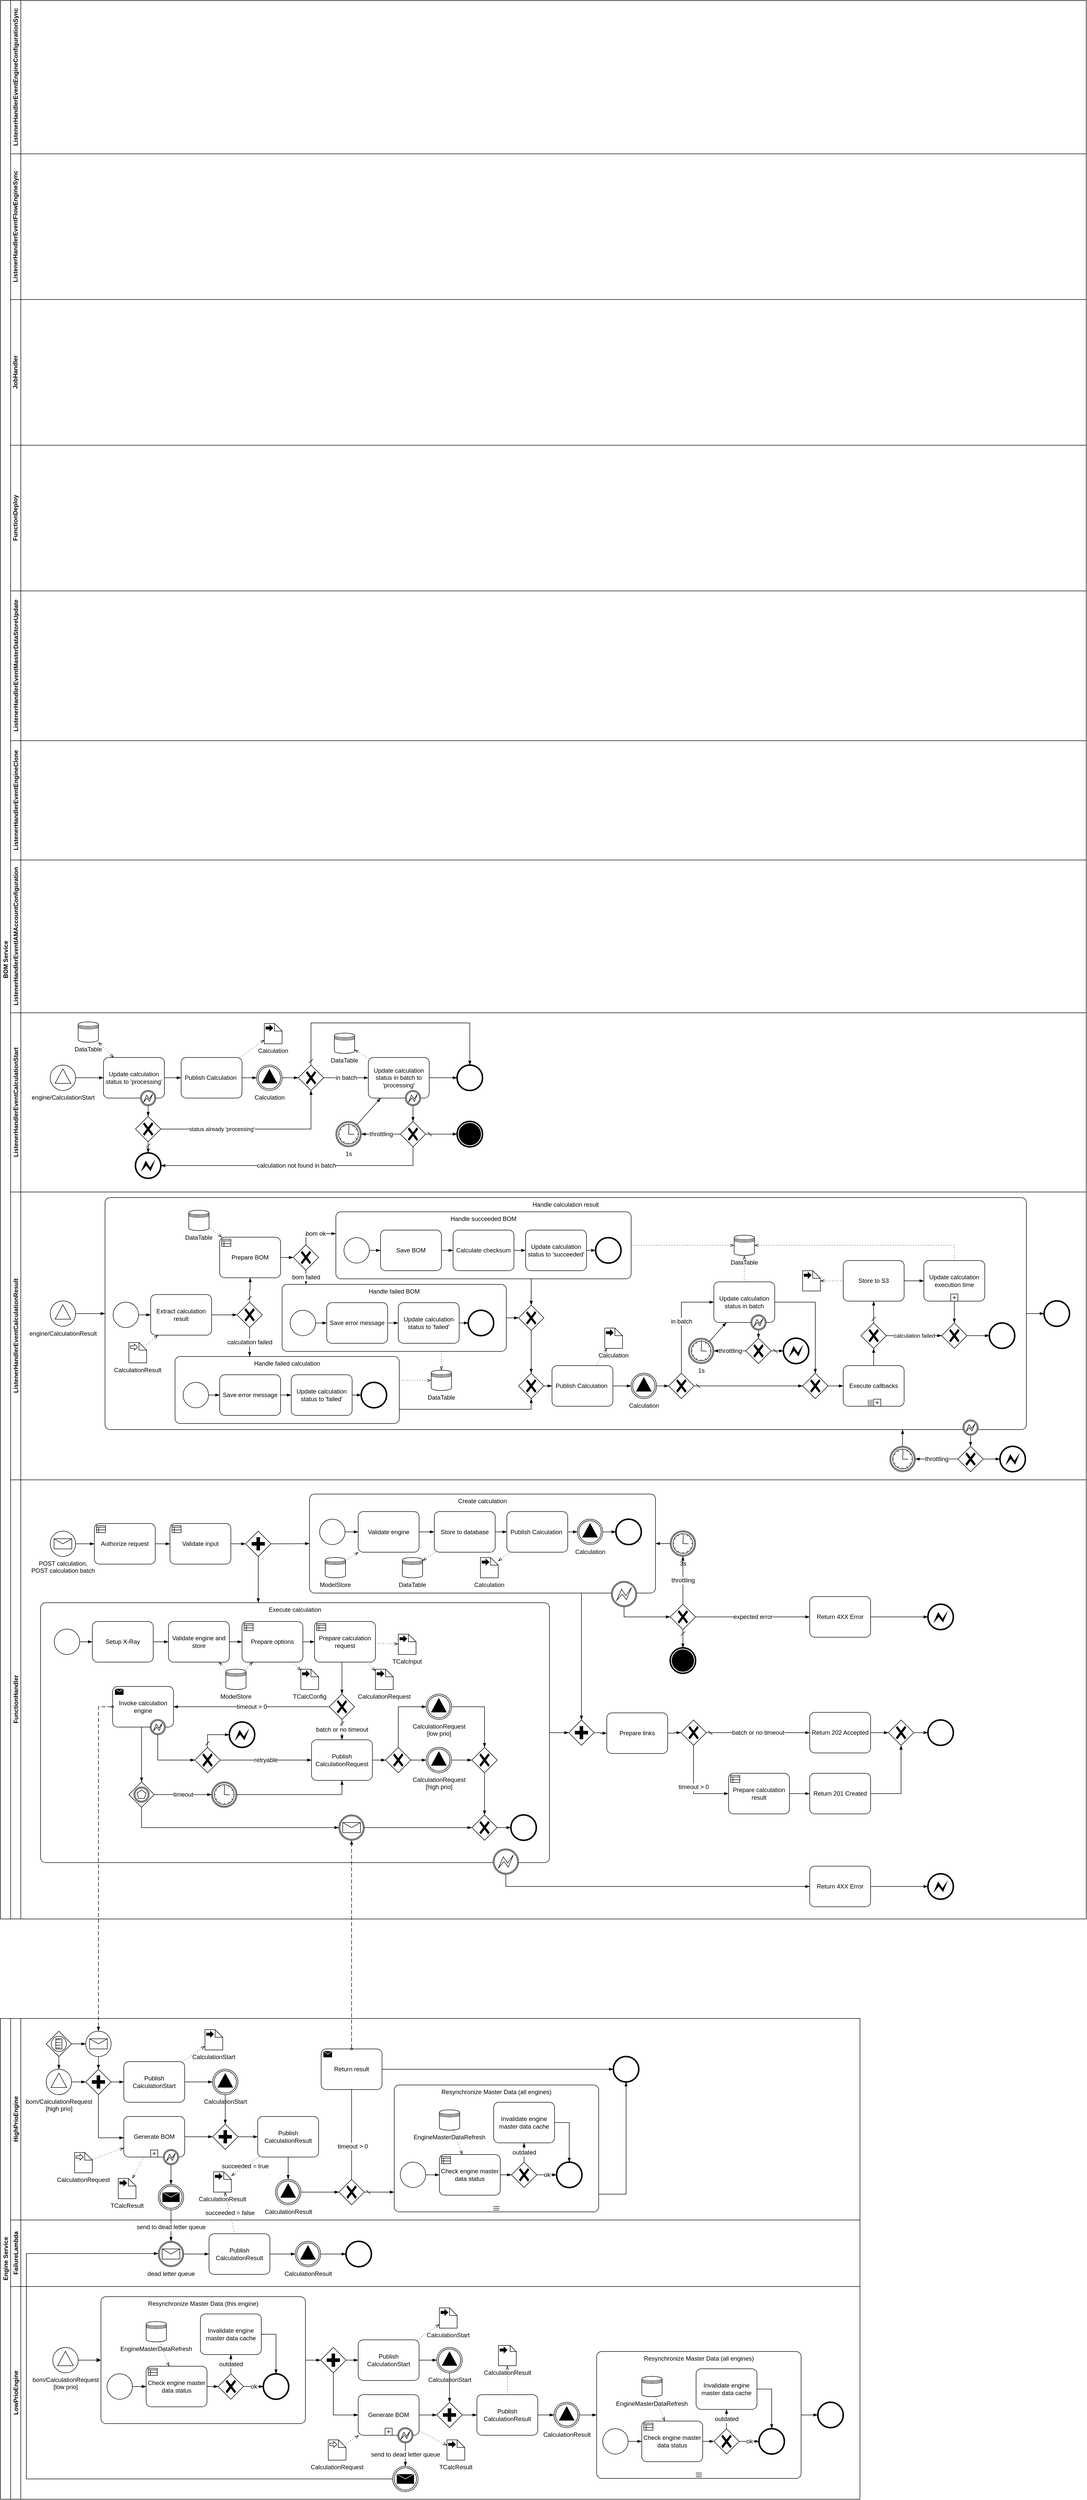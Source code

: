 <mxfile version="18.0.4" type="device"><diagram id="Jn8JtfkCkT7j4RWrNTBm" name="Page-1"><mxGraphModel dx="2548" dy="-25" grid="0" gridSize="10" guides="1" tooltips="1" connect="1" arrows="1" fold="1" page="0" pageScale="1" pageWidth="1169" pageHeight="827" math="0" shadow="0"><root><mxCell id="0"/><mxCell id="1" parent="0"/><mxCell id="fOvb9AzBjfHy_gVQzvdW-1" value="BOM Service" style="swimlane;html=1;childLayout=stackLayout;resizeParent=1;resizeParentMax=0;horizontal=0;startSize=20;horizontalStack=0;" parent="1" vertex="1"><mxGeometry x="-1169" y="1108" width="2140" height="3779" as="geometry"/></mxCell><mxCell id="fOvb9AzBjfHy_gVQzvdW-3" value="&lt;span style=&quot;font-style: inherit; font-weight: inherit;&quot;&gt;ListenerHandlerEventEngineConfigurationSync&lt;/span&gt;" style="swimlane;html=1;startSize=20;horizontal=0;" parent="fOvb9AzBjfHy_gVQzvdW-1" vertex="1"><mxGeometry x="20" width="2120" height="302" as="geometry"/></mxCell><mxCell id="fOvb9AzBjfHy_gVQzvdW-4" value="&lt;span style=&quot;font-style: inherit; font-weight: inherit;&quot;&gt;ListenerHandlerEventFlowEngineSync&lt;/span&gt;" style="swimlane;html=1;startSize=20;horizontal=0;" parent="fOvb9AzBjfHy_gVQzvdW-1" vertex="1"><mxGeometry x="20" y="302" width="2120" height="287" as="geometry"/></mxCell><mxCell id="ovuXCmxuUl31Z-rSrESn-432" value="JobHandler" style="swimlane;html=1;startSize=20;horizontal=0;" vertex="1" parent="fOvb9AzBjfHy_gVQzvdW-1"><mxGeometry x="20" y="589" width="2120" height="287" as="geometry"/></mxCell><mxCell id="ovuXCmxuUl31Z-rSrESn-547" value="FunctionDeploy" style="swimlane;html=1;startSize=20;horizontal=0;" vertex="1" parent="fOvb9AzBjfHy_gVQzvdW-1"><mxGeometry x="20" y="876" width="2120" height="287" as="geometry"/></mxCell><mxCell id="ovuXCmxuUl31Z-rSrESn-557" value="ListenerHandlerEventMasterDataStoreUpdate" style="swimlane;html=1;startSize=20;horizontal=0;" vertex="1" parent="fOvb9AzBjfHy_gVQzvdW-1"><mxGeometry x="20" y="1163" width="2120" height="295" as="geometry"/></mxCell><mxCell id="ovuXCmxuUl31Z-rSrESn-558" value="ListenerHandlerEventEngineClone" style="swimlane;html=1;startSize=20;horizontal=0;" vertex="1" parent="fOvb9AzBjfHy_gVQzvdW-1"><mxGeometry x="20" y="1458" width="2120" height="235" as="geometry"/></mxCell><mxCell id="ovuXCmxuUl31Z-rSrESn-559" value="ListenerHandlerEventIAMAccountConfiguration" style="swimlane;html=1;startSize=20;horizontal=0;" vertex="1" parent="fOvb9AzBjfHy_gVQzvdW-1"><mxGeometry x="20" y="1693" width="2120" height="301" as="geometry"/></mxCell><mxCell id="ovuXCmxuUl31Z-rSrESn-560" value="ListenerHandlerEventCalculationStart" style="swimlane;html=1;startSize=20;horizontal=0;" vertex="1" parent="fOvb9AzBjfHy_gVQzvdW-1"><mxGeometry x="20" y="1994" width="2120" height="353" as="geometry"/></mxCell><mxCell id="ovuXCmxuUl31Z-rSrESn-800" value="engine/CalculationStart" style="points=[[0.145,0.145,0],[0.5,0,0],[0.855,0.145,0],[1,0.5,0],[0.855,0.855,0],[0.5,1,0],[0.145,0.855,0],[0,0.5,0]];shape=mxgraph.bpmn.event;html=1;verticalLabelPosition=bottom;labelBackgroundColor=#ffffff;verticalAlign=top;align=center;perimeter=ellipsePerimeter;outlineConnect=0;aspect=fixed;outline=standard;symbol=signal;" vertex="1" parent="ovuXCmxuUl31Z-rSrESn-560"><mxGeometry x="78" y="103" width="50" height="50" as="geometry"/></mxCell><mxCell id="ovuXCmxuUl31Z-rSrESn-803" value="DataTable" style="shape=datastore;whiteSpace=wrap;html=1;labelPosition=center;verticalLabelPosition=bottom;align=center;verticalAlign=top;aspect=fixed;" vertex="1" parent="ovuXCmxuUl31Z-rSrESn-560"><mxGeometry x="133" y="18" width="40" height="40" as="geometry"/></mxCell><mxCell id="ovuXCmxuUl31Z-rSrESn-804" value="" style="fontSize=12;html=1;endFill=0;startFill=0;endSize=6;startSize=6;dashed=1;dashPattern=1 4;endArrow=openThin;startArrow=openThin;rounded=0;" edge="1" parent="ovuXCmxuUl31Z-rSrESn-560" source="ovuXCmxuUl31Z-rSrESn-802" target="ovuXCmxuUl31Z-rSrESn-803"><mxGeometry width="160" relative="1" as="geometry"><mxPoint x="222" y="-3638.5" as="sourcePoint"/><mxPoint x="173" y="58.0" as="targetPoint"/></mxGeometry></mxCell><mxCell id="ovuXCmxuUl31Z-rSrESn-805" value="" style="edgeStyle=elbowEdgeStyle;fontSize=12;html=1;endArrow=blockThin;endFill=1;rounded=0;startArrow=none;" edge="1" parent="ovuXCmxuUl31Z-rSrESn-560" target="ovuXCmxuUl31Z-rSrESn-802" source="ovuXCmxuUl31Z-rSrESn-800"><mxGeometry width="160" relative="1" as="geometry"><mxPoint x="213" y="128" as="sourcePoint"/><mxPoint x="547" y="-3566" as="targetPoint"/></mxGeometry></mxCell><mxCell id="ovuXCmxuUl31Z-rSrESn-806" value="Publish Calculation " style="points=[[0.25,0,0],[0.5,0,0],[0.75,0,0],[1,0.25,0],[1,0.5,0],[1,0.75,0],[0.75,1,0],[0.5,1,0],[0.25,1,0],[0,0.75,0],[0,0.5,0],[0,0.25,0]];shape=mxgraph.bpmn.task;whiteSpace=wrap;rectStyle=rounded;size=10;taskMarker=abstract;fontFamily=Helvetica;fontSize=12;fontColor=default;align=center;strokeColor=default;fillColor=default;" vertex="1" parent="ovuXCmxuUl31Z-rSrESn-560"><mxGeometry x="336" y="88" width="120" height="80" as="geometry"/></mxCell><mxCell id="ovuXCmxuUl31Z-rSrESn-807" value="" style="edgeStyle=elbowEdgeStyle;fontSize=12;html=1;endArrow=blockThin;endFill=1;rounded=0;startArrow=none;" edge="1" parent="ovuXCmxuUl31Z-rSrESn-560" source="ovuXCmxuUl31Z-rSrESn-802" target="ovuXCmxuUl31Z-rSrESn-806"><mxGeometry width="160" relative="1" as="geometry"><mxPoint x="363" y="128" as="sourcePoint"/><mxPoint x="547" y="-3566" as="targetPoint"/></mxGeometry></mxCell><mxCell id="ovuXCmxuUl31Z-rSrESn-808" value="" style="points=[[0.145,0.145,0],[0.5,0,0],[0.855,0.145,0],[1,0.5,0],[0.855,0.855,0],[0.5,1,0],[0.145,0.855,0],[0,0.5,0]];shape=mxgraph.bpmn.event;html=1;verticalLabelPosition=bottom;labelBackgroundColor=#ffffff;verticalAlign=top;align=center;perimeter=ellipsePerimeter;outlineConnect=0;aspect=fixed;outline=end;symbol=terminate2;" vertex="1" parent="ovuXCmxuUl31Z-rSrESn-560"><mxGeometry x="880" y="103" width="50" height="50" as="geometry"/></mxCell><mxCell id="ovuXCmxuUl31Z-rSrESn-809" value="" style="edgeStyle=elbowEdgeStyle;fontSize=12;html=1;endArrow=blockThin;endFill=1;rounded=0;startArrow=none;" edge="1" parent="ovuXCmxuUl31Z-rSrESn-560" source="ovuXCmxuUl31Z-rSrESn-806" target="ovuXCmxuUl31Z-rSrESn-810"><mxGeometry width="160" relative="1" as="geometry"><mxPoint x="873" y="-3566" as="sourcePoint"/><mxPoint x="926" y="-3568.5" as="targetPoint"/></mxGeometry></mxCell><mxCell id="ovuXCmxuUl31Z-rSrESn-810" value="Calculation" style="points=[[0.145,0.145,0],[0.5,0,0],[0.855,0.145,0],[1,0.5,0],[0.855,0.855,0],[0.5,1,0],[0.145,0.855,0],[0,0.5,0]];shape=mxgraph.bpmn.event;html=1;verticalLabelPosition=bottom;labelBackgroundColor=#ffffff;verticalAlign=top;align=center;perimeter=ellipsePerimeter;outlineConnect=0;aspect=fixed;outline=throwing;symbol=signal;" vertex="1" parent="ovuXCmxuUl31Z-rSrESn-560"><mxGeometry x="485" y="103" width="50" height="50" as="geometry"/></mxCell><mxCell id="ovuXCmxuUl31Z-rSrESn-811" value="" style="edgeStyle=elbowEdgeStyle;fontSize=12;html=1;endArrow=blockThin;endFill=1;rounded=0;startArrow=none;" edge="1" parent="ovuXCmxuUl31Z-rSrESn-560" source="ovuXCmxuUl31Z-rSrESn-810" target="ovuXCmxuUl31Z-rSrESn-823"><mxGeometry width="160" relative="1" as="geometry"><mxPoint x="873" y="-3566" as="sourcePoint"/><mxPoint x="926" y="-3568.5" as="targetPoint"/></mxGeometry></mxCell><mxCell id="ovuXCmxuUl31Z-rSrESn-812" value="Calculation" style="shape=mxgraph.bpmn.data;labelPosition=center;verticalLabelPosition=bottom;align=center;verticalAlign=top;whiteSpace=wrap;size=15;html=1;bpmnTransferType=output;" vertex="1" parent="ovuXCmxuUl31Z-rSrESn-560"><mxGeometry x="500" y="21" width="35" height="40" as="geometry"/></mxCell><mxCell id="ovuXCmxuUl31Z-rSrESn-813" value="" style="fontSize=12;html=1;endFill=0;startFill=0;endSize=6;startSize=6;dashed=1;dashPattern=1 4;endArrow=openThin;startArrow=none;rounded=0;" edge="1" parent="ovuXCmxuUl31Z-rSrESn-560" source="ovuXCmxuUl31Z-rSrESn-806" target="ovuXCmxuUl31Z-rSrESn-812"><mxGeometry x="-0.615" y="5" width="160" relative="1" as="geometry"><mxPoint x="222" y="-3638.5" as="sourcePoint"/><mxPoint x="382" y="-3638.5" as="targetPoint"/><mxPoint y="-1" as="offset"/></mxGeometry></mxCell><mxCell id="ovuXCmxuUl31Z-rSrESn-815" value="" style="group" vertex="1" connectable="0" parent="ovuXCmxuUl31Z-rSrESn-560"><mxGeometry x="183" y="88" width="120" height="95" as="geometry"/></mxCell><mxCell id="ovuXCmxuUl31Z-rSrESn-802" value="Update calculation status to 'processing'" style="points=[[0.25,0,0],[0.5,0,0],[0.75,0,0],[1,0.25,0],[1,0.5,0],[1,0.75,0],[0.75,1,0],[0.5,1,0],[0.25,1,0],[0,0.75,0],[0,0.5,0],[0,0.25,0]];shape=mxgraph.bpmn.task;whiteSpace=wrap;rectStyle=rounded;size=10;taskMarker=abstract;" vertex="1" parent="ovuXCmxuUl31Z-rSrESn-815"><mxGeometry width="120" height="80" as="geometry"/></mxCell><mxCell id="ovuXCmxuUl31Z-rSrESn-814" value="" style="points=[[0.145,0.145,0],[0.5,0,0],[0.855,0.145,0],[1,0.5,0],[0.855,0.855,0],[0.5,1,0],[0.145,0.855,0],[0,0.5,0]];shape=mxgraph.bpmn.event;html=1;verticalLabelPosition=bottom;labelBackgroundColor=#ffffff;verticalAlign=top;align=center;perimeter=ellipsePerimeter;outlineConnect=0;aspect=fixed;outline=boundInt;symbol=error;" vertex="1" parent="ovuXCmxuUl31Z-rSrESn-815"><mxGeometry x="73" y="65" width="30" height="30" as="geometry"/></mxCell><mxCell id="ovuXCmxuUl31Z-rSrESn-816" value="" style="points=[[0.25,0.25,0],[0.5,0,0],[0.75,0.25,0],[1,0.5,0],[0.75,0.75,0],[0.5,1,0],[0.25,0.75,0],[0,0.5,0]];shape=mxgraph.bpmn.gateway2;html=1;verticalLabelPosition=bottom;labelBackgroundColor=#ffffff;verticalAlign=top;align=center;perimeter=rhombusPerimeter;outlineConnect=0;outline=none;symbol=none;gwType=exclusive;" vertex="1" parent="ovuXCmxuUl31Z-rSrESn-560"><mxGeometry x="246" y="204" width="50" height="50" as="geometry"/></mxCell><mxCell id="ovuXCmxuUl31Z-rSrESn-817" value="" style="edgeStyle=elbowEdgeStyle;fontSize=12;html=1;endArrow=blockThin;endFill=1;rounded=0;startArrow=none;" edge="1" parent="ovuXCmxuUl31Z-rSrESn-560" source="ovuXCmxuUl31Z-rSrESn-814" target="ovuXCmxuUl31Z-rSrESn-816"><mxGeometry width="160" relative="1" as="geometry"><mxPoint x="363" y="128" as="sourcePoint"/><mxPoint x="547" y="-3566" as="targetPoint"/></mxGeometry></mxCell><mxCell id="ovuXCmxuUl31Z-rSrESn-818" value="" style="points=[[0.145,0.145,0],[0.5,0,0],[0.855,0.145,0],[1,0.5,0],[0.855,0.855,0],[0.5,1,0],[0.145,0.855,0],[0,0.5,0]];shape=mxgraph.bpmn.event;html=1;verticalLabelPosition=bottom;labelBackgroundColor=#ffffff;verticalAlign=top;align=center;perimeter=ellipsePerimeter;outlineConnect=0;aspect=fixed;outline=end;symbol=error;" vertex="1" parent="ovuXCmxuUl31Z-rSrESn-560"><mxGeometry x="246" y="276" width="50" height="50" as="geometry"/></mxCell><mxCell id="ovuXCmxuUl31Z-rSrESn-819" value="" style="edgeStyle=orthogonalEdgeStyle;fontSize=12;html=1;endArrow=blockThin;endFill=1;rounded=0;startArrow=none;" edge="1" parent="ovuXCmxuUl31Z-rSrESn-560" source="ovuXCmxuUl31Z-rSrESn-816" target="ovuXCmxuUl31Z-rSrESn-823"><mxGeometry width="160" relative="1" as="geometry"><mxPoint x="363" y="128" as="sourcePoint"/><mxPoint x="547" y="-3566" as="targetPoint"/></mxGeometry></mxCell><mxCell id="ovuXCmxuUl31Z-rSrESn-822" value="status already 'processing'" style="edgeLabel;html=1;align=center;verticalAlign=middle;resizable=0;points=[];" vertex="1" connectable="0" parent="ovuXCmxuUl31Z-rSrESn-819"><mxGeometry x="-0.624" y="-1" relative="1" as="geometry"><mxPoint x="50" y="-1" as="offset"/></mxGeometry></mxCell><mxCell id="ovuXCmxuUl31Z-rSrESn-820" value="" style="edgeStyle=elbowEdgeStyle;fontSize=12;html=1;endArrow=blockThin;endFill=1;startArrow=dash;startFill=0;endSize=6;startSize=6;rounded=0;" edge="1" parent="ovuXCmxuUl31Z-rSrESn-560" source="ovuXCmxuUl31Z-rSrESn-816" target="ovuXCmxuUl31Z-rSrESn-818"><mxGeometry width="160" relative="1" as="geometry"><mxPoint x="482" y="251" as="sourcePoint"/><mxPoint x="642" y="251" as="targetPoint"/></mxGeometry></mxCell><mxCell id="ovuXCmxuUl31Z-rSrESn-823" value="" style="points=[[0.25,0.25,0],[0.5,0,0],[0.75,0.25,0],[1,0.5,0],[0.75,0.75,0],[0.5,1,0],[0.25,0.75,0],[0,0.5,0]];shape=mxgraph.bpmn.gateway2;html=1;verticalLabelPosition=bottom;labelBackgroundColor=#ffffff;verticalAlign=top;align=center;perimeter=rhombusPerimeter;outlineConnect=0;outline=none;symbol=none;gwType=exclusive;" vertex="1" parent="ovuXCmxuUl31Z-rSrESn-560"><mxGeometry x="567" y="103" width="50" height="50" as="geometry"/></mxCell><mxCell id="ovuXCmxuUl31Z-rSrESn-825" value="DataTable" style="shape=datastore;whiteSpace=wrap;html=1;labelPosition=center;verticalLabelPosition=bottom;align=center;verticalAlign=top;aspect=fixed;" vertex="1" parent="ovuXCmxuUl31Z-rSrESn-560"><mxGeometry x="638" y="40" width="40" height="40" as="geometry"/></mxCell><mxCell id="ovuXCmxuUl31Z-rSrESn-826" value="" style="fontSize=12;html=1;endFill=0;startFill=0;endSize=6;startSize=6;dashed=1;dashPattern=1 4;endArrow=openThin;startArrow=none;rounded=0;" edge="1" parent="ovuXCmxuUl31Z-rSrESn-560" source="ovuXCmxuUl31Z-rSrESn-828" target="ovuXCmxuUl31Z-rSrESn-825"><mxGeometry width="160" relative="1" as="geometry"><mxPoint x="1874" y="-6740.5" as="sourcePoint"/><mxPoint x="2034" y="-6740.5" as="targetPoint"/></mxGeometry></mxCell><mxCell id="ovuXCmxuUl31Z-rSrESn-830" value="" style="edgeStyle=elbowEdgeStyle;fontSize=12;html=1;endArrow=blockThin;endFill=1;startArrow=dash;startFill=0;endSize=6;startSize=6;rounded=0;" edge="1" parent="ovuXCmxuUl31Z-rSrESn-560" source="ovuXCmxuUl31Z-rSrESn-823" target="ovuXCmxuUl31Z-rSrESn-808"><mxGeometry width="160" relative="1" as="geometry"><mxPoint x="256" y="239" as="sourcePoint"/><mxPoint x="196" y="239" as="targetPoint"/><Array as="points"><mxPoint x="678" y="20"/><mxPoint x="678" y="68"/><mxPoint x="840" y="59"/><mxPoint x="592" y="117"/></Array></mxGeometry></mxCell><mxCell id="ovuXCmxuUl31Z-rSrESn-831" value="in batch" style="edgeStyle=elbowEdgeStyle;fontSize=12;html=1;endArrow=blockThin;endFill=1;rounded=0;startArrow=none;" edge="1" parent="ovuXCmxuUl31Z-rSrESn-560" source="ovuXCmxuUl31Z-rSrESn-823" target="ovuXCmxuUl31Z-rSrESn-828"><mxGeometry width="160" relative="1" as="geometry"><mxPoint x="873" y="-3566" as="sourcePoint"/><mxPoint x="926" y="-3568.5" as="targetPoint"/></mxGeometry></mxCell><mxCell id="ovuXCmxuUl31Z-rSrESn-832" value="" style="edgeStyle=elbowEdgeStyle;fontSize=12;html=1;endArrow=blockThin;endFill=1;rounded=0;startArrow=none;" edge="1" parent="ovuXCmxuUl31Z-rSrESn-560" source="ovuXCmxuUl31Z-rSrESn-828" target="ovuXCmxuUl31Z-rSrESn-808"><mxGeometry width="160" relative="1" as="geometry"><mxPoint x="873" y="-3566" as="sourcePoint"/><mxPoint x="926" y="-3568.5" as="targetPoint"/></mxGeometry></mxCell><mxCell id="ovuXCmxuUl31Z-rSrESn-827" value="" style="group" vertex="1" connectable="0" parent="ovuXCmxuUl31Z-rSrESn-560"><mxGeometry x="705" y="88" width="120" height="95" as="geometry"/></mxCell><mxCell id="ovuXCmxuUl31Z-rSrESn-828" value="Update calculation status in batch to 'processing'" style="points=[[0.25,0,0],[0.5,0,0],[0.75,0,0],[1,0.25,0],[1,0.5,0],[1,0.75,0],[0.75,1,0],[0.5,1,0],[0.25,1,0],[0,0.75,0],[0,0.5,0],[0,0.25,0]];shape=mxgraph.bpmn.task;whiteSpace=wrap;rectStyle=rounded;size=10;taskMarker=abstract;" vertex="1" parent="ovuXCmxuUl31Z-rSrESn-827"><mxGeometry width="120" height="80" as="geometry"/></mxCell><mxCell id="ovuXCmxuUl31Z-rSrESn-829" value="" style="points=[[0.145,0.145,0],[0.5,0,0],[0.855,0.145,0],[1,0.5,0],[0.855,0.855,0],[0.5,1,0],[0.145,0.855,0],[0,0.5,0]];shape=mxgraph.bpmn.event;html=1;verticalLabelPosition=bottom;labelBackgroundColor=#ffffff;verticalAlign=top;align=center;perimeter=ellipsePerimeter;outlineConnect=0;aspect=fixed;outline=boundInt;symbol=error;" vertex="1" parent="ovuXCmxuUl31Z-rSrESn-827"><mxGeometry x="73" y="65" width="30" height="30" as="geometry"/></mxCell><mxCell id="ovuXCmxuUl31Z-rSrESn-833" value="" style="points=[[0.25,0.25,0],[0.5,0,0],[0.75,0.25,0],[1,0.5,0],[0.75,0.75,0],[0.5,1,0],[0.25,0.75,0],[0,0.5,0]];shape=mxgraph.bpmn.gateway2;html=1;verticalLabelPosition=bottom;labelBackgroundColor=#ffffff;verticalAlign=top;align=center;perimeter=rhombusPerimeter;outlineConnect=0;outline=none;symbol=none;gwType=exclusive;" vertex="1" parent="ovuXCmxuUl31Z-rSrESn-560"><mxGeometry x="768" y="214" width="50" height="50" as="geometry"/></mxCell><mxCell id="ovuXCmxuUl31Z-rSrESn-834" value="1s" style="points=[[0.145,0.145,0],[0.5,0,0],[0.855,0.145,0],[1,0.5,0],[0.855,0.855,0],[0.5,1,0],[0.145,0.855,0],[0,0.5,0]];shape=mxgraph.bpmn.event;html=1;verticalLabelPosition=bottom;labelBackgroundColor=#ffffff;verticalAlign=top;align=center;perimeter=ellipsePerimeter;outlineConnect=0;aspect=fixed;outline=catching;symbol=timer;" vertex="1" parent="ovuXCmxuUl31Z-rSrESn-560"><mxGeometry x="641" y="214" width="50" height="50" as="geometry"/></mxCell><mxCell id="ovuXCmxuUl31Z-rSrESn-835" value="throttling" style="edgeStyle=orthogonalEdgeStyle;fontSize=12;html=1;endArrow=blockThin;endFill=1;rounded=0;" edge="1" parent="ovuXCmxuUl31Z-rSrESn-560" source="ovuXCmxuUl31Z-rSrESn-833" target="ovuXCmxuUl31Z-rSrESn-834"><mxGeometry width="160" relative="1" as="geometry"><mxPoint x="2043" y="-3443.908" as="sourcePoint"/><mxPoint x="1934" y="-3368.5" as="targetPoint"/></mxGeometry></mxCell><mxCell id="ovuXCmxuUl31Z-rSrESn-836" value="" style="edgeStyle=elbowEdgeStyle;fontSize=12;html=1;endArrow=blockThin;endFill=1;rounded=0;" edge="1" parent="ovuXCmxuUl31Z-rSrESn-560" source="ovuXCmxuUl31Z-rSrESn-829" target="ovuXCmxuUl31Z-rSrESn-833"><mxGeometry width="160" relative="1" as="geometry"><mxPoint x="1239" y="834" as="sourcePoint"/><mxPoint x="1330" y="854" as="targetPoint"/></mxGeometry></mxCell><mxCell id="ovuXCmxuUl31Z-rSrESn-839" value="" style="points=[[0.145,0.145,0],[0.5,0,0],[0.855,0.145,0],[1,0.5,0],[0.855,0.855,0],[0.5,1,0],[0.145,0.855,0],[0,0.5,0]];shape=mxgraph.bpmn.event;html=1;verticalLabelPosition=bottom;labelBackgroundColor=#ffffff;verticalAlign=top;align=center;perimeter=ellipsePerimeter;outlineConnect=0;aspect=fixed;outline=end;symbol=terminate;" vertex="1" parent="ovuXCmxuUl31Z-rSrESn-560"><mxGeometry x="880" y="214" width="50" height="50" as="geometry"/></mxCell><mxCell id="ovuXCmxuUl31Z-rSrESn-840" value="" style="edgeStyle=elbowEdgeStyle;fontSize=12;html=1;endArrow=blockThin;endFill=1;startArrow=dash;startFill=0;endSize=6;startSize=6;rounded=0;" edge="1" parent="ovuXCmxuUl31Z-rSrESn-560" target="ovuXCmxuUl31Z-rSrESn-839" source="ovuXCmxuUl31Z-rSrESn-833"><mxGeometry width="160" relative="1" as="geometry"><mxPoint x="1129" y="181.5" as="sourcePoint"/><mxPoint x="2276" y="-3552.5" as="targetPoint"/></mxGeometry></mxCell><mxCell id="ovuXCmxuUl31Z-rSrESn-841" value="" style="fontSize=12;html=1;endArrow=blockThin;endFill=1;rounded=0;" edge="1" parent="ovuXCmxuUl31Z-rSrESn-560" source="ovuXCmxuUl31Z-rSrESn-834" target="ovuXCmxuUl31Z-rSrESn-828"><mxGeometry width="160" relative="1" as="geometry"><mxPoint x="514" y="791" as="sourcePoint"/><mxPoint x="1105.235" y="797" as="targetPoint"/></mxGeometry></mxCell><mxCell id="ovuXCmxuUl31Z-rSrESn-844" value="calculation not found in batch" style="edgeStyle=orthogonalEdgeStyle;fontSize=12;html=1;endArrow=blockThin;endFill=1;rounded=0;" edge="1" parent="ovuXCmxuUl31Z-rSrESn-560" source="ovuXCmxuUl31Z-rSrESn-833" target="ovuXCmxuUl31Z-rSrESn-818"><mxGeometry width="160" relative="1" as="geometry"><mxPoint x="2043" y="-3463.908" as="sourcePoint"/><mxPoint x="793" y="281" as="targetPoint"/><Array as="points"><mxPoint x="793" y="301"/></Array></mxGeometry></mxCell><mxCell id="ovuXCmxuUl31Z-rSrESn-561" value="ListenerHandlerEventCalculationResult" style="swimlane;html=1;startSize=20;horizontal=0;" vertex="1" parent="fOvb9AzBjfHy_gVQzvdW-1"><mxGeometry x="20" y="2347" width="2120" height="567" as="geometry"/></mxCell><mxCell id="ovuXCmxuUl31Z-rSrESn-801" value="engine/CalculationResult" style="points=[[0.145,0.145,0],[0.5,0,0],[0.855,0.145,0],[1,0.5,0],[0.855,0.855,0],[0.5,1,0],[0.145,0.855,0],[0,0.5,0]];shape=mxgraph.bpmn.event;html=1;verticalLabelPosition=bottom;labelBackgroundColor=#ffffff;verticalAlign=top;align=center;perimeter=ellipsePerimeter;outlineConnect=0;aspect=fixed;outline=standard;symbol=signal;" vertex="1" parent="ovuXCmxuUl31Z-rSrESn-561"><mxGeometry x="78" y="214.5" width="50" height="50" as="geometry"/></mxCell><mxCell id="ovuXCmxuUl31Z-rSrESn-848" value="" style="edgeStyle=elbowEdgeStyle;fontSize=12;html=1;endArrow=blockThin;endFill=1;rounded=0;startArrow=none;" edge="1" parent="ovuXCmxuUl31Z-rSrESn-561" source="ovuXCmxuUl31Z-rSrESn-801" target="ovuXCmxuUl31Z-rSrESn-856"><mxGeometry width="160" relative="1" as="geometry"><mxPoint x="213" y="-225" as="sourcePoint"/><mxPoint x="208" y="184" as="targetPoint"/></mxGeometry></mxCell><mxCell id="ovuXCmxuUl31Z-rSrESn-857" value="" style="group" vertex="1" connectable="0" parent="ovuXCmxuUl31Z-rSrESn-561"><mxGeometry x="186" y="11" width="1816" height="468" as="geometry"/></mxCell><mxCell id="ovuXCmxuUl31Z-rSrESn-856" value="Handle calculation result" style="points=[[0.25,0,0],[0.5,0,0],[0.75,0,0],[1,0.25,0],[1,0.5,0],[1,0.75,0],[0.75,1,0],[0.5,1,0],[0.25,1,0],[0,0.75,0],[0,0.5,0],[0,0.25,0]];shape=mxgraph.bpmn.task;whiteSpace=wrap;rectStyle=rounded;size=10;taskMarker=abstract;verticalAlign=top;" vertex="1" parent="ovuXCmxuUl31Z-rSrESn-857"><mxGeometry width="1816" height="457" as="geometry"/></mxCell><mxCell id="ovuXCmxuUl31Z-rSrESn-847" value="Extract calculation result" style="points=[[0.25,0,0],[0.5,0,0],[0.75,0,0],[1,0.25,0],[1,0.5,0],[1,0.75,0],[0.75,1,0],[0.5,1,0],[0.25,1,0],[0,0.75,0],[0,0.5,0],[0,0.25,0]];shape=mxgraph.bpmn.task;whiteSpace=wrap;rectStyle=rounded;size=10;taskMarker=abstract;fontFamily=Helvetica;fontSize=12;fontColor=default;align=center;strokeColor=default;fillColor=default;" vertex="1" parent="ovuXCmxuUl31Z-rSrESn-857"><mxGeometry x="90" y="191" width="120" height="80" as="geometry"/></mxCell><mxCell id="ovuXCmxuUl31Z-rSrESn-851" value="" style="points=[[0.25,0.25,0],[0.5,0,0],[0.75,0.25,0],[1,0.5,0],[0.75,0.75,0],[0.5,1,0],[0.25,0.75,0],[0,0.5,0]];shape=mxgraph.bpmn.gateway2;html=1;verticalLabelPosition=bottom;labelBackgroundColor=#ffffff;verticalAlign=top;align=center;perimeter=rhombusPerimeter;outlineConnect=0;outline=none;symbol=none;gwType=exclusive;" vertex="1" parent="ovuXCmxuUl31Z-rSrESn-857"><mxGeometry x="260" y="206" width="50" height="50" as="geometry"/></mxCell><mxCell id="ovuXCmxuUl31Z-rSrESn-852" value="" style="edgeStyle=elbowEdgeStyle;fontSize=12;html=1;endArrow=blockThin;endFill=1;rounded=0;startArrow=none;" edge="1" parent="ovuXCmxuUl31Z-rSrESn-857" source="ovuXCmxuUl31Z-rSrESn-847" target="ovuXCmxuUl31Z-rSrESn-851"><mxGeometry width="160" relative="1" as="geometry"><mxPoint x="47" y="-179" as="sourcePoint"/><mxPoint x="381" y="-3873" as="targetPoint"/></mxGeometry></mxCell><mxCell id="ovuXCmxuUl31Z-rSrESn-853" value="Prepare BOM" style="points=[[0.25,0,0],[0.5,0,0],[0.75,0,0],[1,0.25,0],[1,0.5,0],[1,0.75,0],[0.75,1,0],[0.5,1,0],[0.25,1,0],[0,0.75,0],[0,0.5,0],[0,0.25,0]];shape=mxgraph.bpmn.task;whiteSpace=wrap;rectStyle=rounded;size=10;taskMarker=businessRule;fontFamily=Helvetica;fontSize=12;fontColor=default;align=center;strokeColor=default;fillColor=default;" vertex="1" parent="ovuXCmxuUl31Z-rSrESn-857"><mxGeometry x="226" y="78" width="120" height="80" as="geometry"/></mxCell><mxCell id="ovuXCmxuUl31Z-rSrESn-858" value="" style="points=[[0.145,0.145,0],[0.5,0,0],[0.855,0.145,0],[1,0.5,0],[0.855,0.855,0],[0.5,1,0],[0.145,0.855,0],[0,0.5,0]];shape=mxgraph.bpmn.event;html=1;verticalLabelPosition=bottom;labelBackgroundColor=#ffffff;verticalAlign=top;align=center;perimeter=ellipsePerimeter;outlineConnect=0;aspect=fixed;outline=boundInt;symbol=error;" vertex="1" parent="ovuXCmxuUl31Z-rSrESn-857"><mxGeometry x="1691" y="438" width="30" height="30" as="geometry"/></mxCell><mxCell id="ovuXCmxuUl31Z-rSrESn-868" value="" style="points=[[0.145,0.145,0],[0.5,0,0],[0.855,0.145,0],[1,0.5,0],[0.855,0.855,0],[0.5,1,0],[0.145,0.855,0],[0,0.5,0]];shape=mxgraph.bpmn.event;html=1;verticalLabelPosition=bottom;labelBackgroundColor=#ffffff;verticalAlign=top;align=center;perimeter=ellipsePerimeter;outlineConnect=0;aspect=fixed;outline=standard;symbol=general;" vertex="1" parent="ovuXCmxuUl31Z-rSrESn-857"><mxGeometry x="16" y="206" width="50" height="50" as="geometry"/></mxCell><mxCell id="ovuXCmxuUl31Z-rSrESn-869" value="" style="edgeStyle=elbowEdgeStyle;fontSize=12;html=1;endArrow=blockThin;endFill=1;rounded=0;startArrow=none;" edge="1" parent="ovuXCmxuUl31Z-rSrESn-857" source="ovuXCmxuUl31Z-rSrESn-868" target="ovuXCmxuUl31Z-rSrESn-847"><mxGeometry width="160" relative="1" as="geometry"><mxPoint x="17" y="-176" as="sourcePoint"/><mxPoint x="12" y="233" as="targetPoint"/></mxGeometry></mxCell><mxCell id="ovuXCmxuUl31Z-rSrESn-870" value="CalculationResult" style="shape=mxgraph.bpmn.data;labelPosition=center;verticalLabelPosition=bottom;align=center;verticalAlign=top;whiteSpace=wrap;size=15;html=1;bpmnTransferType=input;" vertex="1" parent="ovuXCmxuUl31Z-rSrESn-857"><mxGeometry x="47" y="285.53" width="35" height="40" as="geometry"/></mxCell><mxCell id="ovuXCmxuUl31Z-rSrESn-871" value="" style="fontSize=12;html=1;endFill=0;startFill=0;endSize=6;startSize=6;dashed=1;dashPattern=1 4;endArrow=openThin;startArrow=none;rounded=0;" edge="1" parent="ovuXCmxuUl31Z-rSrESn-857" source="ovuXCmxuUl31Z-rSrESn-870" target="ovuXCmxuUl31Z-rSrESn-847"><mxGeometry width="160" relative="1" as="geometry"><mxPoint x="2197" y="-8511.47" as="sourcePoint"/><mxPoint x="144" y="226.465" as="targetPoint"/></mxGeometry></mxCell><mxCell id="ovuXCmxuUl31Z-rSrESn-872" value="calculation failed" style="edgeStyle=elbowEdgeStyle;fontSize=12;html=1;endArrow=blockThin;endFill=1;rounded=0;startArrow=none;" edge="1" parent="ovuXCmxuUl31Z-rSrESn-857" source="ovuXCmxuUl31Z-rSrESn-851" target="ovuXCmxuUl31Z-rSrESn-993"><mxGeometry width="160" relative="1" as="geometry"><mxPoint x="47" y="-179" as="sourcePoint"/><mxPoint x="285.957" y="331.0" as="targetPoint"/></mxGeometry></mxCell><mxCell id="ovuXCmxuUl31Z-rSrESn-875" value="" style="points=[[0.145,0.145,0],[0.5,0,0],[0.855,0.145,0],[1,0.5,0],[0.855,0.855,0],[0.5,1,0],[0.145,0.855,0],[0,0.5,0]];shape=mxgraph.bpmn.event;html=1;verticalLabelPosition=bottom;labelBackgroundColor=#ffffff;verticalAlign=top;align=center;perimeter=ellipsePerimeter;outlineConnect=0;aspect=fixed;outline=end;symbol=terminate2;" vertex="1" parent="ovuXCmxuUl31Z-rSrESn-857"><mxGeometry x="1743" y="247" width="50" height="50" as="geometry"/></mxCell><mxCell id="ovuXCmxuUl31Z-rSrESn-876" value="" style="points=[[0.25,0.25,0],[0.5,0,0],[0.75,0.25,0],[1,0.5,0],[0.75,0.75,0],[0.5,1,0],[0.25,0.75,0],[0,0.5,0]];shape=mxgraph.bpmn.gateway2;html=1;verticalLabelPosition=bottom;labelBackgroundColor=#ffffff;verticalAlign=top;align=center;perimeter=rhombusPerimeter;outlineConnect=0;outline=none;symbol=none;gwType=exclusive;" vertex="1" parent="ovuXCmxuUl31Z-rSrESn-857"><mxGeometry x="1649" y="247" width="50" height="50" as="geometry"/></mxCell><mxCell id="ovuXCmxuUl31Z-rSrESn-878" value="" style="edgeStyle=elbowEdgeStyle;fontSize=12;html=1;endArrow=blockThin;endFill=1;rounded=0;startArrow=none;" edge="1" parent="ovuXCmxuUl31Z-rSrESn-857" source="ovuXCmxuUl31Z-rSrESn-876" target="ovuXCmxuUl31Z-rSrESn-875"><mxGeometry width="160" relative="1" as="geometry"><mxPoint x="1404" y="-3872" as="sourcePoint"/><mxPoint x="1457" y="-3874.5" as="targetPoint"/></mxGeometry></mxCell><mxCell id="ovuXCmxuUl31Z-rSrESn-880" value="" style="points=[[0.25,0.25,0],[0.5,0,0],[0.75,0.25,0],[1,0.5,0],[0.75,0.75,0],[0.5,1,0],[0.25,0.75,0],[0,0.5,0]];shape=mxgraph.bpmn.gateway2;html=1;verticalLabelPosition=bottom;labelBackgroundColor=#ffffff;verticalAlign=top;align=center;perimeter=rhombusPerimeter;outlineConnect=0;outline=none;symbol=none;gwType=exclusive;" vertex="1" parent="ovuXCmxuUl31Z-rSrESn-857"><mxGeometry x="371" y="93" width="50" height="50" as="geometry"/></mxCell><mxCell id="ovuXCmxuUl31Z-rSrESn-881" value="" style="edgeStyle=elbowEdgeStyle;fontSize=12;html=1;endArrow=blockThin;endFill=1;rounded=0;startArrow=none;" edge="1" parent="ovuXCmxuUl31Z-rSrESn-857" source="ovuXCmxuUl31Z-rSrESn-853" target="ovuXCmxuUl31Z-rSrESn-880"><mxGeometry width="160" relative="1" as="geometry"><mxPoint x="-53" y="-189" as="sourcePoint"/><mxPoint x="281" y="-3883" as="targetPoint"/></mxGeometry></mxCell><mxCell id="ovuXCmxuUl31Z-rSrESn-886" value="bom ok" style="edgeStyle=orthogonalEdgeStyle;fontSize=12;html=1;endArrow=blockThin;endFill=1;rounded=0;startArrow=none;" edge="1" parent="ovuXCmxuUl31Z-rSrESn-857" source="ovuXCmxuUl31Z-rSrESn-880" target="ovuXCmxuUl31Z-rSrESn-973"><mxGeometry width="160" relative="1" as="geometry"><mxPoint x="-53" y="-189" as="sourcePoint"/><mxPoint x="281" y="-3883" as="targetPoint"/><Array as="points"><mxPoint x="396" y="71"/></Array></mxGeometry></mxCell><mxCell id="ovuXCmxuUl31Z-rSrESn-887" value="bom failed" style="edgeStyle=orthogonalEdgeStyle;fontSize=12;html=1;endArrow=blockThin;endFill=1;rounded=0;startArrow=none;" edge="1" parent="ovuXCmxuUl31Z-rSrESn-857" source="ovuXCmxuUl31Z-rSrESn-880" target="ovuXCmxuUl31Z-rSrESn-982"><mxGeometry width="160" relative="1" as="geometry"><mxPoint x="-53" y="-189" as="sourcePoint"/><mxPoint x="281" y="-3883" as="targetPoint"/><Array as="points"><mxPoint x="396" y="251"/></Array></mxGeometry></mxCell><mxCell id="ovuXCmxuUl31Z-rSrESn-892" value="Execute callbacks" style="points=[[0.25,0,0],[0.5,0,0],[0.75,0,0],[1,0.25,0],[1,0.5,0],[1,0.75,0],[0.75,1,0],[0.5,1,0],[0.25,1,0],[0,0.75,0],[0,0.5,0],[0,0.25,0]];shape=mxgraph.bpmn.task;whiteSpace=wrap;rectStyle=rounded;size=10;taskMarker=abstract;isLoopSub=1;isLoopMultiParallel=1;fontFamily=Helvetica;fontSize=12;fontColor=default;align=center;strokeColor=default;fillColor=default;" vertex="1" parent="ovuXCmxuUl31Z-rSrESn-857"><mxGeometry x="1455" y="331" width="120" height="80" as="geometry"/></mxCell><mxCell id="ovuXCmxuUl31Z-rSrESn-896" value="Store to S3" style="points=[[0.25,0,0],[0.5,0,0],[0.75,0,0],[1,0.25,0],[1,0.5,0],[1,0.75,0],[0.75,1,0],[0.5,1,0],[0.25,1,0],[0,0.75,0],[0,0.5,0],[0,0.25,0]];shape=mxgraph.bpmn.task;whiteSpace=wrap;rectStyle=rounded;size=10;taskMarker=abstract;fontFamily=Helvetica;fontSize=12;fontColor=default;align=center;strokeColor=default;fillColor=default;" vertex="1" parent="ovuXCmxuUl31Z-rSrESn-857"><mxGeometry x="1455" y="124" width="120" height="80" as="geometry"/></mxCell><mxCell id="ovuXCmxuUl31Z-rSrESn-898" value="Update calculation execution time" style="points=[[0.25,0,0],[0.5,0,0],[0.75,0,0],[1,0.25,0],[1,0.5,0],[1,0.75,0],[0.75,1,0],[0.5,1,0],[0.25,1,0],[0,0.75,0],[0,0.5,0],[0,0.25,0]];shape=mxgraph.bpmn.task;whiteSpace=wrap;rectStyle=rounded;size=10;taskMarker=abstract;isLoopSub=1;fontFamily=Helvetica;fontSize=12;fontColor=default;align=center;strokeColor=default;fillColor=default;" vertex="1" parent="ovuXCmxuUl31Z-rSrESn-857"><mxGeometry x="1614" y="124" width="120" height="80" as="geometry"/></mxCell><mxCell id="ovuXCmxuUl31Z-rSrESn-899" value="" style="edgeStyle=orthogonalEdgeStyle;rounded=0;orthogonalLoop=1;jettySize=auto;html=1;startArrow=none;startFill=0;endArrow=blockThin;endFill=1;" edge="1" parent="ovuXCmxuUl31Z-rSrESn-857" source="ovuXCmxuUl31Z-rSrESn-896" target="ovuXCmxuUl31Z-rSrESn-898"><mxGeometry relative="1" as="geometry"><mxPoint x="1588" y="116" as="sourcePoint"/></mxGeometry></mxCell><mxCell id="ovuXCmxuUl31Z-rSrESn-901" value="" style="shape=mxgraph.bpmn.data;labelPosition=center;verticalLabelPosition=bottom;align=center;verticalAlign=top;whiteSpace=wrap;size=15;html=1;bpmnTransferType=output;" vertex="1" parent="ovuXCmxuUl31Z-rSrESn-857"><mxGeometry x="1375" y="144" width="35" height="40" as="geometry"/></mxCell><mxCell id="ovuXCmxuUl31Z-rSrESn-902" value="" style="fontSize=12;html=1;endFill=0;startFill=0;endSize=6;startSize=6;dashed=1;dashPattern=1 4;endArrow=openThin;startArrow=none;rounded=0;edgeStyle=elbowEdgeStyle;" edge="1" parent="ovuXCmxuUl31Z-rSrESn-857" target="ovuXCmxuUl31Z-rSrESn-901" source="ovuXCmxuUl31Z-rSrESn-896"><mxGeometry x="-0.615" y="5" width="160" relative="1" as="geometry"><mxPoint x="1403.002" y="251" as="sourcePoint"/><mxPoint x="1462" y="103.858" as="targetPoint"/><mxPoint y="-1" as="offset"/></mxGeometry></mxCell><mxCell id="ovuXCmxuUl31Z-rSrESn-904" value="" style="fontSize=12;html=1;endFill=0;startFill=0;endSize=6;startSize=6;dashed=1;dashPattern=1 4;endArrow=openThin;startArrow=none;rounded=0;edgeStyle=elbowEdgeStyle;elbow=vertical;" edge="1" parent="ovuXCmxuUl31Z-rSrESn-857" target="ovuXCmxuUl31Z-rSrESn-953" source="ovuXCmxuUl31Z-rSrESn-898"><mxGeometry width="160" relative="1" as="geometry"><mxPoint x="1688" y="59.869" as="sourcePoint"/><mxPoint x="1607.681" y="93" as="targetPoint"/><Array as="points"><mxPoint x="1471" y="94"/></Array></mxGeometry></mxCell><mxCell id="ovuXCmxuUl31Z-rSrESn-907" value="" style="fontSize=12;html=1;endFill=0;startFill=0;endSize=6;startSize=6;dashed=1;dashPattern=1 4;endArrow=openThin;startArrow=none;rounded=0;edgeStyle=elbowEdgeStyle;" edge="1" parent="ovuXCmxuUl31Z-rSrESn-857" source="ovuXCmxuUl31Z-rSrESn-973" target="ovuXCmxuUl31Z-rSrESn-953"><mxGeometry width="160" relative="1" as="geometry"><mxPoint x="689.186" y="289" as="sourcePoint"/><mxPoint x="4136" y="-13125.5" as="targetPoint"/></mxGeometry></mxCell><mxCell id="ovuXCmxuUl31Z-rSrESn-908" value="Calculation" style="points=[[0.145,0.145,0],[0.5,0,0],[0.855,0.145,0],[1,0.5,0],[0.855,0.855,0],[0.5,1,0],[0.145,0.855,0],[0,0.5,0]];shape=mxgraph.bpmn.event;html=1;verticalLabelPosition=bottom;labelBackgroundColor=#ffffff;verticalAlign=top;align=center;perimeter=ellipsePerimeter;outlineConnect=0;aspect=fixed;outline=throwing;symbol=signal;" vertex="1" parent="ovuXCmxuUl31Z-rSrESn-857"><mxGeometry x="1037" y="346" width="50" height="50" as="geometry"/></mxCell><mxCell id="ovuXCmxuUl31Z-rSrESn-909" value="" style="edgeStyle=orthogonalEdgeStyle;fontSize=12;html=1;endArrow=blockThin;endFill=1;rounded=0;startArrow=none;" edge="1" parent="ovuXCmxuUl31Z-rSrESn-857" source="ovuXCmxuUl31Z-rSrESn-960" target="ovuXCmxuUl31Z-rSrESn-892"><mxGeometry width="160" relative="1" as="geometry"><mxPoint x="1267.0" y="371" as="sourcePoint"/><mxPoint x="871" y="-3883" as="targetPoint"/></mxGeometry></mxCell><mxCell id="ovuXCmxuUl31Z-rSrESn-911" value="Publish Calculation " style="points=[[0.25,0,0],[0.5,0,0],[0.75,0,0],[1,0.25,0],[1,0.5,0],[1,0.75,0],[0.75,1,0],[0.5,1,0],[0.25,1,0],[0,0.75,0],[0,0.5,0],[0,0.25,0]];shape=mxgraph.bpmn.task;whiteSpace=wrap;rectStyle=rounded;size=10;taskMarker=abstract;fontFamily=Helvetica;fontSize=12;fontColor=default;align=center;strokeColor=default;fillColor=default;" vertex="1" parent="ovuXCmxuUl31Z-rSrESn-857"><mxGeometry x="881" y="331" width="120" height="80" as="geometry"/></mxCell><mxCell id="ovuXCmxuUl31Z-rSrESn-912" value="" style="edgeStyle=orthogonalEdgeStyle;fontSize=12;html=1;endArrow=blockThin;endFill=1;rounded=0;startArrow=none;" edge="1" parent="ovuXCmxuUl31Z-rSrESn-857" source="ovuXCmxuUl31Z-rSrESn-911" target="ovuXCmxuUl31Z-rSrESn-908"><mxGeometry width="160" relative="1" as="geometry"><mxPoint x="127" y="-189" as="sourcePoint"/><mxPoint x="461" y="-3883" as="targetPoint"/></mxGeometry></mxCell><mxCell id="ovuXCmxuUl31Z-rSrESn-913" value="Calculation" style="shape=mxgraph.bpmn.data;labelPosition=center;verticalLabelPosition=bottom;align=center;verticalAlign=top;whiteSpace=wrap;size=15;html=1;bpmnTransferType=output;" vertex="1" parent="ovuXCmxuUl31Z-rSrESn-857"><mxGeometry x="985" y="257" width="35" height="40" as="geometry"/></mxCell><mxCell id="ovuXCmxuUl31Z-rSrESn-914" value="" style="fontSize=12;html=1;endFill=0;startFill=0;endSize=6;startSize=6;dashed=1;dashPattern=1 4;endArrow=openThin;startArrow=none;rounded=0;" edge="1" parent="ovuXCmxuUl31Z-rSrESn-857" target="ovuXCmxuUl31Z-rSrESn-913" source="ovuXCmxuUl31Z-rSrESn-911"><mxGeometry x="-0.615" y="5" width="160" relative="1" as="geometry"><mxPoint x="952.002" y="79.0" as="sourcePoint"/><mxPoint x="2031.14" y="-6749.5" as="targetPoint"/><mxPoint y="-1" as="offset"/></mxGeometry></mxCell><mxCell id="ovuXCmxuUl31Z-rSrESn-924" value="" style="edgeStyle=elbowEdgeStyle;fontSize=12;html=1;endArrow=blockThin;endFill=1;rounded=0;startArrow=none;" edge="1" parent="ovuXCmxuUl31Z-rSrESn-857" source="ovuXCmxuUl31Z-rSrESn-993" target="ovuXCmxuUl31Z-rSrESn-944"><mxGeometry width="160" relative="1" as="geometry"><mxPoint x="520" y="371.0" as="sourcePoint"/><mxPoint x="614" y="371" as="targetPoint"/><Array as="points"><mxPoint x="840" y="417"/></Array></mxGeometry></mxCell><mxCell id="ovuXCmxuUl31Z-rSrESn-929" value="" style="fontSize=12;html=1;endFill=0;startFill=0;endSize=6;startSize=6;dashed=1;dashPattern=1 4;endArrow=openThin;startArrow=none;rounded=0;edgeStyle=elbowEdgeStyle;elbow=vertical;" edge="1" parent="ovuXCmxuUl31Z-rSrESn-857" source="ovuXCmxuUl31Z-rSrESn-993" target="ovuXCmxuUl31Z-rSrESn-974"><mxGeometry width="160" relative="1" as="geometry"><mxPoint x="346.0" y="408.241" as="sourcePoint"/><mxPoint x="4136" y="-13125.5" as="targetPoint"/></mxGeometry></mxCell><mxCell id="ovuXCmxuUl31Z-rSrESn-943" value="" style="fontSize=12;html=1;endFill=0;startFill=0;endSize=6;startSize=6;dashed=1;dashPattern=1 4;endArrow=openThin;startArrow=none;rounded=0;edgeStyle=elbowEdgeStyle;" edge="1" parent="ovuXCmxuUl31Z-rSrESn-857" source="ovuXCmxuUl31Z-rSrESn-982" target="ovuXCmxuUl31Z-rSrESn-974"><mxGeometry width="160" relative="1" as="geometry"><mxPoint x="689.186" y="289" as="sourcePoint"/><mxPoint x="4136" y="-13125.5" as="targetPoint"/></mxGeometry></mxCell><mxCell id="ovuXCmxuUl31Z-rSrESn-944" value="" style="points=[[0.25,0.25,0],[0.5,0,0],[0.75,0.25,0],[1,0.5,0],[0.75,0.75,0],[0.5,1,0],[0.25,0.75,0],[0,0.5,0]];shape=mxgraph.bpmn.gateway2;html=1;verticalLabelPosition=bottom;labelBackgroundColor=#ffffff;verticalAlign=top;align=center;perimeter=rhombusPerimeter;outlineConnect=0;outline=none;symbol=none;gwType=exclusive;" vertex="1" parent="ovuXCmxuUl31Z-rSrESn-857"><mxGeometry x="815" y="346" width="50" height="50" as="geometry"/></mxCell><mxCell id="ovuXCmxuUl31Z-rSrESn-945" value="" style="edgeStyle=orthogonalEdgeStyle;fontSize=12;html=1;endArrow=blockThin;endFill=1;rounded=0;startArrow=none;" edge="1" parent="ovuXCmxuUl31Z-rSrESn-857" source="ovuXCmxuUl31Z-rSrESn-944" target="ovuXCmxuUl31Z-rSrESn-911"><mxGeometry width="160" relative="1" as="geometry"><mxPoint x="-53" y="-189" as="sourcePoint"/><mxPoint x="281" y="-3883" as="targetPoint"/></mxGeometry></mxCell><mxCell id="ovuXCmxuUl31Z-rSrESn-946" value="" style="points=[[0.25,0.25,0],[0.5,0,0],[0.75,0.25,0],[1,0.5,0],[0.75,0.75,0],[0.5,1,0],[0.25,0.75,0],[0,0.5,0]];shape=mxgraph.bpmn.gateway2;html=1;verticalLabelPosition=bottom;labelBackgroundColor=#ffffff;verticalAlign=top;align=center;perimeter=rhombusPerimeter;outlineConnect=0;outline=none;symbol=none;gwType=exclusive;" vertex="1" parent="ovuXCmxuUl31Z-rSrESn-857"><mxGeometry x="1490" y="247" width="50" height="50" as="geometry"/></mxCell><mxCell id="ovuXCmxuUl31Z-rSrESn-947" value="" style="edgeStyle=orthogonalEdgeStyle;fontSize=12;html=1;endArrow=blockThin;endFill=1;rounded=0;startArrow=none;" edge="1" parent="ovuXCmxuUl31Z-rSrESn-857" source="ovuXCmxuUl31Z-rSrESn-892" target="ovuXCmxuUl31Z-rSrESn-946"><mxGeometry width="160" relative="1" as="geometry"><mxPoint x="627" y="-189" as="sourcePoint"/><mxPoint x="961" y="-3883" as="targetPoint"/></mxGeometry></mxCell><mxCell id="ovuXCmxuUl31Z-rSrESn-948" value="" style="edgeStyle=elbowEdgeStyle;fontSize=12;html=1;endArrow=blockThin;endFill=1;startArrow=dash;startFill=0;endSize=6;startSize=6;rounded=0;elbow=vertical;" edge="1" parent="ovuXCmxuUl31Z-rSrESn-857" source="ovuXCmxuUl31Z-rSrESn-946" target="ovuXCmxuUl31Z-rSrESn-896"><mxGeometry width="160" relative="1" as="geometry"><mxPoint x="1507" y="148" as="sourcePoint"/><mxPoint x="1667" y="148" as="targetPoint"/></mxGeometry></mxCell><mxCell id="ovuXCmxuUl31Z-rSrESn-949" value="" style="edgeStyle=orthogonalEdgeStyle;rounded=0;orthogonalLoop=1;jettySize=auto;html=1;startArrow=none;startFill=0;endArrow=blockThin;endFill=1;" edge="1" parent="ovuXCmxuUl31Z-rSrESn-857" source="ovuXCmxuUl31Z-rSrESn-898" target="ovuXCmxuUl31Z-rSrESn-876"><mxGeometry relative="1" as="geometry"><mxPoint x="1578" y="116" as="sourcePoint"/></mxGeometry></mxCell><mxCell id="ovuXCmxuUl31Z-rSrESn-950" value="calculation failed" style="edgeStyle=orthogonalEdgeStyle;rounded=0;orthogonalLoop=1;jettySize=auto;html=1;startArrow=none;startFill=0;endArrow=blockThin;endFill=1;" edge="1" parent="ovuXCmxuUl31Z-rSrESn-857" source="ovuXCmxuUl31Z-rSrESn-946" target="ovuXCmxuUl31Z-rSrESn-876"><mxGeometry relative="1" as="geometry"><mxPoint x="1588" y="116" as="sourcePoint"/></mxGeometry></mxCell><mxCell id="ovuXCmxuUl31Z-rSrESn-951" value="" style="edgeStyle=elbowEdgeStyle;fontSize=12;html=1;endArrow=blockThin;endFill=1;startArrow=dash;startFill=0;endSize=6;startSize=6;rounded=0;elbow=vertical;" edge="1" parent="ovuXCmxuUl31Z-rSrESn-857" source="ovuXCmxuUl31Z-rSrESn-851" target="ovuXCmxuUl31Z-rSrESn-853"><mxGeometry width="160" relative="1" as="geometry"><mxPoint x="1170" y="150" as="sourcePoint"/><mxPoint x="1330" y="150" as="targetPoint"/></mxGeometry></mxCell><mxCell id="ovuXCmxuUl31Z-rSrESn-952" value="" style="points=[[0.25,0.25,0],[0.5,0,0],[0.75,0.25,0],[1,0.5,0],[0.75,0.75,0],[0.5,1,0],[0.25,0.75,0],[0,0.5,0]];shape=mxgraph.bpmn.gateway2;html=1;verticalLabelPosition=bottom;labelBackgroundColor=#ffffff;verticalAlign=top;align=center;perimeter=rhombusPerimeter;outlineConnect=0;outline=none;symbol=none;gwType=exclusive;" vertex="1" parent="ovuXCmxuUl31Z-rSrESn-857"><mxGeometry x="1111" y="346" width="50" height="50" as="geometry"/></mxCell><mxCell id="ovuXCmxuUl31Z-rSrESn-953" value="DataTable" style="shape=datastore;whiteSpace=wrap;html=1;labelPosition=center;verticalLabelPosition=bottom;align=center;verticalAlign=top;aspect=fixed;" vertex="1" parent="ovuXCmxuUl31Z-rSrESn-857"><mxGeometry x="1240" y="74" width="40" height="40" as="geometry"/></mxCell><mxCell id="ovuXCmxuUl31Z-rSrESn-954" value="" style="edgeStyle=elbowEdgeStyle;fontSize=12;html=1;endArrow=blockThin;endFill=1;startArrow=dash;startFill=0;endSize=6;startSize=6;rounded=0;" edge="1" parent="ovuXCmxuUl31Z-rSrESn-857" source="ovuXCmxuUl31Z-rSrESn-952" target="ovuXCmxuUl31Z-rSrESn-960"><mxGeometry width="160" relative="1" as="geometry"><mxPoint x="1764" y="-2805" as="sourcePoint"/><mxPoint x="1264" y="161.0" as="targetPoint"/></mxGeometry></mxCell><mxCell id="ovuXCmxuUl31Z-rSrESn-955" value="in batch" style="edgeStyle=elbowEdgeStyle;fontSize=12;html=1;endArrow=blockThin;endFill=1;rounded=0;startArrow=none;" edge="1" parent="ovuXCmxuUl31Z-rSrESn-857" source="ovuXCmxuUl31Z-rSrESn-952" target="ovuXCmxuUl31Z-rSrESn-957"><mxGeometry width="160" relative="1" as="geometry"><mxPoint x="2381" y="-6610" as="sourcePoint"/><mxPoint x="2434" y="-6612.5" as="targetPoint"/><Array as="points"><mxPoint x="1136" y="368"/></Array></mxGeometry></mxCell><mxCell id="ovuXCmxuUl31Z-rSrESn-959" value="" style="edgeStyle=orthogonalEdgeStyle;fontSize=12;html=1;endArrow=blockThin;endFill=1;rounded=0;startArrow=none;" edge="1" parent="ovuXCmxuUl31Z-rSrESn-857" source="ovuXCmxuUl31Z-rSrESn-908" target="ovuXCmxuUl31Z-rSrESn-952"><mxGeometry width="160" relative="1" as="geometry"><mxPoint x="127" y="-189" as="sourcePoint"/><mxPoint x="461" y="-3883" as="targetPoint"/></mxGeometry></mxCell><mxCell id="ovuXCmxuUl31Z-rSrESn-960" value="" style="points=[[0.25,0.25,0],[0.5,0,0],[0.75,0.25,0],[1,0.5,0],[0.75,0.75,0],[0.5,1,0],[0.25,0.75,0],[0,0.5,0]];shape=mxgraph.bpmn.gateway2;html=1;verticalLabelPosition=bottom;labelBackgroundColor=#ffffff;verticalAlign=top;align=center;perimeter=rhombusPerimeter;outlineConnect=0;outline=none;symbol=none;gwType=exclusive;" vertex="1" parent="ovuXCmxuUl31Z-rSrESn-857"><mxGeometry x="1375" y="346" width="50" height="50" as="geometry"/></mxCell><mxCell id="ovuXCmxuUl31Z-rSrESn-962" value="" style="edgeStyle=orthogonalEdgeStyle;fontSize=12;html=1;endArrow=blockThin;endFill=1;rounded=0;startArrow=none;" edge="1" parent="ovuXCmxuUl31Z-rSrESn-857" source="ovuXCmxuUl31Z-rSrESn-957" target="ovuXCmxuUl31Z-rSrESn-960"><mxGeometry width="160" relative="1" as="geometry"><mxPoint x="1267.0" y="371" as="sourcePoint"/><mxPoint x="871" y="-3883" as="targetPoint"/></mxGeometry></mxCell><mxCell id="ovuXCmxuUl31Z-rSrESn-963" value="" style="fontSize=12;html=1;endFill=0;startFill=0;endSize=6;startSize=6;dashed=1;dashPattern=1 4;endArrow=openThin;startArrow=none;rounded=0;" edge="1" parent="ovuXCmxuUl31Z-rSrESn-857" source="ovuXCmxuUl31Z-rSrESn-957" target="ovuXCmxuUl31Z-rSrESn-953"><mxGeometry x="-0.615" y="5" width="160" relative="1" as="geometry"><mxPoint x="1393.002" y="251" as="sourcePoint"/><mxPoint x="2472.14" y="-6577.5" as="targetPoint"/><mxPoint y="-1" as="offset"/></mxGeometry></mxCell><mxCell id="ovuXCmxuUl31Z-rSrESn-964" value="" style="points=[[0.25,0.25,0],[0.5,0,0],[0.75,0.25,0],[1,0.5,0],[0.75,0.75,0],[0.5,1,0],[0.25,0.75,0],[0,0.5,0]];shape=mxgraph.bpmn.gateway2;html=1;verticalLabelPosition=bottom;labelBackgroundColor=#ffffff;verticalAlign=top;align=center;perimeter=rhombusPerimeter;outlineConnect=0;outline=none;symbol=none;gwType=exclusive;" vertex="1" parent="ovuXCmxuUl31Z-rSrESn-857"><mxGeometry x="1263" y="277" width="50" height="50" as="geometry"/></mxCell><mxCell id="ovuXCmxuUl31Z-rSrESn-965" value="1s" style="points=[[0.145,0.145,0],[0.5,0,0],[0.855,0.145,0],[1,0.5,0],[0.855,0.855,0],[0.5,1,0],[0.145,0.855,0],[0,0.5,0]];shape=mxgraph.bpmn.event;html=1;verticalLabelPosition=bottom;labelBackgroundColor=#ffffff;verticalAlign=top;align=center;perimeter=ellipsePerimeter;outlineConnect=0;aspect=fixed;outline=catching;symbol=timer;" vertex="1" parent="ovuXCmxuUl31Z-rSrESn-857"><mxGeometry x="1150" y="277" width="50" height="50" as="geometry"/></mxCell><mxCell id="ovuXCmxuUl31Z-rSrESn-966" value="throttling" style="edgeStyle=orthogonalEdgeStyle;fontSize=12;html=1;endArrow=blockThin;endFill=1;rounded=0;" edge="1" parent="ovuXCmxuUl31Z-rSrESn-857" source="ovuXCmxuUl31Z-rSrESn-964" target="ovuXCmxuUl31Z-rSrESn-965"><mxGeometry width="160" relative="1" as="geometry"><mxPoint x="3494" y="-6698.908" as="sourcePoint"/><mxPoint x="3385" y="-6623.5" as="targetPoint"/></mxGeometry></mxCell><mxCell id="ovuXCmxuUl31Z-rSrESn-967" value="" style="edgeStyle=elbowEdgeStyle;fontSize=12;html=1;endArrow=blockThin;endFill=1;rounded=0;" edge="1" parent="ovuXCmxuUl31Z-rSrESn-857" target="ovuXCmxuUl31Z-rSrESn-964" source="ovuXCmxuUl31Z-rSrESn-958"><mxGeometry width="160" relative="1" as="geometry"><mxPoint x="1095.0" y="30.0" as="sourcePoint"/><mxPoint x="2781" y="-2401" as="targetPoint"/></mxGeometry></mxCell><mxCell id="ovuXCmxuUl31Z-rSrESn-968" value="" style="points=[[0.145,0.145,0],[0.5,0,0],[0.855,0.145,0],[1,0.5,0],[0.855,0.855,0],[0.5,1,0],[0.145,0.855,0],[0,0.5,0]];shape=mxgraph.bpmn.event;html=1;verticalLabelPosition=bottom;labelBackgroundColor=#ffffff;verticalAlign=top;align=center;perimeter=ellipsePerimeter;outlineConnect=0;aspect=fixed;outline=end;symbol=error;fontFamily=Helvetica;fontSize=12;fontColor=default;strokeColor=default;fillColor=default;" vertex="1" parent="ovuXCmxuUl31Z-rSrESn-857"><mxGeometry x="1337" y="277" width="50" height="50" as="geometry"/></mxCell><mxCell id="ovuXCmxuUl31Z-rSrESn-969" value="" style="fontSize=12;html=1;endArrow=blockThin;endFill=1;rounded=0;" edge="1" parent="ovuXCmxuUl31Z-rSrESn-857" source="ovuXCmxuUl31Z-rSrESn-965" target="ovuXCmxuUl31Z-rSrESn-957"><mxGeometry width="160" relative="1" as="geometry"><mxPoint x="1965" y="-2464" as="sourcePoint"/><mxPoint x="1031.324" y="15.0" as="targetPoint"/></mxGeometry></mxCell><mxCell id="ovuXCmxuUl31Z-rSrESn-970" value="" style="edgeStyle=elbowEdgeStyle;fontSize=12;html=1;endArrow=blockThin;endFill=1;startArrow=dash;startFill=0;endSize=6;startSize=6;rounded=0;" edge="1" parent="ovuXCmxuUl31Z-rSrESn-857" source="ovuXCmxuUl31Z-rSrESn-964" target="ovuXCmxuUl31Z-rSrESn-968"><mxGeometry width="160" relative="1" as="geometry"><mxPoint x="642.0" y="-115" as="sourcePoint"/><mxPoint x="704" y="-115" as="targetPoint"/></mxGeometry></mxCell><mxCell id="ovuXCmxuUl31Z-rSrESn-956" value="" style="group" vertex="1" connectable="0" parent="ovuXCmxuUl31Z-rSrESn-857"><mxGeometry x="1200" y="166" width="120" height="95" as="geometry"/></mxCell><mxCell id="ovuXCmxuUl31Z-rSrESn-957" value="Update calculation status in batch" style="points=[[0.25,0,0],[0.5,0,0],[0.75,0,0],[1,0.25,0],[1,0.5,0],[1,0.75,0],[0.75,1,0],[0.5,1,0],[0.25,1,0],[0,0.75,0],[0,0.5,0],[0,0.25,0]];shape=mxgraph.bpmn.task;whiteSpace=wrap;rectStyle=rounded;size=10;taskMarker=abstract;" vertex="1" parent="ovuXCmxuUl31Z-rSrESn-956"><mxGeometry width="120" height="80" as="geometry"/></mxCell><mxCell id="ovuXCmxuUl31Z-rSrESn-958" value="" style="points=[[0.145,0.145,0],[0.5,0,0],[0.855,0.145,0],[1,0.5,0],[0.855,0.855,0],[0.5,1,0],[0.145,0.855,0],[0,0.5,0]];shape=mxgraph.bpmn.event;html=1;verticalLabelPosition=bottom;labelBackgroundColor=#ffffff;verticalAlign=top;align=center;perimeter=ellipsePerimeter;outlineConnect=0;aspect=fixed;outline=boundInt;symbol=error;" vertex="1" parent="ovuXCmxuUl31Z-rSrESn-956"><mxGeometry x="73" y="65" width="30" height="30" as="geometry"/></mxCell><mxCell id="ovuXCmxuUl31Z-rSrESn-974" value="DataTable" style="shape=datastore;whiteSpace=wrap;html=1;labelPosition=center;verticalLabelPosition=bottom;align=center;verticalAlign=top;aspect=fixed;" vertex="1" parent="ovuXCmxuUl31Z-rSrESn-857"><mxGeometry x="643" y="340" width="40" height="40" as="geometry"/></mxCell><mxCell id="ovuXCmxuUl31Z-rSrESn-980" value="" style="group" vertex="1" connectable="0" parent="ovuXCmxuUl31Z-rSrESn-857"><mxGeometry x="455" y="28" width="582" height="225" as="geometry"/></mxCell><mxCell id="ovuXCmxuUl31Z-rSrESn-973" value="Handle succeeded BOM" style="points=[[0.25,0,0],[0.5,0,0],[0.75,0,0],[1,0.25,0],[1,0.5,0],[1,0.75,0],[0.75,1,0],[0.5,1,0],[0.25,1,0],[0,0.75,0],[0,0.5,0],[0,0.25,0]];shape=mxgraph.bpmn.task;whiteSpace=wrap;rectStyle=rounded;size=10;taskMarker=abstract;verticalAlign=top;" vertex="1" parent="ovuXCmxuUl31Z-rSrESn-980"><mxGeometry width="582" height="132" as="geometry"/></mxCell><mxCell id="ovuXCmxuUl31Z-rSrESn-883" value="Save BOM" style="points=[[0.25,0,0],[0.5,0,0],[0.75,0,0],[1,0.25,0],[1,0.5,0],[1,0.75,0],[0.75,1,0],[0.5,1,0],[0.25,1,0],[0,0.75,0],[0,0.5,0],[0,0.25,0]];shape=mxgraph.bpmn.task;whiteSpace=wrap;rectStyle=rounded;size=10;taskMarker=abstract;fontFamily=Helvetica;fontSize=12;fontColor=default;align=center;strokeColor=default;fillColor=default;" vertex="1" parent="ovuXCmxuUl31Z-rSrESn-980"><mxGeometry x="88" y="36" width="120" height="80" as="geometry"/></mxCell><mxCell id="ovuXCmxuUl31Z-rSrESn-921" value="Update calculation status to 'succeeded'" style="points=[[0.25,0,0],[0.5,0,0],[0.75,0,0],[1,0.25,0],[1,0.5,0],[1,0.75,0],[0.75,1,0],[0.5,1,0],[0.25,1,0],[0,0.75,0],[0,0.5,0],[0,0.25,0]];shape=mxgraph.bpmn.task;whiteSpace=wrap;rectStyle=rounded;size=10;taskMarker=abstract;fontFamily=Helvetica;fontSize=12;fontColor=default;align=center;strokeColor=default;fillColor=default;" vertex="1" parent="ovuXCmxuUl31Z-rSrESn-980"><mxGeometry x="374" y="36" width="120" height="80" as="geometry"/></mxCell><mxCell id="ovuXCmxuUl31Z-rSrESn-890" value="" style="edgeStyle=orthogonalEdgeStyle;fontSize=12;html=1;endArrow=blockThin;endFill=1;rounded=0;startArrow=none;" edge="1" parent="ovuXCmxuUl31Z-rSrESn-980" source="ovuXCmxuUl31Z-rSrESn-883" target="ovuXCmxuUl31Z-rSrESn-937"><mxGeometry width="160" relative="1" as="geometry"><mxPoint x="-487" y="-184" as="sourcePoint"/><mxPoint x="-153" y="-3878" as="targetPoint"/></mxGeometry></mxCell><mxCell id="ovuXCmxuUl31Z-rSrESn-937" value="Calculate checksum" style="points=[[0.25,0,0],[0.5,0,0],[0.75,0,0],[1,0.25,0],[1,0.5,0],[1,0.75,0],[0.75,1,0],[0.5,1,0],[0.25,1,0],[0,0.75,0],[0,0.5,0],[0,0.25,0]];shape=mxgraph.bpmn.task;whiteSpace=wrap;rectStyle=rounded;size=10;taskMarker=abstract;fontFamily=Helvetica;fontSize=12;fontColor=default;align=center;strokeColor=default;fillColor=default;" vertex="1" parent="ovuXCmxuUl31Z-rSrESn-980"><mxGeometry x="231" y="36" width="120" height="80" as="geometry"/></mxCell><mxCell id="ovuXCmxuUl31Z-rSrESn-938" value="" style="edgeStyle=orthogonalEdgeStyle;fontSize=12;html=1;endArrow=blockThin;endFill=1;rounded=0;startArrow=none;" edge="1" parent="ovuXCmxuUl31Z-rSrESn-980" source="ovuXCmxuUl31Z-rSrESn-937" target="ovuXCmxuUl31Z-rSrESn-921"><mxGeometry width="160" relative="1" as="geometry"><mxPoint x="-487" y="-184" as="sourcePoint"/><mxPoint x="-153" y="-3878" as="targetPoint"/></mxGeometry></mxCell><mxCell id="ovuXCmxuUl31Z-rSrESn-975" value="" style="points=[[0.145,0.145,0],[0.5,0,0],[0.855,0.145,0],[1,0.5,0],[0.855,0.855,0],[0.5,1,0],[0.145,0.855,0],[0,0.5,0]];shape=mxgraph.bpmn.event;html=1;verticalLabelPosition=bottom;labelBackgroundColor=#ffffff;verticalAlign=top;align=center;perimeter=ellipsePerimeter;outlineConnect=0;aspect=fixed;outline=standard;symbol=general;" vertex="1" parent="ovuXCmxuUl31Z-rSrESn-980"><mxGeometry x="16" y="51" width="50" height="50" as="geometry"/></mxCell><mxCell id="ovuXCmxuUl31Z-rSrESn-976" value="" style="points=[[0.145,0.145,0],[0.5,0,0],[0.855,0.145,0],[1,0.5,0],[0.855,0.855,0],[0.5,1,0],[0.145,0.855,0],[0,0.5,0]];shape=mxgraph.bpmn.event;html=1;verticalLabelPosition=bottom;labelBackgroundColor=#ffffff;verticalAlign=top;align=center;perimeter=ellipsePerimeter;outlineConnect=0;aspect=fixed;outline=end;symbol=terminate2;" vertex="1" parent="ovuXCmxuUl31Z-rSrESn-980"><mxGeometry x="512" y="51" width="50" height="50" as="geometry"/></mxCell><mxCell id="ovuXCmxuUl31Z-rSrESn-977" value="" style="edgeStyle=orthogonalEdgeStyle;fontSize=12;html=1;endArrow=blockThin;endFill=1;rounded=0;startArrow=none;" edge="1" parent="ovuXCmxuUl31Z-rSrESn-980" source="ovuXCmxuUl31Z-rSrESn-975" target="ovuXCmxuUl31Z-rSrESn-883"><mxGeometry width="160" relative="1" as="geometry"><mxPoint x="-487" y="-184" as="sourcePoint"/><mxPoint x="-153" y="-3878" as="targetPoint"/></mxGeometry></mxCell><mxCell id="ovuXCmxuUl31Z-rSrESn-978" value="" style="edgeStyle=orthogonalEdgeStyle;fontSize=12;html=1;endArrow=blockThin;endFill=1;rounded=0;startArrow=none;" edge="1" parent="ovuXCmxuUl31Z-rSrESn-980" source="ovuXCmxuUl31Z-rSrESn-921" target="ovuXCmxuUl31Z-rSrESn-976"><mxGeometry width="160" relative="1" as="geometry"><mxPoint x="-487" y="-184" as="sourcePoint"/><mxPoint x="-153" y="-3878" as="targetPoint"/></mxGeometry></mxCell><mxCell id="ovuXCmxuUl31Z-rSrESn-981" value="" style="group" vertex="1" connectable="0" parent="ovuXCmxuUl31Z-rSrESn-857"><mxGeometry x="349" y="171" width="442" height="132" as="geometry"/></mxCell><mxCell id="ovuXCmxuUl31Z-rSrESn-982" value="Handle failed BOM" style="points=[[0.25,0,0],[0.5,0,0],[0.75,0,0],[1,0.25,0],[1,0.5,0],[1,0.75,0],[0.75,1,0],[0.5,1,0],[0.25,1,0],[0,0.75,0],[0,0.5,0],[0,0.25,0]];shape=mxgraph.bpmn.task;whiteSpace=wrap;rectStyle=rounded;size=10;taskMarker=abstract;verticalAlign=top;" vertex="1" parent="ovuXCmxuUl31Z-rSrESn-981"><mxGeometry width="442" height="132" as="geometry"/></mxCell><mxCell id="ovuXCmxuUl31Z-rSrESn-983" value="Save error message" style="points=[[0.25,0,0],[0.5,0,0],[0.75,0,0],[1,0.25,0],[1,0.5,0],[1,0.75,0],[0.75,1,0],[0.5,1,0],[0.25,1,0],[0,0.75,0],[0,0.5,0],[0,0.25,0]];shape=mxgraph.bpmn.task;whiteSpace=wrap;rectStyle=rounded;size=10;taskMarker=abstract;fontFamily=Helvetica;fontSize=12;fontColor=default;align=center;strokeColor=default;fillColor=default;" vertex="1" parent="ovuXCmxuUl31Z-rSrESn-981"><mxGeometry x="88" y="36" width="120" height="80" as="geometry"/></mxCell><mxCell id="ovuXCmxuUl31Z-rSrESn-984" value="Update calculation status to 'failed'" style="points=[[0.25,0,0],[0.5,0,0],[0.75,0,0],[1,0.25,0],[1,0.5,0],[1,0.75,0],[0.75,1,0],[0.5,1,0],[0.25,1,0],[0,0.75,0],[0,0.5,0],[0,0.25,0]];shape=mxgraph.bpmn.task;whiteSpace=wrap;rectStyle=rounded;size=10;taskMarker=abstract;fontFamily=Helvetica;fontSize=12;fontColor=default;align=center;strokeColor=default;fillColor=default;" vertex="1" parent="ovuXCmxuUl31Z-rSrESn-981"><mxGeometry x="229" y="36" width="120" height="80" as="geometry"/></mxCell><mxCell id="ovuXCmxuUl31Z-rSrESn-985" value="" style="edgeStyle=orthogonalEdgeStyle;fontSize=12;html=1;endArrow=blockThin;endFill=1;rounded=0;startArrow=none;" edge="1" parent="ovuXCmxuUl31Z-rSrESn-981" source="ovuXCmxuUl31Z-rSrESn-983" target="ovuXCmxuUl31Z-rSrESn-984"><mxGeometry width="160" relative="1" as="geometry"><mxPoint x="-487" y="-184" as="sourcePoint"/><mxPoint x="231" y="76" as="targetPoint"/></mxGeometry></mxCell><mxCell id="ovuXCmxuUl31Z-rSrESn-988" value="" style="points=[[0.145,0.145,0],[0.5,0,0],[0.855,0.145,0],[1,0.5,0],[0.855,0.855,0],[0.5,1,0],[0.145,0.855,0],[0,0.5,0]];shape=mxgraph.bpmn.event;html=1;verticalLabelPosition=bottom;labelBackgroundColor=#ffffff;verticalAlign=top;align=center;perimeter=ellipsePerimeter;outlineConnect=0;aspect=fixed;outline=standard;symbol=general;" vertex="1" parent="ovuXCmxuUl31Z-rSrESn-981"><mxGeometry x="16" y="51" width="50" height="50" as="geometry"/></mxCell><mxCell id="ovuXCmxuUl31Z-rSrESn-989" value="" style="points=[[0.145,0.145,0],[0.5,0,0],[0.855,0.145,0],[1,0.5,0],[0.855,0.855,0],[0.5,1,0],[0.145,0.855,0],[0,0.5,0]];shape=mxgraph.bpmn.event;html=1;verticalLabelPosition=bottom;labelBackgroundColor=#ffffff;verticalAlign=top;align=center;perimeter=ellipsePerimeter;outlineConnect=0;aspect=fixed;outline=end;symbol=terminate2;" vertex="1" parent="ovuXCmxuUl31Z-rSrESn-981"><mxGeometry x="367" y="51" width="50" height="50" as="geometry"/></mxCell><mxCell id="ovuXCmxuUl31Z-rSrESn-990" value="" style="edgeStyle=orthogonalEdgeStyle;fontSize=12;html=1;endArrow=blockThin;endFill=1;rounded=0;startArrow=none;" edge="1" parent="ovuXCmxuUl31Z-rSrESn-981" source="ovuXCmxuUl31Z-rSrESn-988" target="ovuXCmxuUl31Z-rSrESn-983"><mxGeometry width="160" relative="1" as="geometry"><mxPoint x="-487" y="-184" as="sourcePoint"/><mxPoint x="-153" y="-3878" as="targetPoint"/></mxGeometry></mxCell><mxCell id="ovuXCmxuUl31Z-rSrESn-991" value="" style="edgeStyle=orthogonalEdgeStyle;fontSize=12;html=1;endArrow=blockThin;endFill=1;rounded=0;startArrow=none;" edge="1" parent="ovuXCmxuUl31Z-rSrESn-981" source="ovuXCmxuUl31Z-rSrESn-984" target="ovuXCmxuUl31Z-rSrESn-989"><mxGeometry width="160" relative="1" as="geometry"><mxPoint x="-487" y="-184" as="sourcePoint"/><mxPoint x="-153" y="-3878" as="targetPoint"/></mxGeometry></mxCell><mxCell id="ovuXCmxuUl31Z-rSrESn-889" value="" style="points=[[0.25,0.25,0],[0.5,0,0],[0.75,0.25,0],[1,0.5,0],[0.75,0.75,0],[0.5,1,0],[0.25,0.75,0],[0,0.5,0]];shape=mxgraph.bpmn.gateway2;html=1;verticalLabelPosition=bottom;labelBackgroundColor=#ffffff;verticalAlign=top;align=center;perimeter=rhombusPerimeter;outlineConnect=0;outline=none;symbol=none;gwType=exclusive;" vertex="1" parent="ovuXCmxuUl31Z-rSrESn-857"><mxGeometry x="815" y="212" width="50" height="50" as="geometry"/></mxCell><mxCell id="ovuXCmxuUl31Z-rSrESn-922" value="" style="edgeStyle=elbowEdgeStyle;fontSize=12;html=1;endArrow=blockThin;endFill=1;rounded=0;startArrow=none;" edge="1" parent="ovuXCmxuUl31Z-rSrESn-857" source="ovuXCmxuUl31Z-rSrESn-973" target="ovuXCmxuUl31Z-rSrESn-889"><mxGeometry width="160" relative="1" as="geometry"><mxPoint x="-53" y="-189" as="sourcePoint"/><mxPoint x="281" y="-3883" as="targetPoint"/></mxGeometry></mxCell><mxCell id="ovuXCmxuUl31Z-rSrESn-895" value="" style="edgeStyle=orthogonalEdgeStyle;fontSize=12;html=1;endArrow=blockThin;endFill=1;rounded=0;startArrow=none;" edge="1" parent="ovuXCmxuUl31Z-rSrESn-857" source="ovuXCmxuUl31Z-rSrESn-889" target="ovuXCmxuUl31Z-rSrESn-944"><mxGeometry width="160" relative="1" as="geometry"><mxPoint x="-53" y="-189" as="sourcePoint"/><mxPoint x="281" y="-3883" as="targetPoint"/></mxGeometry></mxCell><mxCell id="ovuXCmxuUl31Z-rSrESn-942" value="" style="edgeStyle=orthogonalEdgeStyle;fontSize=12;html=1;endArrow=blockThin;endFill=1;rounded=0;startArrow=none;" edge="1" parent="ovuXCmxuUl31Z-rSrESn-857" source="ovuXCmxuUl31Z-rSrESn-982" target="ovuXCmxuUl31Z-rSrESn-889"><mxGeometry width="160" relative="1" as="geometry"><mxPoint x="-53" y="-189" as="sourcePoint"/><mxPoint x="281" y="-3883" as="targetPoint"/></mxGeometry></mxCell><mxCell id="ovuXCmxuUl31Z-rSrESn-992" value="" style="group" vertex="1" connectable="0" parent="ovuXCmxuUl31Z-rSrESn-857"><mxGeometry x="138" y="313" width="442" height="132" as="geometry"/></mxCell><mxCell id="ovuXCmxuUl31Z-rSrESn-993" value="Handle failed calculation" style="points=[[0.25,0,0],[0.5,0,0],[0.75,0,0],[1,0.25,0],[1,0.5,0],[1,0.75,0],[0.75,1,0],[0.5,1,0],[0.25,1,0],[0,0.75,0],[0,0.5,0],[0,0.25,0]];shape=mxgraph.bpmn.task;whiteSpace=wrap;rectStyle=rounded;size=10;taskMarker=abstract;verticalAlign=top;" vertex="1" parent="ovuXCmxuUl31Z-rSrESn-992"><mxGeometry width="442" height="132" as="geometry"/></mxCell><mxCell id="ovuXCmxuUl31Z-rSrESn-994" value="Save error message" style="points=[[0.25,0,0],[0.5,0,0],[0.75,0,0],[1,0.25,0],[1,0.5,0],[1,0.75,0],[0.75,1,0],[0.5,1,0],[0.25,1,0],[0,0.75,0],[0,0.5,0],[0,0.25,0]];shape=mxgraph.bpmn.task;whiteSpace=wrap;rectStyle=rounded;size=10;taskMarker=abstract;fontFamily=Helvetica;fontSize=12;fontColor=default;align=center;strokeColor=default;fillColor=default;" vertex="1" parent="ovuXCmxuUl31Z-rSrESn-992"><mxGeometry x="88" y="36" width="120" height="80" as="geometry"/></mxCell><mxCell id="ovuXCmxuUl31Z-rSrESn-995" value="Update calculation status to 'failed'" style="points=[[0.25,0,0],[0.5,0,0],[0.75,0,0],[1,0.25,0],[1,0.5,0],[1,0.75,0],[0.75,1,0],[0.5,1,0],[0.25,1,0],[0,0.75,0],[0,0.5,0],[0,0.25,0]];shape=mxgraph.bpmn.task;whiteSpace=wrap;rectStyle=rounded;size=10;taskMarker=abstract;fontFamily=Helvetica;fontSize=12;fontColor=default;align=center;strokeColor=default;fillColor=default;" vertex="1" parent="ovuXCmxuUl31Z-rSrESn-992"><mxGeometry x="229" y="36" width="120" height="80" as="geometry"/></mxCell><mxCell id="ovuXCmxuUl31Z-rSrESn-996" value="" style="edgeStyle=orthogonalEdgeStyle;fontSize=12;html=1;endArrow=blockThin;endFill=1;rounded=0;startArrow=none;" edge="1" parent="ovuXCmxuUl31Z-rSrESn-992" source="ovuXCmxuUl31Z-rSrESn-994" target="ovuXCmxuUl31Z-rSrESn-995"><mxGeometry width="160" relative="1" as="geometry"><mxPoint x="-487" y="-184" as="sourcePoint"/><mxPoint x="231" y="76" as="targetPoint"/></mxGeometry></mxCell><mxCell id="ovuXCmxuUl31Z-rSrESn-997" value="" style="points=[[0.145,0.145,0],[0.5,0,0],[0.855,0.145,0],[1,0.5,0],[0.855,0.855,0],[0.5,1,0],[0.145,0.855,0],[0,0.5,0]];shape=mxgraph.bpmn.event;html=1;verticalLabelPosition=bottom;labelBackgroundColor=#ffffff;verticalAlign=top;align=center;perimeter=ellipsePerimeter;outlineConnect=0;aspect=fixed;outline=standard;symbol=general;" vertex="1" parent="ovuXCmxuUl31Z-rSrESn-992"><mxGeometry x="16" y="51" width="50" height="50" as="geometry"/></mxCell><mxCell id="ovuXCmxuUl31Z-rSrESn-998" value="" style="points=[[0.145,0.145,0],[0.5,0,0],[0.855,0.145,0],[1,0.5,0],[0.855,0.855,0],[0.5,1,0],[0.145,0.855,0],[0,0.5,0]];shape=mxgraph.bpmn.event;html=1;verticalLabelPosition=bottom;labelBackgroundColor=#ffffff;verticalAlign=top;align=center;perimeter=ellipsePerimeter;outlineConnect=0;aspect=fixed;outline=end;symbol=terminate2;" vertex="1" parent="ovuXCmxuUl31Z-rSrESn-992"><mxGeometry x="367" y="51" width="50" height="50" as="geometry"/></mxCell><mxCell id="ovuXCmxuUl31Z-rSrESn-999" value="" style="edgeStyle=orthogonalEdgeStyle;fontSize=12;html=1;endArrow=blockThin;endFill=1;rounded=0;startArrow=none;" edge="1" parent="ovuXCmxuUl31Z-rSrESn-992" source="ovuXCmxuUl31Z-rSrESn-997" target="ovuXCmxuUl31Z-rSrESn-994"><mxGeometry width="160" relative="1" as="geometry"><mxPoint x="-487" y="-184" as="sourcePoint"/><mxPoint x="-153" y="-3878" as="targetPoint"/></mxGeometry></mxCell><mxCell id="ovuXCmxuUl31Z-rSrESn-1000" value="" style="edgeStyle=orthogonalEdgeStyle;fontSize=12;html=1;endArrow=blockThin;endFill=1;rounded=0;startArrow=none;" edge="1" parent="ovuXCmxuUl31Z-rSrESn-992" source="ovuXCmxuUl31Z-rSrESn-995" target="ovuXCmxuUl31Z-rSrESn-998"><mxGeometry width="160" relative="1" as="geometry"><mxPoint x="-487" y="-184" as="sourcePoint"/><mxPoint x="-153" y="-3878" as="targetPoint"/></mxGeometry></mxCell><mxCell id="ovuXCmxuUl31Z-rSrESn-1001" value="DataTable" style="shape=datastore;whiteSpace=wrap;html=1;labelPosition=center;verticalLabelPosition=bottom;align=center;verticalAlign=top;aspect=fixed;" vertex="1" parent="ovuXCmxuUl31Z-rSrESn-857"><mxGeometry x="165" y="25" width="40" height="40" as="geometry"/></mxCell><mxCell id="ovuXCmxuUl31Z-rSrESn-1002" value="" style="fontSize=12;html=1;endFill=0;startFill=0;endSize=6;startSize=6;dashed=1;dashPattern=1 4;endArrow=openThin;startArrow=none;rounded=0;" edge="1" parent="ovuXCmxuUl31Z-rSrESn-857" source="ovuXCmxuUl31Z-rSrESn-1001" target="ovuXCmxuUl31Z-rSrESn-853"><mxGeometry width="160" relative="1" as="geometry"><mxPoint x="2197" y="-8511.47" as="sourcePoint"/><mxPoint x="144" y="226.465" as="targetPoint"/></mxGeometry></mxCell><mxCell id="ovuXCmxuUl31Z-rSrESn-859" value="" style="points=[[0.25,0.25,0],[0.5,0,0],[0.75,0.25,0],[1,0.5,0],[0.75,0.75,0],[0.5,1,0],[0.25,0.75,0],[0,0.5,0]];shape=mxgraph.bpmn.gateway2;html=1;verticalLabelPosition=bottom;labelBackgroundColor=#ffffff;verticalAlign=top;align=center;perimeter=rhombusPerimeter;outlineConnect=0;outline=none;symbol=none;gwType=exclusive;" vertex="1" parent="ovuXCmxuUl31Z-rSrESn-561"><mxGeometry x="1867" y="501" width="50" height="50" as="geometry"/></mxCell><mxCell id="ovuXCmxuUl31Z-rSrESn-860" value="" style="edgeStyle=elbowEdgeStyle;fontSize=12;html=1;endArrow=blockThin;endFill=1;rounded=0;startArrow=none;" edge="1" parent="ovuXCmxuUl31Z-rSrESn-561" source="ovuXCmxuUl31Z-rSrESn-858" target="ovuXCmxuUl31Z-rSrESn-859"><mxGeometry width="160" relative="1" as="geometry"><mxPoint x="1443" y="-15" as="sourcePoint"/><mxPoint x="1627" y="-3709" as="targetPoint"/></mxGeometry></mxCell><mxCell id="ovuXCmxuUl31Z-rSrESn-861" value="throttling" style="edgeStyle=elbowEdgeStyle;fontSize=12;html=1;endArrow=blockThin;endFill=1;rounded=0;startArrow=none;elbow=vertical;" edge="1" parent="ovuXCmxuUl31Z-rSrESn-561" source="ovuXCmxuUl31Z-rSrESn-859" target="ovuXCmxuUl31Z-rSrESn-866"><mxGeometry width="160" relative="1" as="geometry"><mxPoint x="1443" y="-15" as="sourcePoint"/><mxPoint x="1627" y="-3709" as="targetPoint"/></mxGeometry></mxCell><mxCell id="ovuXCmxuUl31Z-rSrESn-862" value="" style="points=[[0.145,0.145,0],[0.5,0,0],[0.855,0.145,0],[1,0.5,0],[0.855,0.855,0],[0.5,1,0],[0.145,0.855,0],[0,0.5,0]];shape=mxgraph.bpmn.event;html=1;verticalLabelPosition=bottom;labelBackgroundColor=#ffffff;verticalAlign=top;align=center;perimeter=ellipsePerimeter;outlineConnect=0;aspect=fixed;outline=end;symbol=error;" vertex="1" parent="ovuXCmxuUl31Z-rSrESn-561"><mxGeometry x="1950" y="501" width="50" height="50" as="geometry"/></mxCell><mxCell id="ovuXCmxuUl31Z-rSrESn-863" value="" style="edgeStyle=elbowEdgeStyle;fontSize=12;html=1;endArrow=blockThin;endFill=1;rounded=0;startArrow=none;" edge="1" parent="ovuXCmxuUl31Z-rSrESn-561" source="ovuXCmxuUl31Z-rSrESn-859" target="ovuXCmxuUl31Z-rSrESn-862"><mxGeometry width="160" relative="1" as="geometry"><mxPoint x="1443" y="-15" as="sourcePoint"/><mxPoint x="1627" y="-3709" as="targetPoint"/></mxGeometry></mxCell><mxCell id="ovuXCmxuUl31Z-rSrESn-864" value="" style="points=[[0.145,0.145,0],[0.5,0,0],[0.855,0.145,0],[1,0.5,0],[0.855,0.855,0],[0.5,1,0],[0.145,0.855,0],[0,0.5,0]];shape=mxgraph.bpmn.event;html=1;verticalLabelPosition=bottom;labelBackgroundColor=#ffffff;verticalAlign=top;align=center;perimeter=ellipsePerimeter;outlineConnect=0;aspect=fixed;outline=end;symbol=terminate2;" vertex="1" parent="ovuXCmxuUl31Z-rSrESn-561"><mxGeometry x="2037" y="214.5" width="50" height="50" as="geometry"/></mxCell><mxCell id="ovuXCmxuUl31Z-rSrESn-865" value="" style="edgeStyle=elbowEdgeStyle;fontSize=12;html=1;endArrow=blockThin;endFill=1;rounded=0;startArrow=none;" edge="1" parent="ovuXCmxuUl31Z-rSrESn-561" source="ovuXCmxuUl31Z-rSrESn-856" target="ovuXCmxuUl31Z-rSrESn-864"><mxGeometry width="160" relative="1" as="geometry"><mxPoint x="853" y="-3919" as="sourcePoint"/><mxPoint x="906" y="-3921.5" as="targetPoint"/></mxGeometry></mxCell><mxCell id="ovuXCmxuUl31Z-rSrESn-866" value="" style="points=[[0.145,0.145,0],[0.5,0,0],[0.855,0.145,0],[1,0.5,0],[0.855,0.855,0],[0.5,1,0],[0.145,0.855,0],[0,0.5,0]];shape=mxgraph.bpmn.event;html=1;verticalLabelPosition=bottom;labelBackgroundColor=#ffffff;verticalAlign=top;align=center;perimeter=ellipsePerimeter;outlineConnect=0;aspect=fixed;outline=catching;symbol=timer;" vertex="1" parent="ovuXCmxuUl31Z-rSrESn-561"><mxGeometry x="1733" y="501" width="50" height="50" as="geometry"/></mxCell><mxCell id="ovuXCmxuUl31Z-rSrESn-867" value="" style="edgeStyle=elbowEdgeStyle;fontSize=12;html=1;endArrow=blockThin;endFill=1;rounded=0;startArrow=none;" edge="1" parent="ovuXCmxuUl31Z-rSrESn-561" source="ovuXCmxuUl31Z-rSrESn-866" target="ovuXCmxuUl31Z-rSrESn-856"><mxGeometry width="160" relative="1" as="geometry"><mxPoint x="1953" y="-3709" as="sourcePoint"/><mxPoint x="1757.364" y="468" as="targetPoint"/></mxGeometry></mxCell><mxCell id="ovuXCmxuUl31Z-rSrESn-676" value="FunctionHandler" style="swimlane;html=1;startSize=20;horizontal=0;" vertex="1" parent="fOvb9AzBjfHy_gVQzvdW-1"><mxGeometry x="20" y="2914" width="2120" height="865" as="geometry"/></mxCell><mxCell id="ovuXCmxuUl31Z-rSrESn-677" value="POST calculation,&lt;br&gt;POST calculation batch" style="points=[[0.145,0.145,0],[0.5,0,0],[0.855,0.145,0],[1,0.5,0],[0.855,0.855,0],[0.5,1,0],[0.145,0.855,0],[0,0.5,0]];shape=mxgraph.bpmn.event;html=1;verticalLabelPosition=bottom;labelBackgroundColor=#ffffff;verticalAlign=top;align=center;perimeter=ellipsePerimeter;outlineConnect=0;aspect=fixed;outline=standard;symbol=message;fontFamily=Helvetica;fontSize=12;fontColor=default;strokeColor=default;fillColor=default;" vertex="1" parent="ovuXCmxuUl31Z-rSrESn-676"><mxGeometry x="78" y="101" width="50" height="50" as="geometry"/></mxCell><mxCell id="ovuXCmxuUl31Z-rSrESn-678" value="Authorize request" style="points=[[0.25,0,0],[0.5,0,0],[0.75,0,0],[1,0.25,0],[1,0.5,0],[1,0.75,0],[0.75,1,0],[0.5,1,0],[0.25,1,0],[0,0.75,0],[0,0.5,0],[0,0.25,0]];shape=mxgraph.bpmn.task;whiteSpace=wrap;rectStyle=rounded;size=10;taskMarker=businessRule;fontFamily=Helvetica;fontSize=12;fontColor=default;align=center;strokeColor=default;fillColor=default;" vertex="1" parent="ovuXCmxuUl31Z-rSrESn-676"><mxGeometry x="165" y="86" width="120" height="80" as="geometry"/></mxCell><mxCell id="ovuXCmxuUl31Z-rSrESn-679" value="" style="edgeStyle=elbowEdgeStyle;fontSize=12;html=1;endArrow=blockThin;endFill=1;rounded=0;" edge="1" parent="ovuXCmxuUl31Z-rSrESn-676" source="ovuXCmxuUl31Z-rSrESn-677" target="ovuXCmxuUl31Z-rSrESn-678"><mxGeometry width="160" relative="1" as="geometry"><mxPoint x="216" y="224" as="sourcePoint"/><mxPoint x="376" y="224" as="targetPoint"/></mxGeometry></mxCell><mxCell id="ovuXCmxuUl31Z-rSrESn-680" value="Validate input" style="points=[[0.25,0,0],[0.5,0,0],[0.75,0,0],[1,0.25,0],[1,0.5,0],[1,0.75,0],[0.75,1,0],[0.5,1,0],[0.25,1,0],[0,0.75,0],[0,0.5,0],[0,0.25,0]];shape=mxgraph.bpmn.task;whiteSpace=wrap;rectStyle=rounded;size=10;taskMarker=businessRule;fontFamily=Helvetica;fontSize=12;fontColor=default;align=center;strokeColor=default;fillColor=default;" vertex="1" parent="ovuXCmxuUl31Z-rSrESn-676"><mxGeometry x="314" y="86" width="120" height="80" as="geometry"/></mxCell><mxCell id="ovuXCmxuUl31Z-rSrESn-681" value="" style="edgeStyle=elbowEdgeStyle;fontSize=12;html=1;endArrow=blockThin;endFill=1;rounded=0;" edge="1" parent="ovuXCmxuUl31Z-rSrESn-676" source="ovuXCmxuUl31Z-rSrESn-678" target="ovuXCmxuUl31Z-rSrESn-680"><mxGeometry width="160" relative="1" as="geometry"><mxPoint x="138" y="136" as="sourcePoint"/><mxPoint x="175" y="136" as="targetPoint"/></mxGeometry></mxCell><mxCell id="ovuXCmxuUl31Z-rSrESn-682" value="" style="points=[[0.25,0.25,0],[0.5,0,0],[0.75,0.25,0],[1,0.5,0],[0.75,0.75,0],[0.5,1,0],[0.25,0.75,0],[0,0.5,0]];shape=mxgraph.bpmn.gateway2;html=1;verticalLabelPosition=bottom;labelBackgroundColor=#ffffff;verticalAlign=top;align=center;perimeter=rhombusPerimeter;outlineConnect=0;outline=none;symbol=none;gwType=parallel;" vertex="1" parent="ovuXCmxuUl31Z-rSrESn-676"><mxGeometry x="463" y="101" width="50" height="50" as="geometry"/></mxCell><mxCell id="ovuXCmxuUl31Z-rSrESn-683" value="" style="edgeStyle=elbowEdgeStyle;fontSize=12;html=1;endArrow=blockThin;endFill=1;rounded=0;" edge="1" parent="ovuXCmxuUl31Z-rSrESn-676" source="ovuXCmxuUl31Z-rSrESn-680" target="ovuXCmxuUl31Z-rSrESn-682"><mxGeometry width="160" relative="1" as="geometry"><mxPoint x="295" y="136" as="sourcePoint"/><mxPoint x="324" y="136" as="targetPoint"/></mxGeometry></mxCell><mxCell id="ovuXCmxuUl31Z-rSrESn-684" value="" style="edgeStyle=elbowEdgeStyle;fontSize=12;html=1;endArrow=blockThin;endFill=1;rounded=0;" edge="1" parent="ovuXCmxuUl31Z-rSrESn-676" source="ovuXCmxuUl31Z-rSrESn-682" target="ovuXCmxuUl31Z-rSrESn-687"><mxGeometry width="160" relative="1" as="geometry"><mxPoint x="444" y="217" as="sourcePoint"/><mxPoint x="473" y="217" as="targetPoint"/></mxGeometry></mxCell><mxCell id="ovuXCmxuUl31Z-rSrESn-685" value="" style="edgeStyle=elbowEdgeStyle;fontSize=12;html=1;endArrow=blockThin;endFill=1;rounded=0;" edge="1" parent="ovuXCmxuUl31Z-rSrESn-676" source="ovuXCmxuUl31Z-rSrESn-682" target="ovuXCmxuUl31Z-rSrESn-716"><mxGeometry width="160" relative="1" as="geometry"><mxPoint x="444" y="217" as="sourcePoint"/><mxPoint x="473" y="217" as="targetPoint"/></mxGeometry></mxCell><mxCell id="ovuXCmxuUl31Z-rSrESn-686" value="" style="group" vertex="1" connectable="0" parent="ovuXCmxuUl31Z-rSrESn-676"><mxGeometry x="589" y="28" width="682" height="222" as="geometry"/></mxCell><mxCell id="ovuXCmxuUl31Z-rSrESn-687" value="Create calculation" style="points=[[0.25,0,0],[0.5,0,0],[0.75,0,0],[1,0.25,0],[1,0.5,0],[1,0.75,0],[0.75,1,0],[0.5,1,0],[0.25,1,0],[0,0.75,0],[0,0.5,0],[0,0.25,0]];shape=mxgraph.bpmn.task;whiteSpace=wrap;rectStyle=rounded;size=10;taskMarker=abstract;verticalAlign=top;" vertex="1" parent="ovuXCmxuUl31Z-rSrESn-686"><mxGeometry width="682" height="195" as="geometry"/></mxCell><mxCell id="ovuXCmxuUl31Z-rSrESn-688" value="Store to database" style="points=[[0.25,0,0],[0.5,0,0],[0.75,0,0],[1,0.25,0],[1,0.5,0],[1,0.75,0],[0.75,1,0],[0.5,1,0],[0.25,1,0],[0,0.75,0],[0,0.5,0],[0,0.25,0]];shape=mxgraph.bpmn.task;whiteSpace=wrap;rectStyle=rounded;size=10;taskMarker=abstract;" vertex="1" parent="ovuXCmxuUl31Z-rSrESn-686"><mxGeometry x="246" y="34.5" width="120" height="80" as="geometry"/></mxCell><mxCell id="ovuXCmxuUl31Z-rSrESn-689" value="DataTable" style="shape=datastore;whiteSpace=wrap;html=1;labelPosition=center;verticalLabelPosition=bottom;align=center;verticalAlign=top;aspect=fixed;" vertex="1" parent="ovuXCmxuUl31Z-rSrESn-686"><mxGeometry x="183" y="125" width="40" height="40" as="geometry"/></mxCell><mxCell id="ovuXCmxuUl31Z-rSrESn-690" value="" style="fontSize=12;html=1;endFill=0;startFill=0;endSize=6;startSize=6;dashed=1;dashPattern=1 4;endArrow=openThin;startArrow=none;rounded=0;" edge="1" parent="ovuXCmxuUl31Z-rSrESn-686" source="ovuXCmxuUl31Z-rSrESn-688" target="ovuXCmxuUl31Z-rSrESn-689"><mxGeometry width="160" relative="1" as="geometry"><mxPoint x="-275" y="12" as="sourcePoint"/><mxPoint x="-115" y="12" as="targetPoint"/></mxGeometry></mxCell><mxCell id="ovuXCmxuUl31Z-rSrESn-691" value="" style="points=[[0.145,0.145,0],[0.5,0,0],[0.855,0.145,0],[1,0.5,0],[0.855,0.855,0],[0.5,1,0],[0.145,0.855,0],[0,0.5,0]];shape=mxgraph.bpmn.event;html=1;verticalLabelPosition=bottom;labelBackgroundColor=#ffffff;verticalAlign=top;align=center;perimeter=ellipsePerimeter;outlineConnect=0;aspect=fixed;outline=standard;symbol=general;" vertex="1" parent="ovuXCmxuUl31Z-rSrESn-686"><mxGeometry x="20" y="49.5" width="50" height="50" as="geometry"/></mxCell><mxCell id="ovuXCmxuUl31Z-rSrESn-692" value="" style="edgeStyle=elbowEdgeStyle;fontSize=12;html=1;endArrow=blockThin;endFill=1;rounded=0;startArrow=none;" edge="1" parent="ovuXCmxuUl31Z-rSrESn-686" source="ovuXCmxuUl31Z-rSrESn-693" target="ovuXCmxuUl31Z-rSrESn-688"><mxGeometry width="160" relative="1" as="geometry"><mxPoint x="-197" y="18" as="sourcePoint"/><mxPoint x="-10" y="84.5" as="targetPoint"/></mxGeometry></mxCell><mxCell id="ovuXCmxuUl31Z-rSrESn-693" value="Validate engine" style="points=[[0.25,0,0],[0.5,0,0],[0.75,0,0],[1,0.25,0],[1,0.5,0],[1,0.75,0],[0.75,1,0],[0.5,1,0],[0.25,1,0],[0,0.75,0],[0,0.5,0],[0,0.25,0]];shape=mxgraph.bpmn.task;whiteSpace=wrap;rectStyle=rounded;size=10;taskMarker=abstract;" vertex="1" parent="ovuXCmxuUl31Z-rSrESn-686"><mxGeometry x="96" y="34.5" width="120" height="80" as="geometry"/></mxCell><mxCell id="ovuXCmxuUl31Z-rSrESn-694" value="ModelStore" style="shape=datastore;whiteSpace=wrap;html=1;labelPosition=center;verticalLabelPosition=bottom;align=center;verticalAlign=top;aspect=fixed;" vertex="1" parent="ovuXCmxuUl31Z-rSrESn-686"><mxGeometry x="31" y="125" width="40" height="40" as="geometry"/></mxCell><mxCell id="ovuXCmxuUl31Z-rSrESn-695" value="" style="fontSize=12;html=1;endFill=0;startFill=0;endSize=6;startSize=6;dashed=1;dashPattern=1 4;endArrow=openThin;startArrow=none;rounded=0;" edge="1" parent="ovuXCmxuUl31Z-rSrESn-686" source="ovuXCmxuUl31Z-rSrESn-694" target="ovuXCmxuUl31Z-rSrESn-693"><mxGeometry width="160" relative="1" as="geometry"><mxPoint x="-275" y="12" as="sourcePoint"/><mxPoint x="-115" y="12" as="targetPoint"/></mxGeometry></mxCell><mxCell id="ovuXCmxuUl31Z-rSrESn-696" value="Publish Calculation " style="points=[[0.25,0,0],[0.5,0,0],[0.75,0,0],[1,0.25,0],[1,0.5,0],[1,0.75,0],[0.75,1,0],[0.5,1,0],[0.25,1,0],[0,0.75,0],[0,0.5,0],[0,0.25,0]];shape=mxgraph.bpmn.task;whiteSpace=wrap;rectStyle=rounded;size=10;taskMarker=abstract;fontFamily=Helvetica;fontSize=12;fontColor=default;align=center;strokeColor=default;fillColor=default;" vertex="1" parent="ovuXCmxuUl31Z-rSrESn-686"><mxGeometry x="389" y="34.5" width="120" height="80" as="geometry"/></mxCell><mxCell id="ovuXCmxuUl31Z-rSrESn-697" value="" style="edgeStyle=elbowEdgeStyle;fontSize=12;html=1;endArrow=blockThin;endFill=1;rounded=0;startArrow=none;" edge="1" parent="ovuXCmxuUl31Z-rSrESn-686" source="ovuXCmxuUl31Z-rSrESn-688" target="ovuXCmxuUl31Z-rSrESn-696"><mxGeometry width="160" relative="1" as="geometry"><mxPoint x="-197" y="18" as="sourcePoint"/><mxPoint x="-10" y="84.5" as="targetPoint"/></mxGeometry></mxCell><mxCell id="ovuXCmxuUl31Z-rSrESn-698" value="" style="points=[[0.145,0.145,0],[0.5,0,0],[0.855,0.145,0],[1,0.5,0],[0.855,0.855,0],[0.5,1,0],[0.145,0.855,0],[0,0.5,0]];shape=mxgraph.bpmn.event;html=1;verticalLabelPosition=bottom;labelBackgroundColor=#ffffff;verticalAlign=top;align=center;perimeter=ellipsePerimeter;outlineConnect=0;aspect=fixed;outline=end;symbol=terminate2;" vertex="1" parent="ovuXCmxuUl31Z-rSrESn-686"><mxGeometry x="604" y="49.5" width="50" height="50" as="geometry"/></mxCell><mxCell id="ovuXCmxuUl31Z-rSrESn-699" value="" style="edgeStyle=elbowEdgeStyle;fontSize=12;html=1;endArrow=blockThin;endFill=1;rounded=0;startArrow=none;" edge="1" parent="ovuXCmxuUl31Z-rSrESn-686" source="ovuXCmxuUl31Z-rSrESn-696" target="ovuXCmxuUl31Z-rSrESn-701"><mxGeometry width="160" relative="1" as="geometry"><mxPoint x="376" y="84.5" as="sourcePoint"/><mxPoint x="429" y="82" as="targetPoint"/></mxGeometry></mxCell><mxCell id="ovuXCmxuUl31Z-rSrESn-700" value="" style="points=[[0.145,0.145,0],[0.5,0,0],[0.855,0.145,0],[1,0.5,0],[0.855,0.855,0],[0.5,1,0],[0.145,0.855,0],[0,0.5,0]];shape=mxgraph.bpmn.event;html=1;verticalLabelPosition=bottom;labelBackgroundColor=#ffffff;verticalAlign=top;align=center;perimeter=ellipsePerimeter;outlineConnect=0;aspect=fixed;outline=boundInt;symbol=error;" vertex="1" parent="ovuXCmxuUl31Z-rSrESn-686"><mxGeometry x="595" y="172" width="50" height="50" as="geometry"/></mxCell><mxCell id="ovuXCmxuUl31Z-rSrESn-701" value="Calculation" style="points=[[0.145,0.145,0],[0.5,0,0],[0.855,0.145,0],[1,0.5,0],[0.855,0.855,0],[0.5,1,0],[0.145,0.855,0],[0,0.5,0]];shape=mxgraph.bpmn.event;html=1;verticalLabelPosition=bottom;labelBackgroundColor=#ffffff;verticalAlign=top;align=center;perimeter=ellipsePerimeter;outlineConnect=0;aspect=fixed;outline=throwing;symbol=signal;" vertex="1" parent="ovuXCmxuUl31Z-rSrESn-686"><mxGeometry x="528" y="49.5" width="50" height="50" as="geometry"/></mxCell><mxCell id="ovuXCmxuUl31Z-rSrESn-702" value="" style="edgeStyle=elbowEdgeStyle;fontSize=12;html=1;endArrow=blockThin;endFill=1;rounded=0;startArrow=none;" edge="1" parent="ovuXCmxuUl31Z-rSrESn-686" source="ovuXCmxuUl31Z-rSrESn-701" target="ovuXCmxuUl31Z-rSrESn-698"><mxGeometry width="160" relative="1" as="geometry"><mxPoint x="376" y="84.5" as="sourcePoint"/><mxPoint x="429" y="82" as="targetPoint"/></mxGeometry></mxCell><mxCell id="ovuXCmxuUl31Z-rSrESn-703" value="Calculation" style="shape=mxgraph.bpmn.data;labelPosition=center;verticalLabelPosition=bottom;align=center;verticalAlign=top;whiteSpace=wrap;size=15;html=1;bpmnTransferType=output;" vertex="1" parent="ovuXCmxuUl31Z-rSrESn-686"><mxGeometry x="337" y="125" width="35" height="40" as="geometry"/></mxCell><mxCell id="ovuXCmxuUl31Z-rSrESn-704" value="" style="fontSize=12;html=1;endFill=0;startFill=0;endSize=6;startSize=6;dashed=1;dashPattern=1 4;endArrow=openThin;startArrow=none;rounded=0;" edge="1" parent="ovuXCmxuUl31Z-rSrESn-686" source="ovuXCmxuUl31Z-rSrESn-696" target="ovuXCmxuUl31Z-rSrESn-703"><mxGeometry width="160" relative="1" as="geometry"><mxPoint x="-275" y="12" as="sourcePoint"/><mxPoint x="-115" y="12" as="targetPoint"/></mxGeometry></mxCell><mxCell id="ovuXCmxuUl31Z-rSrESn-705" value="" style="edgeStyle=elbowEdgeStyle;fontSize=12;html=1;endArrow=blockThin;endFill=1;rounded=0;startArrow=none;" edge="1" parent="ovuXCmxuUl31Z-rSrESn-686" source="ovuXCmxuUl31Z-rSrESn-691" target="ovuXCmxuUl31Z-rSrESn-693"><mxGeometry width="160" relative="1" as="geometry"><mxPoint x="-197" y="18" as="sourcePoint"/><mxPoint x="-10" y="84.5" as="targetPoint"/></mxGeometry></mxCell><mxCell id="ovuXCmxuUl31Z-rSrESn-706" value="" style="points=[[0.25,0.25,0],[0.5,0,0],[0.75,0.25,0],[1,0.5,0],[0.75,0.75,0],[0.5,1,0],[0.25,0.75,0],[0,0.5,0]];shape=mxgraph.bpmn.gateway2;html=1;verticalLabelPosition=bottom;labelBackgroundColor=#ffffff;verticalAlign=top;align=center;perimeter=rhombusPerimeter;outlineConnect=0;outline=none;symbol=none;gwType=exclusive;" vertex="1" parent="ovuXCmxuUl31Z-rSrESn-676"><mxGeometry x="1300" y="245" width="50" height="50" as="geometry"/></mxCell><mxCell id="ovuXCmxuUl31Z-rSrESn-707" value="" style="edgeStyle=elbowEdgeStyle;fontSize=12;html=1;endArrow=blockThin;endFill=1;rounded=0;" edge="1" parent="ovuXCmxuUl31Z-rSrESn-676" source="ovuXCmxuUl31Z-rSrESn-700" target="ovuXCmxuUl31Z-rSrESn-706"><mxGeometry width="160" relative="1" as="geometry"><mxPoint x="494" y="217" as="sourcePoint"/><mxPoint x="523" y="217" as="targetPoint"/><Array as="points"><mxPoint x="1209" y="270"/></Array></mxGeometry></mxCell><mxCell id="ovuXCmxuUl31Z-rSrESn-708" value="3s" style="points=[[0.145,0.145,0],[0.5,0,0],[0.855,0.145,0],[1,0.5,0],[0.855,0.855,0],[0.5,1,0],[0.145,0.855,0],[0,0.5,0]];shape=mxgraph.bpmn.event;html=1;verticalLabelPosition=bottom;labelBackgroundColor=#ffffff;verticalAlign=top;align=center;perimeter=ellipsePerimeter;outlineConnect=0;aspect=fixed;outline=catching;symbol=timer;" vertex="1" parent="ovuXCmxuUl31Z-rSrESn-676"><mxGeometry x="1300" y="100.5" width="50" height="50" as="geometry"/></mxCell><mxCell id="ovuXCmxuUl31Z-rSrESn-709" value="throttling" style="edgeStyle=elbowEdgeStyle;fontSize=12;html=1;endArrow=blockThin;endFill=1;rounded=0;" edge="1" parent="ovuXCmxuUl31Z-rSrESn-676" source="ovuXCmxuUl31Z-rSrESn-706" target="ovuXCmxuUl31Z-rSrESn-708"><mxGeometry width="160" relative="1" as="geometry"><mxPoint x="1214" y="259.592" as="sourcePoint"/><mxPoint x="1105" y="335" as="targetPoint"/></mxGeometry></mxCell><mxCell id="ovuXCmxuUl31Z-rSrESn-710" value="" style="edgeStyle=elbowEdgeStyle;fontSize=12;html=1;endArrow=blockThin;endFill=1;rounded=0;" edge="1" parent="ovuXCmxuUl31Z-rSrESn-676" source="ovuXCmxuUl31Z-rSrESn-708" target="ovuXCmxuUl31Z-rSrESn-687"><mxGeometry width="160" relative="1" as="geometry"><mxPoint x="494" y="217" as="sourcePoint"/><mxPoint x="1085.235" y="223" as="targetPoint"/></mxGeometry></mxCell><mxCell id="ovuXCmxuUl31Z-rSrESn-711" value="" style="points=[[0.145,0.145,0],[0.5,0,0],[0.855,0.145,0],[1,0.5,0],[0.855,0.855,0],[0.5,1,0],[0.145,0.855,0],[0,0.5,0]];shape=mxgraph.bpmn.event;html=1;verticalLabelPosition=bottom;labelBackgroundColor=#ffffff;verticalAlign=top;align=center;perimeter=ellipsePerimeter;outlineConnect=0;aspect=fixed;outline=end;symbol=error;fontFamily=Helvetica;fontSize=12;fontColor=default;strokeColor=default;fillColor=default;" vertex="1" parent="ovuXCmxuUl31Z-rSrESn-676"><mxGeometry x="1808" y="245" width="50" height="50" as="geometry"/></mxCell><mxCell id="ovuXCmxuUl31Z-rSrESn-712" value="" style="edgeStyle=elbowEdgeStyle;fontSize=12;html=1;endArrow=blockThin;endFill=1;rounded=0;startArrow=none;" edge="1" parent="ovuXCmxuUl31Z-rSrESn-676" source="ovuXCmxuUl31Z-rSrESn-788" target="ovuXCmxuUl31Z-rSrESn-711"><mxGeometry width="160" relative="1" as="geometry"><mxPoint x="444" y="217" as="sourcePoint"/><mxPoint x="473" y="217" as="targetPoint"/></mxGeometry></mxCell><mxCell id="ovuXCmxuUl31Z-rSrESn-713" value="" style="points=[[0.145,0.145,0],[0.5,0,0],[0.855,0.145,0],[1,0.5,0],[0.855,0.855,0],[0.5,1,0],[0.145,0.855,0],[0,0.5,0]];shape=mxgraph.bpmn.event;html=1;verticalLabelPosition=bottom;labelBackgroundColor=#ffffff;verticalAlign=top;align=center;perimeter=ellipsePerimeter;outlineConnect=0;aspect=fixed;outline=end;symbol=terminate;" vertex="1" parent="ovuXCmxuUl31Z-rSrESn-676"><mxGeometry x="1300" y="331" width="50" height="50" as="geometry"/></mxCell><mxCell id="ovuXCmxuUl31Z-rSrESn-714" value="" style="edgeStyle=elbowEdgeStyle;fontSize=12;html=1;endArrow=blockThin;endFill=1;startArrow=dash;startFill=0;endSize=6;startSize=6;rounded=0;" edge="1" parent="ovuXCmxuUl31Z-rSrESn-676" source="ovuXCmxuUl31Z-rSrESn-706" target="ovuXCmxuUl31Z-rSrESn-713"><mxGeometry width="160" relative="1" as="geometry"><mxPoint x="1163" y="237" as="sourcePoint"/><mxPoint x="1323" y="237" as="targetPoint"/></mxGeometry></mxCell><mxCell id="ovuXCmxuUl31Z-rSrESn-715" value="" style="group" vertex="1" connectable="0" parent="ovuXCmxuUl31Z-rSrESn-676"><mxGeometry x="59" y="242" width="1003" height="527" as="geometry"/></mxCell><mxCell id="ovuXCmxuUl31Z-rSrESn-716" value="Execute calculation" style="points=[[0.25,0,0],[0.5,0,0],[0.75,0,0],[1,0.25,0],[1,0.5,0],[1,0.75,0],[0.75,1,0],[0.5,1,0],[0.25,1,0],[0,0.75,0],[0,0.5,0],[0,0.25,0]];shape=mxgraph.bpmn.task;whiteSpace=wrap;rectStyle=rounded;size=10;taskMarker=abstract;verticalAlign=top;" vertex="1" parent="ovuXCmxuUl31Z-rSrESn-715"><mxGeometry width="1003" height="512" as="geometry"/></mxCell><mxCell id="ovuXCmxuUl31Z-rSrESn-717" value="Setup X-Ray" style="points=[[0.25,0,0],[0.5,0,0],[0.75,0,0],[1,0.25,0],[1,0.5,0],[1,0.75,0],[0.75,1,0],[0.5,1,0],[0.25,1,0],[0,0.75,0],[0,0.5,0],[0,0.25,0]];shape=mxgraph.bpmn.task;whiteSpace=wrap;rectStyle=rounded;size=10;taskMarker=abstract;fontFamily=Helvetica;fontSize=12;fontColor=default;align=center;strokeColor=default;fillColor=default;" vertex="1" parent="ovuXCmxuUl31Z-rSrESn-715"><mxGeometry x="102" y="37" width="120" height="80" as="geometry"/></mxCell><mxCell id="ovuXCmxuUl31Z-rSrESn-718" value="" style="points=[[0.145,0.145,0],[0.5,0,0],[0.855,0.145,0],[1,0.5,0],[0.855,0.855,0],[0.5,1,0],[0.145,0.855,0],[0,0.5,0]];shape=mxgraph.bpmn.event;html=1;verticalLabelPosition=bottom;labelBackgroundColor=#ffffff;verticalAlign=top;align=center;perimeter=ellipsePerimeter;outlineConnect=0;aspect=fixed;outline=standard;symbol=general;" vertex="1" parent="ovuXCmxuUl31Z-rSrESn-715"><mxGeometry x="27" y="52" width="50" height="50" as="geometry"/></mxCell><mxCell id="ovuXCmxuUl31Z-rSrESn-719" value="" style="edgeStyle=elbowEdgeStyle;fontSize=12;html=1;endArrow=blockThin;endFill=1;rounded=0;startArrow=none;" edge="1" parent="ovuXCmxuUl31Z-rSrESn-715" source="ovuXCmxuUl31Z-rSrESn-718" target="ovuXCmxuUl31Z-rSrESn-717"><mxGeometry width="160" relative="1" as="geometry"><mxPoint x="313" y="-254" as="sourcePoint"/><mxPoint x="500" y="-187.5" as="targetPoint"/></mxGeometry></mxCell><mxCell id="ovuXCmxuUl31Z-rSrESn-720" value="Validate engine and store" style="points=[[0.25,0,0],[0.5,0,0],[0.75,0,0],[1,0.25,0],[1,0.5,0],[1,0.75,0],[0.75,1,0],[0.5,1,0],[0.25,1,0],[0,0.75,0],[0,0.5,0],[0,0.25,0]];shape=mxgraph.bpmn.task;whiteSpace=wrap;rectStyle=rounded;size=10;taskMarker=abstract;" vertex="1" parent="ovuXCmxuUl31Z-rSrESn-715"><mxGeometry x="252" y="37" width="120" height="80" as="geometry"/></mxCell><mxCell id="ovuXCmxuUl31Z-rSrESn-721" value="ModelStore" style="shape=datastore;whiteSpace=wrap;html=1;labelPosition=center;verticalLabelPosition=bottom;align=center;verticalAlign=top;aspect=fixed;" vertex="1" parent="ovuXCmxuUl31Z-rSrESn-715"><mxGeometry x="365" y="131" width="40" height="40" as="geometry"/></mxCell><mxCell id="ovuXCmxuUl31Z-rSrESn-722" value="" style="edgeStyle=elbowEdgeStyle;fontSize=12;html=1;endArrow=blockThin;endFill=1;rounded=0;startArrow=none;" edge="1" parent="ovuXCmxuUl31Z-rSrESn-715" source="ovuXCmxuUl31Z-rSrESn-717" target="ovuXCmxuUl31Z-rSrESn-720"><mxGeometry width="160" relative="1" as="geometry"><mxPoint x="313" y="-254" as="sourcePoint"/><mxPoint x="500" y="-187.5" as="targetPoint"/></mxGeometry></mxCell><mxCell id="ovuXCmxuUl31Z-rSrESn-723" value="" style="fontSize=12;html=1;endFill=0;startFill=0;endSize=6;startSize=6;dashed=1;dashPattern=1 4;endArrow=openThin;startArrow=none;rounded=0;" edge="1" parent="ovuXCmxuUl31Z-rSrESn-715" source="ovuXCmxuUl31Z-rSrESn-721" target="ovuXCmxuUl31Z-rSrESn-720"><mxGeometry width="160" relative="1" as="geometry"><mxPoint x="591" y="-130.429" as="sourcePoint"/><mxPoint x="616.426" y="-147.5" as="targetPoint"/></mxGeometry></mxCell><mxCell id="ovuXCmxuUl31Z-rSrESn-724" value="Prepare options" style="points=[[0.25,0,0],[0.5,0,0],[0.75,0,0],[1,0.25,0],[1,0.5,0],[1,0.75,0],[0.75,1,0],[0.5,1,0],[0.25,1,0],[0,0.75,0],[0,0.5,0],[0,0.25,0]];shape=mxgraph.bpmn.task;whiteSpace=wrap;rectStyle=rounded;size=10;taskMarker=businessRule;fontFamily=Helvetica;fontSize=12;fontColor=default;align=center;strokeColor=default;fillColor=default;" vertex="1" parent="ovuXCmxuUl31Z-rSrESn-715"><mxGeometry x="397" y="37" width="120" height="80" as="geometry"/></mxCell><mxCell id="ovuXCmxuUl31Z-rSrESn-725" value="" style="edgeStyle=elbowEdgeStyle;fontSize=12;html=1;endArrow=blockThin;endFill=1;rounded=0;startArrow=none;" edge="1" parent="ovuXCmxuUl31Z-rSrESn-715" source="ovuXCmxuUl31Z-rSrESn-720" target="ovuXCmxuUl31Z-rSrESn-724"><mxGeometry width="160" relative="1" as="geometry"><mxPoint x="313" y="-254" as="sourcePoint"/><mxPoint x="500" y="-187.5" as="targetPoint"/></mxGeometry></mxCell><mxCell id="ovuXCmxuUl31Z-rSrESn-726" value="" style="fontSize=12;html=1;endFill=0;startFill=0;endSize=6;startSize=6;dashed=1;dashPattern=1 4;endArrow=openThin;startArrow=none;rounded=0;" edge="1" parent="ovuXCmxuUl31Z-rSrESn-715" source="ovuXCmxuUl31Z-rSrESn-721" target="ovuXCmxuUl31Z-rSrESn-724"><mxGeometry width="160" relative="1" as="geometry"><mxPoint x="591" y="-130.429" as="sourcePoint"/><mxPoint x="616.426" y="-147.5" as="targetPoint"/></mxGeometry></mxCell><mxCell id="ovuXCmxuUl31Z-rSrESn-727" value="Prepare calculation request" style="points=[[0.25,0,0],[0.5,0,0],[0.75,0,0],[1,0.25,0],[1,0.5,0],[1,0.75,0],[0.75,1,0],[0.5,1,0],[0.25,1,0],[0,0.75,0],[0,0.5,0],[0,0.25,0]];shape=mxgraph.bpmn.task;whiteSpace=wrap;rectStyle=rounded;size=10;taskMarker=businessRule;fontFamily=Helvetica;fontSize=12;fontColor=default;align=center;strokeColor=default;fillColor=default;" vertex="1" parent="ovuXCmxuUl31Z-rSrESn-715"><mxGeometry x="540" y="37" width="120" height="80" as="geometry"/></mxCell><mxCell id="ovuXCmxuUl31Z-rSrESn-728" value="" style="edgeStyle=elbowEdgeStyle;fontSize=12;html=1;endArrow=blockThin;endFill=1;rounded=0;startArrow=none;" edge="1" parent="ovuXCmxuUl31Z-rSrESn-715" source="ovuXCmxuUl31Z-rSrESn-724" target="ovuXCmxuUl31Z-rSrESn-727"><mxGeometry width="160" relative="1" as="geometry"><mxPoint x="313" y="-254" as="sourcePoint"/><mxPoint x="500" y="-187.5" as="targetPoint"/></mxGeometry></mxCell><mxCell id="ovuXCmxuUl31Z-rSrESn-729" value="" style="points=[[0.25,0.25,0],[0.5,0,0],[0.75,0.25,0],[1,0.5,0],[0.75,0.75,0],[0.5,1,0],[0.25,0.75,0],[0,0.5,0]];shape=mxgraph.bpmn.gateway2;html=1;verticalLabelPosition=bottom;labelBackgroundColor=#ffffff;verticalAlign=top;align=center;perimeter=rhombusPerimeter;outlineConnect=0;outline=none;symbol=none;gwType=exclusive;" vertex="1" parent="ovuXCmxuUl31Z-rSrESn-715"><mxGeometry x="569" y="180" width="50" height="50" as="geometry"/></mxCell><mxCell id="ovuXCmxuUl31Z-rSrESn-730" value="" style="edgeStyle=elbowEdgeStyle;fontSize=12;html=1;endArrow=blockThin;endFill=1;rounded=0;startArrow=none;" edge="1" parent="ovuXCmxuUl31Z-rSrESn-715" source="ovuXCmxuUl31Z-rSrESn-727" target="ovuXCmxuUl31Z-rSrESn-729"><mxGeometry width="160" relative="1" as="geometry"><mxPoint x="313" y="-254" as="sourcePoint"/><mxPoint x="500" y="-187.5" as="targetPoint"/></mxGeometry></mxCell><mxCell id="ovuXCmxuUl31Z-rSrESn-731" value="Publish CalculationRequest" style="points=[[0.25,0,0],[0.5,0,0],[0.75,0,0],[1,0.25,0],[1,0.5,0],[1,0.75,0],[0.75,1,0],[0.5,1,0],[0.25,1,0],[0,0.75,0],[0,0.5,0],[0,0.25,0]];shape=mxgraph.bpmn.task;whiteSpace=wrap;rectStyle=rounded;size=10;taskMarker=abstract;fontFamily=Helvetica;fontSize=12;fontColor=default;align=center;strokeColor=default;fillColor=default;" vertex="1" parent="ovuXCmxuUl31Z-rSrESn-715"><mxGeometry x="534" y="270" width="120" height="80" as="geometry"/></mxCell><mxCell id="ovuXCmxuUl31Z-rSrESn-732" value="timeout &amp;gt; 0" style="edgeStyle=elbowEdgeStyle;fontSize=12;html=1;endArrow=blockThin;endFill=1;rounded=0;startArrow=none;" edge="1" parent="ovuXCmxuUl31Z-rSrESn-715" source="ovuXCmxuUl31Z-rSrESn-729" target="ovuXCmxuUl31Z-rSrESn-749"><mxGeometry width="160" relative="1" as="geometry"><mxPoint x="313" y="-254" as="sourcePoint"/><mxPoint x="500" y="-187.5" as="targetPoint"/></mxGeometry></mxCell><mxCell id="ovuXCmxuUl31Z-rSrESn-733" value="batch or no timeout" style="edgeStyle=elbowEdgeStyle;fontSize=12;html=1;endArrow=blockThin;endFill=1;startArrow=dash;startFill=0;endSize=6;startSize=6;rounded=0;" edge="1" parent="ovuXCmxuUl31Z-rSrESn-715" source="ovuXCmxuUl31Z-rSrESn-729" target="ovuXCmxuUl31Z-rSrESn-731"><mxGeometry width="160" relative="1" as="geometry"><mxPoint x="1049.765" y="65.735" as="sourcePoint"/><mxPoint x="742" y="210" as="targetPoint"/></mxGeometry></mxCell><mxCell id="ovuXCmxuUl31Z-rSrESn-734" value="CalculationRequest&lt;br&gt;[high prio]" style="points=[[0.145,0.145,0],[0.5,0,0],[0.855,0.145,0],[1,0.5,0],[0.855,0.855,0],[0.5,1,0],[0.145,0.855,0],[0,0.5,0]];shape=mxgraph.bpmn.event;html=1;verticalLabelPosition=bottom;labelBackgroundColor=#ffffff;verticalAlign=top;align=center;perimeter=ellipsePerimeter;outlineConnect=0;aspect=fixed;outline=throwing;symbol=signal;fontFamily=Helvetica;fontSize=12;fontColor=default;strokeColor=default;fillColor=default;" vertex="1" parent="ovuXCmxuUl31Z-rSrESn-715"><mxGeometry x="760" y="285" width="50" height="50" as="geometry"/></mxCell><mxCell id="ovuXCmxuUl31Z-rSrESn-735" value="" style="edgeStyle=elbowEdgeStyle;fontSize=12;html=1;endArrow=blockThin;endFill=1;rounded=0;startArrow=none;" edge="1" parent="ovuXCmxuUl31Z-rSrESn-715" source="ovuXCmxuUl31Z-rSrESn-757" target="ovuXCmxuUl31Z-rSrESn-734"><mxGeometry width="160" relative="1" as="geometry"><mxPoint x="313" y="-222" as="sourcePoint"/><mxPoint x="500" y="-155.5" as="targetPoint"/></mxGeometry></mxCell><mxCell id="ovuXCmxuUl31Z-rSrESn-736" value="" style="points=[[0.145,0.145,0],[0.5,0,0],[0.855,0.145,0],[1,0.5,0],[0.855,0.855,0],[0.5,1,0],[0.145,0.855,0],[0,0.5,0]];shape=mxgraph.bpmn.event;html=1;verticalLabelPosition=bottom;labelBackgroundColor=#ffffff;verticalAlign=top;align=center;perimeter=ellipsePerimeter;outlineConnect=0;aspect=fixed;outline=end;symbol=terminate2;" vertex="1" parent="ovuXCmxuUl31Z-rSrESn-715"><mxGeometry x="927" y="418" width="50" height="50" as="geometry"/></mxCell><mxCell id="ovuXCmxuUl31Z-rSrESn-737" value="" style="edgeStyle=elbowEdgeStyle;fontSize=12;html=1;endArrow=blockThin;endFill=1;rounded=0;startArrow=none;" edge="1" parent="ovuXCmxuUl31Z-rSrESn-715" source="ovuXCmxuUl31Z-rSrESn-751" target="ovuXCmxuUl31Z-rSrESn-736"><mxGeometry width="160" relative="1" as="geometry"><mxPoint x="1035" y="443" as="sourcePoint"/><mxPoint x="630" y="-157.5" as="targetPoint"/></mxGeometry></mxCell><mxCell id="ovuXCmxuUl31Z-rSrESn-738" value="CalculationRequest" style="shape=mxgraph.bpmn.data;labelPosition=center;verticalLabelPosition=bottom;align=center;verticalAlign=top;whiteSpace=wrap;size=15;html=1;bpmnTransferType=output;" vertex="1" parent="ovuXCmxuUl31Z-rSrESn-715"><mxGeometry x="660" y="131" width="35" height="40" as="geometry"/></mxCell><mxCell id="ovuXCmxuUl31Z-rSrESn-739" value="" style="fontSize=12;html=1;endFill=0;startFill=0;endSize=6;startSize=6;dashed=1;dashPattern=1 4;endArrow=openThin;startArrow=none;rounded=0;" edge="1" parent="ovuXCmxuUl31Z-rSrESn-715" source="ovuXCmxuUl31Z-rSrESn-727" target="ovuXCmxuUl31Z-rSrESn-738"><mxGeometry width="160" relative="1" as="geometry"><mxPoint x="395" y="-260" as="sourcePoint"/><mxPoint x="235" y="-260" as="targetPoint"/></mxGeometry></mxCell><mxCell id="ovuXCmxuUl31Z-rSrESn-740" value="" style="edgeStyle=orthogonalEdgeStyle;fontSize=12;html=1;endArrow=blockThin;endFill=1;rounded=0;startArrow=none;" edge="1" parent="ovuXCmxuUl31Z-rSrESn-715" source="ovuXCmxuUl31Z-rSrESn-746" target="ovuXCmxuUl31Z-rSrESn-731"><mxGeometry width="160" relative="1" as="geometry"><mxPoint x="313" y="-254" as="sourcePoint"/><mxPoint x="500" y="-187.5" as="targetPoint"/></mxGeometry></mxCell><mxCell id="ovuXCmxuUl31Z-rSrESn-741" value="retryable" style="edgeStyle=orthogonalEdgeStyle;fontSize=12;html=1;endArrow=blockThin;endFill=1;rounded=0;startArrow=none;" edge="1" parent="ovuXCmxuUl31Z-rSrESn-715" source="ovuXCmxuUl31Z-rSrESn-753" target="ovuXCmxuUl31Z-rSrESn-731"><mxGeometry width="160" relative="1" as="geometry"><mxPoint x="313" y="-244" as="sourcePoint"/><mxPoint x="534" y="320" as="targetPoint"/></mxGeometry></mxCell><mxCell id="ovuXCmxuUl31Z-rSrESn-742" value="" style="points=[[0.25,0.25,0],[0.5,0,0],[0.75,0.25,0],[1,0.5,0],[0.75,0.75,0],[0.5,1,0],[0.25,0.75,0],[0,0.5,0]];shape=mxgraph.bpmn.gateway2;html=1;verticalLabelPosition=bottom;labelBackgroundColor=#ffffff;verticalAlign=top;align=center;perimeter=rhombusPerimeter;outlineConnect=0;outline=catching;symbol=multiple;fontFamily=Helvetica;fontSize=12;fontColor=default;strokeColor=default;fillColor=default;" vertex="1" parent="ovuXCmxuUl31Z-rSrESn-715"><mxGeometry x="174" y="353" width="50" height="50" as="geometry"/></mxCell><mxCell id="ovuXCmxuUl31Z-rSrESn-743" value="" style="edgeStyle=elbowEdgeStyle;fontSize=12;html=1;endArrow=blockThin;endFill=1;rounded=0;startArrow=none;" edge="1" parent="ovuXCmxuUl31Z-rSrESn-715" source="ovuXCmxuUl31Z-rSrESn-749" target="ovuXCmxuUl31Z-rSrESn-742"><mxGeometry width="160" relative="1" as="geometry"><mxPoint x="119" y="-357" as="sourcePoint"/><mxPoint x="306" y="-290.5" as="targetPoint"/></mxGeometry></mxCell><mxCell id="ovuXCmxuUl31Z-rSrESn-744" value="" style="points=[[0.145,0.145,0],[0.5,0,0],[0.855,0.145,0],[1,0.5,0],[0.855,0.855,0],[0.5,1,0],[0.145,0.855,0],[0,0.5,0]];shape=mxgraph.bpmn.event;html=1;verticalLabelPosition=bottom;labelBackgroundColor=#ffffff;verticalAlign=top;align=center;perimeter=ellipsePerimeter;outlineConnect=0;aspect=fixed;outline=catching;symbol=message;" vertex="1" parent="ovuXCmxuUl31Z-rSrESn-715"><mxGeometry x="588" y="418" width="50" height="50" as="geometry"/></mxCell><mxCell id="ovuXCmxuUl31Z-rSrESn-745" value="" style="edgeStyle=orthogonalEdgeStyle;fontSize=12;html=1;endArrow=blockThin;endFill=1;rounded=0;startArrow=none;" edge="1" parent="ovuXCmxuUl31Z-rSrESn-715" source="ovuXCmxuUl31Z-rSrESn-742" target="ovuXCmxuUl31Z-rSrESn-744"><mxGeometry width="160" relative="1" as="geometry"><mxPoint x="29" y="-381" as="sourcePoint"/><mxPoint x="216" y="-314.5" as="targetPoint"/><Array as="points"><mxPoint x="199" y="443"/></Array></mxGeometry></mxCell><mxCell id="ovuXCmxuUl31Z-rSrESn-746" value="" style="points=[[0.145,0.145,0],[0.5,0,0],[0.855,0.145,0],[1,0.5,0],[0.855,0.855,0],[0.5,1,0],[0.145,0.855,0],[0,0.5,0]];shape=mxgraph.bpmn.event;html=1;verticalLabelPosition=bottom;labelBackgroundColor=#ffffff;verticalAlign=top;align=center;perimeter=ellipsePerimeter;outlineConnect=0;aspect=fixed;outline=catching;symbol=timer;fontFamily=Helvetica;fontSize=12;fontColor=default;strokeColor=default;fillColor=default;" vertex="1" parent="ovuXCmxuUl31Z-rSrESn-715"><mxGeometry x="337" y="353" width="50" height="50" as="geometry"/></mxCell><mxCell id="ovuXCmxuUl31Z-rSrESn-747" value="timeout" style="edgeStyle=elbowEdgeStyle;fontSize=12;html=1;endArrow=blockThin;endFill=1;rounded=0;startArrow=none;" edge="1" parent="ovuXCmxuUl31Z-rSrESn-715" source="ovuXCmxuUl31Z-rSrESn-742" target="ovuXCmxuUl31Z-rSrESn-746"><mxGeometry width="160" relative="1" as="geometry"><mxPoint x="99" y="-371" as="sourcePoint"/><mxPoint x="286" y="-304.5" as="targetPoint"/></mxGeometry></mxCell><mxCell id="ovuXCmxuUl31Z-rSrESn-748" value="" style="group" vertex="1" connectable="0" parent="ovuXCmxuUl31Z-rSrESn-715"><mxGeometry x="142" y="165" width="120" height="95" as="geometry"/></mxCell><mxCell id="ovuXCmxuUl31Z-rSrESn-749" value="Invoke calculation engine" style="points=[[0.25,0,0],[0.5,0,0],[0.75,0,0],[1,0.25,0],[1,0.5,0],[1,0.75,0],[0.75,1,0],[0.5,1,0],[0.25,1,0],[0,0.75,0],[0,0.5,0],[0,0.25,0]];shape=mxgraph.bpmn.task;whiteSpace=wrap;rectStyle=rounded;size=10;taskMarker=send;fontFamily=Helvetica;fontSize=12;fontColor=default;align=center;strokeColor=default;fillColor=default;" vertex="1" parent="ovuXCmxuUl31Z-rSrESn-748"><mxGeometry width="120" height="80" as="geometry"/></mxCell><mxCell id="ovuXCmxuUl31Z-rSrESn-750" value="" style="points=[[0.145,0.145,0],[0.5,0,0],[0.855,0.145,0],[1,0.5,0],[0.855,0.855,0],[0.5,1,0],[0.145,0.855,0],[0,0.5,0]];shape=mxgraph.bpmn.event;html=1;verticalLabelPosition=bottom;labelBackgroundColor=#ffffff;verticalAlign=top;align=center;perimeter=ellipsePerimeter;outlineConnect=0;aspect=fixed;outline=boundInt;symbol=error;" vertex="1" parent="ovuXCmxuUl31Z-rSrESn-748"><mxGeometry x="74" y="65" width="30" height="30" as="geometry"/></mxCell><mxCell id="ovuXCmxuUl31Z-rSrESn-751" value="" style="points=[[0.25,0.25,0],[0.5,0,0],[0.75,0.25,0],[1,0.5,0],[0.75,0.75,0],[0.5,1,0],[0.25,0.75,0],[0,0.5,0]];shape=mxgraph.bpmn.gateway2;html=1;verticalLabelPosition=bottom;labelBackgroundColor=#ffffff;verticalAlign=top;align=center;perimeter=rhombusPerimeter;outlineConnect=0;outline=none;symbol=none;gwType=exclusive;" vertex="1" parent="ovuXCmxuUl31Z-rSrESn-715"><mxGeometry x="850" y="418" width="50" height="50" as="geometry"/></mxCell><mxCell id="ovuXCmxuUl31Z-rSrESn-752" value="" style="edgeStyle=elbowEdgeStyle;fontSize=12;html=1;endArrow=blockThin;endFill=1;rounded=0;startArrow=none;" edge="1" parent="ovuXCmxuUl31Z-rSrESn-715" source="ovuXCmxuUl31Z-rSrESn-744" target="ovuXCmxuUl31Z-rSrESn-751"><mxGeometry width="160" relative="1" as="geometry"><mxPoint x="313" y="-254" as="sourcePoint"/><mxPoint x="500" y="-187.5" as="targetPoint"/></mxGeometry></mxCell><mxCell id="ovuXCmxuUl31Z-rSrESn-753" value="" style="points=[[0.25,0.25,0],[0.5,0,0],[0.75,0.25,0],[1,0.5,0],[0.75,0.75,0],[0.5,1,0],[0.25,0.75,0],[0,0.5,0]];shape=mxgraph.bpmn.gateway2;html=1;verticalLabelPosition=bottom;labelBackgroundColor=#ffffff;verticalAlign=top;align=center;perimeter=rhombusPerimeter;outlineConnect=0;outline=none;symbol=none;gwType=exclusive;" vertex="1" parent="ovuXCmxuUl31Z-rSrESn-715"><mxGeometry x="304" y="285" width="50" height="50" as="geometry"/></mxCell><mxCell id="ovuXCmxuUl31Z-rSrESn-754" value="" style="points=[[0.145,0.145,0],[0.5,0,0],[0.855,0.145,0],[1,0.5,0],[0.855,0.855,0],[0.5,1,0],[0.145,0.855,0],[0,0.5,0]];shape=mxgraph.bpmn.event;html=1;verticalLabelPosition=bottom;labelBackgroundColor=#ffffff;verticalAlign=top;align=center;perimeter=ellipsePerimeter;outlineConnect=0;aspect=fixed;outline=end;symbol=error;" vertex="1" parent="ovuXCmxuUl31Z-rSrESn-715"><mxGeometry x="372" y="235" width="50" height="50" as="geometry"/></mxCell><mxCell id="ovuXCmxuUl31Z-rSrESn-755" value="" style="edgeStyle=orthogonalEdgeStyle;fontSize=12;html=1;endArrow=blockThin;endFill=1;rounded=0;startArrow=none;" edge="1" parent="ovuXCmxuUl31Z-rSrESn-715" source="ovuXCmxuUl31Z-rSrESn-750" target="ovuXCmxuUl31Z-rSrESn-753"><mxGeometry width="160" relative="1" as="geometry"><mxPoint x="218.588" y="255" as="sourcePoint"/><mxPoint x="218.588" y="353.412" as="targetPoint"/><Array as="points"><mxPoint x="231" y="310"/></Array></mxGeometry></mxCell><mxCell id="ovuXCmxuUl31Z-rSrESn-756" value="" style="edgeStyle=elbowEdgeStyle;fontSize=12;html=1;endArrow=blockThin;endFill=1;startArrow=dash;startFill=0;endSize=6;startSize=6;rounded=0;" edge="1" parent="ovuXCmxuUl31Z-rSrESn-715" source="ovuXCmxuUl31Z-rSrESn-753" target="ovuXCmxuUl31Z-rSrESn-754"><mxGeometry width="160" relative="1" as="geometry"><mxPoint x="1119.765" y="65.735" as="sourcePoint"/><mxPoint x="812" y="210" as="targetPoint"/><Array as="points"><mxPoint x="329" y="297"/></Array></mxGeometry></mxCell><mxCell id="ovuXCmxuUl31Z-rSrESn-757" value="" style="points=[[0.25,0.25,0],[0.5,0,0],[0.75,0.25,0],[1,0.5,0],[0.75,0.75,0],[0.5,1,0],[0.25,0.75,0],[0,0.5,0]];shape=mxgraph.bpmn.gateway2;html=1;verticalLabelPosition=bottom;labelBackgroundColor=#ffffff;verticalAlign=top;align=center;perimeter=rhombusPerimeter;outlineConnect=0;outline=none;symbol=none;gwType=exclusive;" vertex="1" parent="ovuXCmxuUl31Z-rSrESn-715"><mxGeometry x="680" y="285" width="50" height="50" as="geometry"/></mxCell><mxCell id="ovuXCmxuUl31Z-rSrESn-758" value="" style="edgeStyle=orthogonalEdgeStyle;fontSize=12;html=1;endArrow=blockThin;endFill=1;rounded=0;startArrow=none;" edge="1" parent="ovuXCmxuUl31Z-rSrESn-715" source="ovuXCmxuUl31Z-rSrESn-731" target="ovuXCmxuUl31Z-rSrESn-757"><mxGeometry width="160" relative="1" as="geometry"><mxPoint x="654" y="320" as="sourcePoint"/><mxPoint x="-310" y="2256" as="targetPoint"/><Array as="points"/></mxGeometry></mxCell><mxCell id="ovuXCmxuUl31Z-rSrESn-759" value="CalculationRequest&lt;br&gt;[low prio]" style="points=[[0.145,0.145,0],[0.5,0,0],[0.855,0.145,0],[1,0.5,0],[0.855,0.855,0],[0.5,1,0],[0.145,0.855,0],[0,0.5,0]];shape=mxgraph.bpmn.event;html=1;verticalLabelPosition=bottom;labelBackgroundColor=#ffffff;verticalAlign=top;align=center;perimeter=ellipsePerimeter;outlineConnect=0;aspect=fixed;outline=throwing;symbol=signal;fontFamily=Helvetica;fontSize=12;fontColor=default;strokeColor=default;fillColor=default;" vertex="1" parent="ovuXCmxuUl31Z-rSrESn-715"><mxGeometry x="760" y="180" width="50" height="50" as="geometry"/></mxCell><mxCell id="ovuXCmxuUl31Z-rSrESn-760" value="" style="edgeStyle=elbowEdgeStyle;fontSize=12;html=1;endArrow=blockThin;endFill=1;rounded=0;startArrow=none;" edge="1" parent="ovuXCmxuUl31Z-rSrESn-715" source="ovuXCmxuUl31Z-rSrESn-757" target="ovuXCmxuUl31Z-rSrESn-759"><mxGeometry width="160" relative="1" as="geometry"><mxPoint x="313" y="-224" as="sourcePoint"/><mxPoint x="500" y="-157.5" as="targetPoint"/><Array as="points"><mxPoint x="705" y="293"/></Array></mxGeometry></mxCell><mxCell id="ovuXCmxuUl31Z-rSrESn-761" value="" style="points=[[0.25,0.25,0],[0.5,0,0],[0.75,0.25,0],[1,0.5,0],[0.75,0.75,0],[0.5,1,0],[0.25,0.75,0],[0,0.5,0]];shape=mxgraph.bpmn.gateway2;html=1;verticalLabelPosition=bottom;labelBackgroundColor=#ffffff;verticalAlign=top;align=center;perimeter=rhombusPerimeter;outlineConnect=0;outline=none;symbol=none;gwType=exclusive;" vertex="1" parent="ovuXCmxuUl31Z-rSrESn-715"><mxGeometry x="850" y="285" width="50" height="50" as="geometry"/></mxCell><mxCell id="ovuXCmxuUl31Z-rSrESn-762" value="" style="edgeStyle=elbowEdgeStyle;fontSize=12;html=1;endArrow=blockThin;endFill=1;rounded=0;startArrow=none;" edge="1" parent="ovuXCmxuUl31Z-rSrESn-715" source="ovuXCmxuUl31Z-rSrESn-759" target="ovuXCmxuUl31Z-rSrESn-761"><mxGeometry width="160" relative="1" as="geometry"><mxPoint x="313" y="-224" as="sourcePoint"/><mxPoint x="500" y="-157.5" as="targetPoint"/><Array as="points"><mxPoint x="875" y="317"/><mxPoint x="865" y="291"/></Array></mxGeometry></mxCell><mxCell id="ovuXCmxuUl31Z-rSrESn-763" value="" style="edgeStyle=elbowEdgeStyle;fontSize=12;html=1;endArrow=blockThin;endFill=1;rounded=0;startArrow=none;" edge="1" parent="ovuXCmxuUl31Z-rSrESn-715" source="ovuXCmxuUl31Z-rSrESn-734" target="ovuXCmxuUl31Z-rSrESn-761"><mxGeometry width="160" relative="1" as="geometry"><mxPoint x="313" y="-222" as="sourcePoint"/><mxPoint x="500" y="-155.5" as="targetPoint"/></mxGeometry></mxCell><mxCell id="ovuXCmxuUl31Z-rSrESn-764" value="" style="edgeStyle=orthogonalEdgeStyle;fontSize=12;html=1;endArrow=blockThin;endFill=1;rounded=0;startArrow=none;" edge="1" parent="ovuXCmxuUl31Z-rSrESn-715" source="ovuXCmxuUl31Z-rSrESn-761" target="ovuXCmxuUl31Z-rSrESn-751"><mxGeometry width="160" relative="1" as="geometry"><mxPoint x="313" y="-224" as="sourcePoint"/><mxPoint x="500" y="-157.5" as="targetPoint"/></mxGeometry></mxCell><mxCell id="ovuXCmxuUl31Z-rSrESn-765" value="" style="points=[[0.145,0.145,0],[0.5,0,0],[0.855,0.145,0],[1,0.5,0],[0.855,0.855,0],[0.5,1,0],[0.145,0.855,0],[0,0.5,0]];shape=mxgraph.bpmn.event;html=1;verticalLabelPosition=bottom;labelBackgroundColor=#ffffff;verticalAlign=top;align=center;perimeter=ellipsePerimeter;outlineConnect=0;aspect=fixed;outline=boundInt;symbol=error;" vertex="1" parent="ovuXCmxuUl31Z-rSrESn-715"><mxGeometry x="892" y="485" width="50" height="50" as="geometry"/></mxCell><mxCell id="ovuXCmxuUl31Z-rSrESn-790" value="TCalcConfig" style="shape=mxgraph.bpmn.data;labelPosition=center;verticalLabelPosition=bottom;align=center;verticalAlign=top;whiteSpace=wrap;size=15;html=1;bpmnTransferType=output;" vertex="1" parent="ovuXCmxuUl31Z-rSrESn-715"><mxGeometry x="513" y="131" width="35" height="40" as="geometry"/></mxCell><mxCell id="ovuXCmxuUl31Z-rSrESn-791" value="" style="fontSize=12;html=1;endFill=0;startFill=0;endSize=6;startSize=6;dashed=1;dashPattern=1 4;endArrow=openThin;startArrow=none;rounded=0;" edge="1" parent="ovuXCmxuUl31Z-rSrESn-715" source="ovuXCmxuUl31Z-rSrESn-724" target="ovuXCmxuUl31Z-rSrESn-790"><mxGeometry width="160" relative="1" as="geometry"><mxPoint x="395" y="-260" as="sourcePoint"/><mxPoint x="235" y="-260" as="targetPoint"/></mxGeometry></mxCell><mxCell id="ovuXCmxuUl31Z-rSrESn-792" value="TCalcInput" style="shape=mxgraph.bpmn.data;labelPosition=center;verticalLabelPosition=bottom;align=center;verticalAlign=top;whiteSpace=wrap;size=15;html=1;bpmnTransferType=output;" vertex="1" parent="ovuXCmxuUl31Z-rSrESn-715"><mxGeometry x="705" y="62" width="35" height="40" as="geometry"/></mxCell><mxCell id="ovuXCmxuUl31Z-rSrESn-794" value="" style="fontSize=12;html=1;endFill=0;startFill=0;endSize=6;startSize=6;dashed=1;dashPattern=1 4;endArrow=openThin;startArrow=none;rounded=0;" edge="1" parent="ovuXCmxuUl31Z-rSrESn-715" source="ovuXCmxuUl31Z-rSrESn-727" target="ovuXCmxuUl31Z-rSrESn-792"><mxGeometry width="160" relative="1" as="geometry"><mxPoint x="395" y="-260" as="sourcePoint"/><mxPoint x="235" y="-260" as="targetPoint"/></mxGeometry></mxCell><mxCell id="ovuXCmxuUl31Z-rSrESn-766" value="" style="points=[[0.25,0.25,0],[0.5,0,0],[0.75,0.25,0],[1,0.5,0],[0.75,0.75,0],[0.5,1,0],[0.25,0.75,0],[0,0.5,0]];shape=mxgraph.bpmn.gateway2;html=1;verticalLabelPosition=bottom;labelBackgroundColor=#ffffff;verticalAlign=top;align=center;perimeter=rhombusPerimeter;outlineConnect=0;outline=none;symbol=none;gwType=parallel;" vertex="1" parent="ovuXCmxuUl31Z-rSrESn-676"><mxGeometry x="1100" y="473" width="50" height="50" as="geometry"/></mxCell><mxCell id="ovuXCmxuUl31Z-rSrESn-767" value="" style="edgeStyle=elbowEdgeStyle;fontSize=12;html=1;endArrow=blockThin;endFill=1;rounded=0;" edge="1" parent="ovuXCmxuUl31Z-rSrESn-676" source="ovuXCmxuUl31Z-rSrESn-687" target="ovuXCmxuUl31Z-rSrESn-766"><mxGeometry width="160" relative="1" as="geometry"><mxPoint x="444" y="217" as="sourcePoint"/><mxPoint x="473" y="217" as="targetPoint"/></mxGeometry></mxCell><mxCell id="ovuXCmxuUl31Z-rSrESn-768" value="" style="edgeStyle=elbowEdgeStyle;fontSize=12;html=1;endArrow=blockThin;endFill=1;rounded=0;" edge="1" parent="ovuXCmxuUl31Z-rSrESn-676" source="ovuXCmxuUl31Z-rSrESn-716" target="ovuXCmxuUl31Z-rSrESn-766"><mxGeometry width="160" relative="1" as="geometry"><mxPoint x="444" y="217" as="sourcePoint"/><mxPoint x="473" y="217" as="targetPoint"/></mxGeometry></mxCell><mxCell id="ovuXCmxuUl31Z-rSrESn-769" value="" style="points=[[0.145,0.145,0],[0.5,0,0],[0.855,0.145,0],[1,0.5,0],[0.855,0.855,0],[0.5,1,0],[0.145,0.855,0],[0,0.5,0]];shape=mxgraph.bpmn.event;html=1;verticalLabelPosition=bottom;labelBackgroundColor=#ffffff;verticalAlign=top;align=center;perimeter=ellipsePerimeter;outlineConnect=0;aspect=fixed;outline=end;symbol=terminate2;" vertex="1" parent="ovuXCmxuUl31Z-rSrESn-676"><mxGeometry x="1808" y="473" width="50" height="50" as="geometry"/></mxCell><mxCell id="ovuXCmxuUl31Z-rSrESn-770" value="" style="edgeStyle=elbowEdgeStyle;fontSize=12;html=1;endArrow=blockThin;endFill=1;rounded=0;startArrow=none;" edge="1" parent="ovuXCmxuUl31Z-rSrESn-676" source="ovuXCmxuUl31Z-rSrESn-773" target="ovuXCmxuUl31Z-rSrESn-769"><mxGeometry width="160" relative="1" as="geometry"><mxPoint x="756" y="259" as="sourcePoint"/><mxPoint x="785" y="259" as="targetPoint"/></mxGeometry></mxCell><mxCell id="ovuXCmxuUl31Z-rSrESn-771" value="" style="points=[[0.25,0.25,0],[0.5,0,0],[0.75,0.25,0],[1,0.5,0],[0.75,0.75,0],[0.5,1,0],[0.25,0.75,0],[0,0.5,0]];shape=mxgraph.bpmn.gateway2;html=1;verticalLabelPosition=bottom;labelBackgroundColor=#ffffff;verticalAlign=top;align=center;perimeter=rhombusPerimeter;outlineConnect=0;outline=none;symbol=none;gwType=exclusive;" vertex="1" parent="ovuXCmxuUl31Z-rSrESn-676"><mxGeometry x="1321" y="473" width="50" height="50" as="geometry"/></mxCell><mxCell id="ovuXCmxuUl31Z-rSrESn-772" value="" style="edgeStyle=elbowEdgeStyle;fontSize=12;html=1;endArrow=blockThin;endFill=1;rounded=0;startArrow=none;" edge="1" parent="ovuXCmxuUl31Z-rSrESn-676" source="ovuXCmxuUl31Z-rSrESn-782" target="ovuXCmxuUl31Z-rSrESn-771"><mxGeometry width="160" relative="1" as="geometry"><mxPoint x="11" y="2152" as="sourcePoint"/><mxPoint x="337" y="2152" as="targetPoint"/></mxGeometry></mxCell><mxCell id="ovuXCmxuUl31Z-rSrESn-773" value="" style="points=[[0.25,0.25,0],[0.5,0,0],[0.75,0.25,0],[1,0.5,0],[0.75,0.75,0],[0.5,1,0],[0.25,0.75,0],[0,0.5,0]];shape=mxgraph.bpmn.gateway2;html=1;verticalLabelPosition=bottom;labelBackgroundColor=#ffffff;verticalAlign=top;align=center;perimeter=rhombusPerimeter;outlineConnect=0;outline=none;symbol=none;gwType=exclusive;" vertex="1" parent="ovuXCmxuUl31Z-rSrESn-676"><mxGeometry x="1730" y="473" width="50" height="50" as="geometry"/></mxCell><mxCell id="ovuXCmxuUl31Z-rSrESn-774" value="" style="edgeStyle=orthogonalEdgeStyle;fontSize=12;html=1;endArrow=blockThin;endFill=1;rounded=0;startArrow=none;" edge="1" parent="ovuXCmxuUl31Z-rSrESn-676" source="ovuXCmxuUl31Z-rSrESn-777" target="ovuXCmxuUl31Z-rSrESn-773"><mxGeometry width="160" relative="1" as="geometry"><mxPoint x="222" y="2152" as="sourcePoint"/><mxPoint x="467" y="2152" as="targetPoint"/></mxGeometry></mxCell><mxCell id="ovuXCmxuUl31Z-rSrESn-775" value="Prepare calculation result" style="points=[[0.25,0,0],[0.5,0,0],[0.75,0,0],[1,0.25,0],[1,0.5,0],[1,0.75,0],[0.75,1,0],[0.5,1,0],[0.25,1,0],[0,0.75,0],[0,0.5,0],[0,0.25,0]];shape=mxgraph.bpmn.task;whiteSpace=wrap;rectStyle=rounded;size=10;taskMarker=businessRule;fontFamily=Helvetica;fontSize=12;fontColor=default;align=center;strokeColor=default;fillColor=default;" vertex="1" parent="ovuXCmxuUl31Z-rSrESn-676"><mxGeometry x="1415" y="578" width="120" height="80" as="geometry"/></mxCell><mxCell id="ovuXCmxuUl31Z-rSrESn-776" value="timeout &amp;gt; 0" style="edgeStyle=orthogonalEdgeStyle;fontSize=12;html=1;endArrow=blockThin;endFill=1;rounded=0;startArrow=none;" edge="1" parent="ovuXCmxuUl31Z-rSrESn-676" source="ovuXCmxuUl31Z-rSrESn-771" target="ovuXCmxuUl31Z-rSrESn-775"><mxGeometry width="160" relative="1" as="geometry"><mxPoint x="222" y="2152" as="sourcePoint"/><mxPoint x="439" y="2152" as="targetPoint"/><Array as="points"><mxPoint x="1346" y="618"/></Array></mxGeometry></mxCell><mxCell id="ovuXCmxuUl31Z-rSrESn-777" value="Return 201 Created" style="points=[[0.25,0,0],[0.5,0,0],[0.75,0,0],[1,0.25,0],[1,0.5,0],[1,0.75,0],[0.75,1,0],[0.5,1,0],[0.25,1,0],[0,0.75,0],[0,0.5,0],[0,0.25,0]];shape=mxgraph.bpmn.task;whiteSpace=wrap;rectStyle=rounded;size=10;taskMarker=abstract;" vertex="1" parent="ovuXCmxuUl31Z-rSrESn-676"><mxGeometry x="1575" y="578" width="120" height="80" as="geometry"/></mxCell><mxCell id="ovuXCmxuUl31Z-rSrESn-778" value="" style="edgeStyle=elbowEdgeStyle;fontSize=12;html=1;endArrow=blockThin;endFill=1;rounded=0;startArrow=none;" edge="1" parent="ovuXCmxuUl31Z-rSrESn-676" source="ovuXCmxuUl31Z-rSrESn-775" target="ovuXCmxuUl31Z-rSrESn-777"><mxGeometry width="160" relative="1" as="geometry"><mxPoint x="386" y="2272" as="sourcePoint"/><mxPoint x="579" y="2272" as="targetPoint"/></mxGeometry></mxCell><mxCell id="ovuXCmxuUl31Z-rSrESn-779" value="Return 202 Accepted" style="points=[[0.25,0,0],[0.5,0,0],[0.75,0,0],[1,0.25,0],[1,0.5,0],[1,0.75,0],[0.75,1,0],[0.5,1,0],[0.25,1,0],[0,0.75,0],[0,0.5,0],[0,0.25,0]];shape=mxgraph.bpmn.task;whiteSpace=wrap;rectStyle=rounded;size=10;taskMarker=abstract;" vertex="1" parent="ovuXCmxuUl31Z-rSrESn-676"><mxGeometry x="1575" y="458" width="120" height="80" as="geometry"/></mxCell><mxCell id="ovuXCmxuUl31Z-rSrESn-780" value="" style="edgeStyle=elbowEdgeStyle;fontSize=12;html=1;endArrow=blockThin;endFill=1;rounded=0;startArrow=none;" edge="1" parent="ovuXCmxuUl31Z-rSrESn-676" source="ovuXCmxuUl31Z-rSrESn-779" target="ovuXCmxuUl31Z-rSrESn-773"><mxGeometry width="160" relative="1" as="geometry"><mxPoint x="222" y="2152" as="sourcePoint"/><mxPoint x="467" y="2152" as="targetPoint"/></mxGeometry></mxCell><mxCell id="ovuXCmxuUl31Z-rSrESn-781" value="batch or no timeout" style="edgeStyle=elbowEdgeStyle;fontSize=12;html=1;endArrow=blockThin;endFill=1;startArrow=dash;startFill=0;endSize=6;startSize=6;rounded=0;" edge="1" parent="ovuXCmxuUl31Z-rSrESn-676" source="ovuXCmxuUl31Z-rSrESn-771" target="ovuXCmxuUl31Z-rSrESn-779"><mxGeometry width="160" relative="1" as="geometry"><mxPoint x="577.667" y="519.333" as="sourcePoint"/><mxPoint x="578" y="493" as="targetPoint"/></mxGeometry></mxCell><mxCell id="ovuXCmxuUl31Z-rSrESn-782" value="Prepare links" style="points=[[0.25,0,0],[0.5,0,0],[0.75,0,0],[1,0.25,0],[1,0.5,0],[1,0.75,0],[0.75,1,0],[0.5,1,0],[0.25,1,0],[0,0.75,0],[0,0.5,0],[0,0.25,0]];shape=mxgraph.bpmn.task;whiteSpace=wrap;rectStyle=rounded;size=10;taskMarker=abstract;" vertex="1" parent="ovuXCmxuUl31Z-rSrESn-676"><mxGeometry x="1175" y="459" width="120" height="80" as="geometry"/></mxCell><mxCell id="ovuXCmxuUl31Z-rSrESn-783" value="" style="edgeStyle=elbowEdgeStyle;fontSize=12;html=1;endArrow=blockThin;endFill=1;rounded=0;" edge="1" parent="ovuXCmxuUl31Z-rSrESn-676" source="ovuXCmxuUl31Z-rSrESn-766" target="ovuXCmxuUl31Z-rSrESn-782"><mxGeometry width="160" relative="1" as="geometry"><mxPoint x="1" y="2152" as="sourcePoint"/><mxPoint x="172" y="2152" as="targetPoint"/></mxGeometry></mxCell><mxCell id="ovuXCmxuUl31Z-rSrESn-784" value="" style="points=[[0.145,0.145,0],[0.5,0,0],[0.855,0.145,0],[1,0.5,0],[0.855,0.855,0],[0.5,1,0],[0.145,0.855,0],[0,0.5,0]];shape=mxgraph.bpmn.event;html=1;verticalLabelPosition=bottom;labelBackgroundColor=#ffffff;verticalAlign=top;align=center;perimeter=ellipsePerimeter;outlineConnect=0;aspect=fixed;outline=end;symbol=error;" vertex="1" parent="ovuXCmxuUl31Z-rSrESn-676"><mxGeometry x="1808" y="776" width="50" height="50" as="geometry"/></mxCell><mxCell id="ovuXCmxuUl31Z-rSrESn-785" value="" style="edgeStyle=orthogonalEdgeStyle;fontSize=12;html=1;endArrow=blockThin;endFill=1;rounded=0;" edge="1" parent="ovuXCmxuUl31Z-rSrESn-676" source="ovuXCmxuUl31Z-rSrESn-765" target="ovuXCmxuUl31Z-rSrESn-786"><mxGeometry width="160" relative="1" as="geometry"><mxPoint x="494" y="217" as="sourcePoint"/><mxPoint x="1162" y="683" as="targetPoint"/><Array as="points"><mxPoint x="976" y="801"/></Array></mxGeometry></mxCell><mxCell id="ovuXCmxuUl31Z-rSrESn-786" value="Return 4XX Error" style="points=[[0.25,0,0],[0.5,0,0],[0.75,0,0],[1,0.25,0],[1,0.5,0],[1,0.75,0],[0.75,1,0],[0.5,1,0],[0.25,1,0],[0,0.75,0],[0,0.5,0],[0,0.25,0]];shape=mxgraph.bpmn.task;whiteSpace=wrap;rectStyle=rounded;size=10;taskMarker=abstract;" vertex="1" parent="ovuXCmxuUl31Z-rSrESn-676"><mxGeometry x="1575" y="761" width="120" height="80" as="geometry"/></mxCell><mxCell id="ovuXCmxuUl31Z-rSrESn-787" value="" style="edgeStyle=orthogonalEdgeStyle;fontSize=12;html=1;endArrow=blockThin;endFill=1;rounded=0;startArrow=none;" edge="1" parent="ovuXCmxuUl31Z-rSrESn-676" source="ovuXCmxuUl31Z-rSrESn-786" target="ovuXCmxuUl31Z-rSrESn-784"><mxGeometry width="160" relative="1" as="geometry"><mxPoint x="222" y="2212" as="sourcePoint"/><mxPoint x="467" y="2212" as="targetPoint"/></mxGeometry></mxCell><mxCell id="ovuXCmxuUl31Z-rSrESn-788" value="Return 4XX Error" style="points=[[0.25,0,0],[0.5,0,0],[0.75,0,0],[1,0.25,0],[1,0.5,0],[1,0.75,0],[0.75,1,0],[0.5,1,0],[0.25,1,0],[0,0.75,0],[0,0.5,0],[0,0.25,0]];shape=mxgraph.bpmn.task;whiteSpace=wrap;rectStyle=rounded;size=10;taskMarker=abstract;" vertex="1" parent="ovuXCmxuUl31Z-rSrESn-676"><mxGeometry x="1575" y="230" width="120" height="80" as="geometry"/></mxCell><mxCell id="ovuXCmxuUl31Z-rSrESn-789" value="expected error" style="edgeStyle=elbowEdgeStyle;fontSize=12;html=1;endArrow=blockThin;endFill=1;rounded=0;" edge="1" parent="ovuXCmxuUl31Z-rSrESn-676" source="ovuXCmxuUl31Z-rSrESn-706" target="ovuXCmxuUl31Z-rSrESn-788"><mxGeometry width="160" relative="1" as="geometry"><mxPoint x="201" y="1924" as="sourcePoint"/><mxPoint x="659" y="1924" as="targetPoint"/></mxGeometry></mxCell><mxCell id="fOvb9AzBjfHy_gVQzvdW-89" value="Engine Service" style="swimlane;html=1;childLayout=stackLayout;resizeParent=1;resizeParentMax=0;horizontal=0;startSize=20;horizontalStack=0;" parent="1" vertex="1"><mxGeometry x="-1169" y="5083" width="1694" height="947" as="geometry"/></mxCell><mxCell id="fOvb9AzBjfHy_gVQzvdW-90" value="HighPrioEngine" style="swimlane;html=1;startSize=20;horizontal=0;" parent="fOvb9AzBjfHy_gVQzvdW-89" vertex="1"><mxGeometry x="20" width="1674" height="397" as="geometry"/></mxCell><mxCell id="fOvb9AzBjfHy_gVQzvdW-95" value="" style="points=[[0.145,0.145,0],[0.5,0,0],[0.855,0.145,0],[1,0.5,0],[0.855,0.855,0],[0.5,1,0],[0.145,0.855,0],[0,0.5,0]];shape=mxgraph.bpmn.event;html=1;verticalLabelPosition=bottom;labelBackgroundColor=#ffffff;verticalAlign=top;align=center;perimeter=ellipsePerimeter;outlineConnect=0;aspect=fixed;outline=standard;symbol=message;" parent="fOvb9AzBjfHy_gVQzvdW-90" vertex="1"><mxGeometry x="148" y="25" width="50" height="50" as="geometry"/></mxCell><mxCell id="fOvb9AzBjfHy_gVQzvdW-105" value="" style="edgeStyle=elbowEdgeStyle;fontSize=12;html=1;endArrow=blockThin;endFill=1;rounded=0;startArrow=none;" parent="fOvb9AzBjfHy_gVQzvdW-90" source="fOvb9AzBjfHy_gVQzvdW-121" target="fOvb9AzBjfHy_gVQzvdW-125" edge="1"><mxGeometry width="160" relative="1" as="geometry"><mxPoint x="301" y="-422.0" as="sourcePoint"/><mxPoint x="332" y="-422.0" as="targetPoint"/></mxGeometry></mxCell><mxCell id="fOvb9AzBjfHy_gVQzvdW-121" value="Publish CalculationStart" style="points=[[0.25,0,0],[0.5,0,0],[0.75,0,0],[1,0.25,0],[1,0.5,0],[1,0.75,0],[0.75,1,0],[0.5,1,0],[0.25,1,0],[0,0.75,0],[0,0.5,0],[0,0.25,0]];shape=mxgraph.bpmn.task;whiteSpace=wrap;rectStyle=rounded;size=10;taskMarker=abstract;fontFamily=Helvetica;fontSize=12;fontColor=default;align=center;strokeColor=default;fillColor=default;" parent="fOvb9AzBjfHy_gVQzvdW-90" vertex="1"><mxGeometry x="223" y="85" width="120" height="80" as="geometry"/></mxCell><mxCell id="fOvb9AzBjfHy_gVQzvdW-123" value="CalculationStart" style="shape=mxgraph.bpmn.data;labelPosition=center;verticalLabelPosition=bottom;align=center;verticalAlign=top;whiteSpace=wrap;size=15;html=1;bpmnTransferType=output;" parent="fOvb9AzBjfHy_gVQzvdW-90" vertex="1"><mxGeometry x="383" y="22" width="35" height="40" as="geometry"/></mxCell><mxCell id="fOvb9AzBjfHy_gVQzvdW-124" value="" style="fontSize=12;html=1;endFill=0;startFill=0;endSize=6;startSize=6;dashed=1;dashPattern=1 4;endArrow=openThin;startArrow=none;rounded=0;" parent="fOvb9AzBjfHy_gVQzvdW-90" source="fOvb9AzBjfHy_gVQzvdW-121" target="fOvb9AzBjfHy_gVQzvdW-123" edge="1"><mxGeometry width="160" relative="1" as="geometry"><mxPoint x="138.003" y="281.0" as="sourcePoint"/><mxPoint x="-150.39" y="-2269" as="targetPoint"/></mxGeometry></mxCell><mxCell id="fOvb9AzBjfHy_gVQzvdW-125" value="CalculationStart" style="points=[[0.145,0.145,0],[0.5,0,0],[0.855,0.145,0],[1,0.5,0],[0.855,0.855,0],[0.5,1,0],[0.145,0.855,0],[0,0.5,0]];shape=mxgraph.bpmn.event;html=1;verticalLabelPosition=bottom;labelBackgroundColor=#ffffff;verticalAlign=top;align=center;perimeter=ellipsePerimeter;outlineConnect=0;aspect=fixed;outline=throwing;symbol=signal;fontFamily=Helvetica;fontSize=12;fontColor=default;strokeColor=default;fillColor=default;" parent="fOvb9AzBjfHy_gVQzvdW-90" vertex="1"><mxGeometry x="398" y="100" width="50" height="50" as="geometry"/></mxCell><mxCell id="fOvb9AzBjfHy_gVQzvdW-127" value="" style="edgeStyle=elbowEdgeStyle;fontSize=12;html=1;endArrow=blockThin;endFill=1;rounded=0;startArrow=none;" parent="fOvb9AzBjfHy_gVQzvdW-90" source="fOvb9AzBjfHy_gVQzvdW-128" target="fOvb9AzBjfHy_gVQzvdW-121" edge="1"><mxGeometry width="160" relative="1" as="geometry"><mxPoint x="301" y="-422.0" as="sourcePoint"/><mxPoint x="332" y="-422.0" as="targetPoint"/></mxGeometry></mxCell><mxCell id="fOvb9AzBjfHy_gVQzvdW-128" value="" style="points=[[0.25,0.25,0],[0.5,0,0],[0.75,0.25,0],[1,0.5,0],[0.75,0.75,0],[0.5,1,0],[0.25,0.75,0],[0,0.5,0]];shape=mxgraph.bpmn.gateway2;html=1;verticalLabelPosition=bottom;labelBackgroundColor=#ffffff;verticalAlign=top;align=center;perimeter=rhombusPerimeter;outlineConnect=0;outline=none;symbol=none;gwType=parallel;" parent="fOvb9AzBjfHy_gVQzvdW-90" vertex="1"><mxGeometry x="148" y="100" width="50" height="50" as="geometry"/></mxCell><mxCell id="fOvb9AzBjfHy_gVQzvdW-133" value="CalculationResult" style="shape=mxgraph.bpmn.data;labelPosition=center;verticalLabelPosition=bottom;align=center;verticalAlign=top;whiteSpace=wrap;size=15;html=1;bpmnTransferType=output;" parent="fOvb9AzBjfHy_gVQzvdW-90" vertex="1"><mxGeometry x="400" y="302" width="35" height="40" as="geometry"/></mxCell><mxCell id="fOvb9AzBjfHy_gVQzvdW-137" value="" style="edgeStyle=elbowEdgeStyle;fontSize=12;html=1;endArrow=blockThin;endFill=1;rounded=0;startArrow=none;" parent="fOvb9AzBjfHy_gVQzvdW-90" source="fOvb9AzBjfHy_gVQzvdW-128" target="fOvb9AzBjfHy_gVQzvdW-136" edge="1"><mxGeometry width="160" relative="1" as="geometry"><mxPoint x="301" y="-422.0" as="sourcePoint"/><mxPoint x="332" y="-422.0" as="targetPoint"/><Array as="points"><mxPoint x="173" y="235"/><mxPoint x="163" y="233"/><mxPoint x="143" y="233"/></Array></mxGeometry></mxCell><mxCell id="fOvb9AzBjfHy_gVQzvdW-140" value="" style="edgeStyle=elbowEdgeStyle;fontSize=12;html=1;endArrow=blockThin;endFill=1;rounded=0;startArrow=none;" parent="fOvb9AzBjfHy_gVQzvdW-90" source="fOvb9AzBjfHy_gVQzvdW-125" target="fOvb9AzBjfHy_gVQzvdW-130" edge="1"><mxGeometry width="160" relative="1" as="geometry"><mxPoint x="301" y="-422.0" as="sourcePoint"/><mxPoint x="332" y="-422.0" as="targetPoint"/></mxGeometry></mxCell><mxCell id="fOvb9AzBjfHy_gVQzvdW-161" value="bom/CalculationRequest&lt;br&gt;[high prio]" style="points=[[0.145,0.145,0],[0.5,0,0],[0.855,0.145,0],[1,0.5,0],[0.855,0.855,0],[0.5,1,0],[0.145,0.855,0],[0,0.5,0]];shape=mxgraph.bpmn.event;html=1;verticalLabelPosition=bottom;labelBackgroundColor=#ffffff;verticalAlign=top;align=center;perimeter=ellipsePerimeter;outlineConnect=0;aspect=fixed;outline=standard;symbol=signal;" parent="fOvb9AzBjfHy_gVQzvdW-90" vertex="1"><mxGeometry x="70" y="100" width="50" height="50" as="geometry"/></mxCell><mxCell id="fOvb9AzBjfHy_gVQzvdW-162" value="" style="edgeStyle=elbowEdgeStyle;fontSize=12;html=1;endArrow=blockThin;endFill=1;rounded=0;startArrow=none;" parent="fOvb9AzBjfHy_gVQzvdW-90" source="fOvb9AzBjfHy_gVQzvdW-161" target="fOvb9AzBjfHy_gVQzvdW-128" edge="1"><mxGeometry width="160" relative="1" as="geometry"><mxPoint x="120" y="125" as="sourcePoint"/><mxPoint x="352" y="-422.0" as="targetPoint"/></mxGeometry></mxCell><mxCell id="fOvb9AzBjfHy_gVQzvdW-163" value="" style="edgeStyle=elbowEdgeStyle;fontSize=12;html=1;endArrow=blockThin;endFill=1;rounded=0;startArrow=none;" parent="fOvb9AzBjfHy_gVQzvdW-90" source="fOvb9AzBjfHy_gVQzvdW-95" target="fOvb9AzBjfHy_gVQzvdW-128" edge="1"><mxGeometry width="160" relative="1" as="geometry"><mxPoint x="331" y="-422.0" as="sourcePoint"/><mxPoint x="362" y="-422.0" as="targetPoint"/></mxGeometry></mxCell><mxCell id="fOvb9AzBjfHy_gVQzvdW-126" value="" style="edgeStyle=elbowEdgeStyle;fontSize=12;html=1;endArrow=blockThin;endFill=1;rounded=0;startArrow=none;" parent="fOvb9AzBjfHy_gVQzvdW-90" source="fOvb9AzBjfHy_gVQzvdW-130" target="fOvb9AzBjfHy_gVQzvdW-132" edge="1"><mxGeometry width="160" relative="1" as="geometry"><mxPoint x="441" y="-493.0" as="sourcePoint"/><mxPoint x="472" y="-493.0" as="targetPoint"/></mxGeometry></mxCell><mxCell id="fOvb9AzBjfHy_gVQzvdW-130" value="" style="points=[[0.25,0.25,0],[0.5,0,0],[0.75,0.25,0],[1,0.5,0],[0.75,0.75,0],[0.5,1,0],[0.25,0.75,0],[0,0.5,0]];shape=mxgraph.bpmn.gateway2;html=1;verticalLabelPosition=bottom;labelBackgroundColor=#ffffff;verticalAlign=top;align=center;perimeter=rhombusPerimeter;outlineConnect=0;outline=none;symbol=none;gwType=parallel;" parent="fOvb9AzBjfHy_gVQzvdW-90" vertex="1"><mxGeometry x="398" y="208" width="50" height="50" as="geometry"/></mxCell><mxCell id="fOvb9AzBjfHy_gVQzvdW-132" value="Publish CalculationResult" style="points=[[0.25,0,0],[0.5,0,0],[0.75,0,0],[1,0.25,0],[1,0.5,0],[1,0.75,0],[0.75,1,0],[0.5,1,0],[0.25,1,0],[0,0.75,0],[0,0.5,0],[0,0.25,0]];shape=mxgraph.bpmn.task;whiteSpace=wrap;rectStyle=rounded;size=10;taskMarker=abstract;fontFamily=Helvetica;fontSize=12;fontColor=default;align=center;strokeColor=default;fillColor=default;" parent="fOvb9AzBjfHy_gVQzvdW-90" vertex="1"><mxGeometry x="487" y="193" width="120" height="80" as="geometry"/></mxCell><mxCell id="fOvb9AzBjfHy_gVQzvdW-134" value="succeeded = true" style="fontSize=12;html=1;endFill=0;startFill=0;endSize=6;startSize=6;dashed=1;dashPattern=1 4;endArrow=openThin;startArrow=none;rounded=0;" parent="fOvb9AzBjfHy_gVQzvdW-90" source="fOvb9AzBjfHy_gVQzvdW-132" target="fOvb9AzBjfHy_gVQzvdW-133" edge="1"><mxGeometry width="160" relative="1" as="geometry"><mxPoint x="428.5" y="268" as="sourcePoint"/><mxPoint x="649" y="306.936" as="targetPoint"/></mxGeometry></mxCell><mxCell id="fOvb9AzBjfHy_gVQzvdW-135" value="CalculationResult" style="points=[[0.145,0.145,0],[0.5,0,0],[0.855,0.145,0],[1,0.5,0],[0.855,0.855,0],[0.5,1,0],[0.145,0.855,0],[0,0.5,0]];shape=mxgraph.bpmn.event;html=1;verticalLabelPosition=bottom;labelBackgroundColor=#ffffff;verticalAlign=top;align=center;perimeter=ellipsePerimeter;outlineConnect=0;aspect=fixed;outline=throwing;symbol=signal;fontFamily=Helvetica;fontSize=12;fontColor=default;strokeColor=default;fillColor=default;" parent="fOvb9AzBjfHy_gVQzvdW-90" vertex="1"><mxGeometry x="522" y="317" width="50" height="50" as="geometry"/></mxCell><mxCell id="fOvb9AzBjfHy_gVQzvdW-131" value="" style="edgeStyle=elbowEdgeStyle;fontSize=12;html=1;endArrow=blockThin;endFill=1;rounded=0;startArrow=none;" parent="fOvb9AzBjfHy_gVQzvdW-90" source="fOvb9AzBjfHy_gVQzvdW-132" target="fOvb9AzBjfHy_gVQzvdW-135" edge="1"><mxGeometry width="160" relative="1" as="geometry"><mxPoint x="792" y="-3186.0" as="sourcePoint"/><mxPoint x="823" y="-3186.0" as="targetPoint"/></mxGeometry></mxCell><mxCell id="fOvb9AzBjfHy_gVQzvdW-138" value="" style="edgeStyle=elbowEdgeStyle;fontSize=12;html=1;endArrow=blockThin;endFill=1;rounded=0;startArrow=none;" parent="fOvb9AzBjfHy_gVQzvdW-90" source="fOvb9AzBjfHy_gVQzvdW-136" target="fOvb9AzBjfHy_gVQzvdW-130" edge="1"><mxGeometry width="160" relative="1" as="geometry"><mxPoint x="441" y="-493.0" as="sourcePoint"/><mxPoint x="472" y="-493.0" as="targetPoint"/></mxGeometry></mxCell><mxCell id="fOvb9AzBjfHy_gVQzvdW-141" value="" style="edgeStyle=elbowEdgeStyle;fontSize=12;html=1;endArrow=blockThin;endFill=1;rounded=0;startArrow=none;" parent="fOvb9AzBjfHy_gVQzvdW-90" source="fOvb9AzBjfHy_gVQzvdW-135" target="ovuXCmxuUl31Z-rSrESn-113" edge="1"><mxGeometry width="160" relative="1" as="geometry"><mxPoint x="441" y="-473.0" as="sourcePoint"/><mxPoint x="472" y="-473.0" as="targetPoint"/></mxGeometry></mxCell><mxCell id="fOvb9AzBjfHy_gVQzvdW-143" value="" style="group" parent="fOvb9AzBjfHy_gVQzvdW-90" vertex="1" connectable="0"><mxGeometry x="223" y="193" width="120" height="95" as="geometry"/></mxCell><mxCell id="fOvb9AzBjfHy_gVQzvdW-136" value="Generate BOM" style="points=[[0.25,0,0],[0.5,0,0],[0.75,0,0],[1,0.25,0],[1,0.5,0],[1,0.75,0],[0.75,1,0],[0.5,1,0],[0.25,1,0],[0,0.75,0],[0,0.5,0],[0,0.25,0]];shape=mxgraph.bpmn.task;whiteSpace=wrap;rectStyle=rounded;size=10;taskMarker=abstract;isLoopSub=1;fontFamily=Helvetica;fontSize=12;fontColor=default;align=center;strokeColor=default;fillColor=default;" parent="fOvb9AzBjfHy_gVQzvdW-143" vertex="1"><mxGeometry width="120" height="80" as="geometry"/></mxCell><mxCell id="fOvb9AzBjfHy_gVQzvdW-142" value="" style="points=[[0.145,0.145,0],[0.5,0,0],[0.855,0.145,0],[1,0.5,0],[0.855,0.855,0],[0.5,1,0],[0.145,0.855,0],[0,0.5,0]];shape=mxgraph.bpmn.event;html=1;verticalLabelPosition=bottom;labelBackgroundColor=#ffffff;verticalAlign=top;align=center;perimeter=ellipsePerimeter;outlineConnect=0;aspect=fixed;outline=boundInt;symbol=error;" parent="fOvb9AzBjfHy_gVQzvdW-143" vertex="1"><mxGeometry x="78" y="65" width="30" height="30" as="geometry"/></mxCell><mxCell id="fOvb9AzBjfHy_gVQzvdW-144" value="" style="points=[[0.145,0.145,0],[0.5,0,0],[0.855,0.145,0],[1,0.5,0],[0.855,0.855,0],[0.5,1,0],[0.145,0.855,0],[0,0.5,0]];shape=mxgraph.bpmn.event;html=1;verticalLabelPosition=bottom;labelBackgroundColor=#ffffff;verticalAlign=top;align=center;perimeter=ellipsePerimeter;outlineConnect=0;aspect=fixed;outline=end;symbol=terminate2;" parent="fOvb9AzBjfHy_gVQzvdW-90" vertex="1"><mxGeometry x="1188" y="75" width="50" height="50" as="geometry"/></mxCell><mxCell id="ovuXCmxuUl31Z-rSrESn-113" value="" style="points=[[0.25,0.25,0],[0.5,0,0],[0.75,0.25,0],[1,0.5,0],[0.75,0.75,0],[0.5,1,0],[0.25,0.75,0],[0,0.5,0]];shape=mxgraph.bpmn.gateway2;html=1;verticalLabelPosition=bottom;labelBackgroundColor=#ffffff;verticalAlign=top;align=center;perimeter=rhombusPerimeter;outlineConnect=0;outline=none;symbol=none;gwType=exclusive;" vertex="1" parent="fOvb9AzBjfHy_gVQzvdW-90"><mxGeometry x="647" y="317" width="50" height="50" as="geometry"/></mxCell><mxCell id="ovuXCmxuUl31Z-rSrESn-115" value="" style="edgeStyle=elbowEdgeStyle;fontSize=12;html=1;endArrow=blockThin;endFill=1;rounded=0;startArrow=none;" edge="1" parent="fOvb9AzBjfHy_gVQzvdW-90" source="ovuXCmxuUl31Z-rSrESn-100" target="fOvb9AzBjfHy_gVQzvdW-144"><mxGeometry width="160" relative="1" as="geometry"><mxPoint x="441" y="-473.0" as="sourcePoint"/><mxPoint x="472" y="-473.0" as="targetPoint"/><Array as="points"><mxPoint x="1213" y="346"/><mxPoint x="1248" y="356"/><mxPoint x="1213" y="341"/></Array></mxGeometry></mxCell><mxCell id="ovuXCmxuUl31Z-rSrESn-116" value="" style="edgeStyle=elbowEdgeStyle;fontSize=12;html=1;endArrow=blockThin;endFill=1;rounded=0;startArrow=none;" edge="1" parent="fOvb9AzBjfHy_gVQzvdW-90" source="fOvb9AzBjfHy_gVQzvdW-98" target="fOvb9AzBjfHy_gVQzvdW-144"><mxGeometry width="160" relative="1" as="geometry"><mxPoint x="441" y="-473.0" as="sourcePoint"/><mxPoint x="472" y="-473.0" as="targetPoint"/></mxGeometry></mxCell><mxCell id="ovuXCmxuUl31Z-rSrESn-118" value="" style="edgeStyle=elbowEdgeStyle;fontSize=12;html=1;endArrow=blockThin;endFill=1;startArrow=dash;startFill=0;endSize=6;startSize=6;rounded=0;elbow=vertical;" edge="1" parent="fOvb9AzBjfHy_gVQzvdW-90" source="ovuXCmxuUl31Z-rSrESn-113" target="ovuXCmxuUl31Z-rSrESn-100"><mxGeometry width="160" relative="1" as="geometry"><mxPoint x="848" y="228" as="sourcePoint"/><mxPoint x="1008" y="228" as="targetPoint"/></mxGeometry></mxCell><mxCell id="ovuXCmxuUl31Z-rSrESn-422" value="" style="points=[[0.25,0.25,0],[0.5,0,0],[0.75,0.25,0],[1,0.5,0],[0.75,0.75,0],[0.5,1,0],[0.25,0.75,0],[0,0.5,0]];shape=mxgraph.bpmn.gateway2;html=1;verticalLabelPosition=bottom;labelBackgroundColor=#ffffff;verticalAlign=top;align=center;perimeter=rhombusPerimeter;outlineConnect=0;outline=standard;symbol=conditional;" vertex="1" parent="fOvb9AzBjfHy_gVQzvdW-90"><mxGeometry x="70" y="25" width="50" height="50" as="geometry"/></mxCell><mxCell id="ovuXCmxuUl31Z-rSrESn-423" value="" style="edgeStyle=elbowEdgeStyle;fontSize=12;html=1;endArrow=blockThin;endFill=1;rounded=0;startArrow=none;" edge="1" parent="fOvb9AzBjfHy_gVQzvdW-90" source="ovuXCmxuUl31Z-rSrESn-422" target="fOvb9AzBjfHy_gVQzvdW-95"><mxGeometry width="160" relative="1" as="geometry"><mxPoint x="321" y="-422.0" as="sourcePoint"/><mxPoint x="352" y="-422.0" as="targetPoint"/></mxGeometry></mxCell><mxCell id="ovuXCmxuUl31Z-rSrESn-424" value="" style="edgeStyle=elbowEdgeStyle;fontSize=12;html=1;endArrow=blockThin;endFill=1;rounded=0;startArrow=none;" edge="1" parent="fOvb9AzBjfHy_gVQzvdW-90" source="ovuXCmxuUl31Z-rSrESn-422" target="fOvb9AzBjfHy_gVQzvdW-161"><mxGeometry width="160" relative="1" as="geometry"><mxPoint x="321" y="-422.0" as="sourcePoint"/><mxPoint x="352" y="-422.0" as="targetPoint"/></mxGeometry></mxCell><mxCell id="ovuXCmxuUl31Z-rSrESn-428" value="CalculationRequest" style="shape=mxgraph.bpmn.data;labelPosition=center;verticalLabelPosition=bottom;align=center;verticalAlign=top;whiteSpace=wrap;size=15;html=1;bpmnTransferType=input;" vertex="1" parent="fOvb9AzBjfHy_gVQzvdW-90"><mxGeometry x="126" y="264" width="35" height="40" as="geometry"/></mxCell><mxCell id="ovuXCmxuUl31Z-rSrESn-429" value="" style="fontSize=12;html=1;endFill=0;startFill=0;endSize=6;startSize=6;dashed=1;dashPattern=1 4;endArrow=openThin;startArrow=none;rounded=0;" edge="1" parent="fOvb9AzBjfHy_gVQzvdW-90" source="ovuXCmxuUl31Z-rSrESn-428" target="fOvb9AzBjfHy_gVQzvdW-136"><mxGeometry width="160" relative="1" as="geometry"><mxPoint x="1127" y="-3610" as="sourcePoint"/><mxPoint x="213" y="283.762" as="targetPoint"/></mxGeometry></mxCell><mxCell id="fOvb9AzBjfHy_gVQzvdW-98" value="Return result" style="points=[[0.25,0,0],[0.5,0,0],[0.75,0,0],[1,0.25,0],[1,0.5,0],[1,0.75,0],[0.75,1,0],[0.5,1,0],[0.25,1,0],[0,0.75,0],[0,0.5,0],[0,0.25,0]];shape=mxgraph.bpmn.task;whiteSpace=wrap;rectStyle=rounded;size=10;taskMarker=send;fontFamily=Helvetica;fontSize=12;fontColor=default;align=center;strokeColor=default;fillColor=default;" parent="fOvb9AzBjfHy_gVQzvdW-90" vertex="1"><mxGeometry x="612" y="60" width="120" height="80" as="geometry"/></mxCell><mxCell id="ovuXCmxuUl31Z-rSrESn-430" value="" style="edgeStyle=elbowEdgeStyle;fontSize=12;html=1;endArrow=none;endFill=1;rounded=0;startArrow=none;" edge="1" parent="fOvb9AzBjfHy_gVQzvdW-90" source="ovuXCmxuUl31Z-rSrESn-113" target="fOvb9AzBjfHy_gVQzvdW-98"><mxGeometry width="160" relative="1" as="geometry"><mxPoint x="-332" y="3505" as="sourcePoint"/><mxPoint x="152" y="3505" as="targetPoint"/></mxGeometry></mxCell><mxCell id="ovuXCmxuUl31Z-rSrESn-431" value="&lt;span style=&quot;font-size: 12px;&quot;&gt;timeout &amp;gt; 0&lt;/span&gt;" style="edgeLabel;html=1;align=center;verticalAlign=middle;resizable=0;points=[];" vertex="1" connectable="0" parent="ovuXCmxuUl31Z-rSrESn-430"><mxGeometry x="-0.258" y="-2" relative="1" as="geometry"><mxPoint as="offset"/></mxGeometry></mxCell><mxCell id="ovuXCmxuUl31Z-rSrESn-99" value="" style="group" vertex="1" connectable="0" parent="fOvb9AzBjfHy_gVQzvdW-90"><mxGeometry x="756" y="131" width="403" height="250" as="geometry"/></mxCell><mxCell id="ovuXCmxuUl31Z-rSrESn-100" value="Resynchronize Master Data (all engines)" style="points=[[0.25,0,0],[0.5,0,0],[0.75,0,0],[1,0.25,0],[1,0.5,0],[1,0.75,0],[0.75,1,0],[0.5,1,0],[0.25,1,0],[0,0.75,0],[0,0.5,0],[0,0.25,0]];shape=mxgraph.bpmn.task;whiteSpace=wrap;rectStyle=rounded;size=10;taskMarker=abstract;isLoopMultiSeq=1;fontFamily=Helvetica;fontSize=12;fontColor=default;align=center;strokeColor=default;fillColor=default;verticalAlign=top;" vertex="1" parent="ovuXCmxuUl31Z-rSrESn-99"><mxGeometry width="403" height="250" as="geometry"/></mxCell><mxCell id="ovuXCmxuUl31Z-rSrESn-101" value="Check engine master data status" style="points=[[0.25,0,0],[0.5,0,0],[0.75,0,0],[1,0.25,0],[1,0.5,0],[1,0.75,0],[0.75,1,0],[0.5,1,0],[0.25,1,0],[0,0.75,0],[0,0.5,0],[0,0.25,0]];shape=mxgraph.bpmn.task;whiteSpace=wrap;rectStyle=rounded;size=10;taskMarker=businessRule;fontFamily=Helvetica;fontSize=12;fontColor=default;align=center;strokeColor=default;fillColor=default;" vertex="1" parent="ovuXCmxuUl31Z-rSrESn-99"><mxGeometry x="89" y="137" width="120" height="80" as="geometry"/></mxCell><mxCell id="ovuXCmxuUl31Z-rSrESn-102" value="EngineMasterDataRefresh" style="shape=datastore;whiteSpace=wrap;html=1;labelPosition=center;verticalLabelPosition=bottom;align=center;verticalAlign=top;aspect=fixed;" vertex="1" parent="ovuXCmxuUl31Z-rSrESn-99"><mxGeometry x="89" y="49" width="40" height="40" as="geometry"/></mxCell><mxCell id="ovuXCmxuUl31Z-rSrESn-103" value="" style="fontSize=12;html=1;endFill=0;startFill=0;endSize=6;startSize=6;dashed=1;dashPattern=1 4;endArrow=openThin;startArrow=none;rounded=0;" edge="1" parent="ovuXCmxuUl31Z-rSrESn-99" source="ovuXCmxuUl31Z-rSrESn-102" target="ovuXCmxuUl31Z-rSrESn-101"><mxGeometry width="160" relative="1" as="geometry"><mxPoint x="97" y="307" as="sourcePoint"/><mxPoint x="1538.081" y="-3721" as="targetPoint"/></mxGeometry></mxCell><mxCell id="ovuXCmxuUl31Z-rSrESn-104" value="" style="edgeStyle=elbowEdgeStyle;fontSize=12;html=1;endArrow=blockThin;endFill=1;rounded=0;startArrow=none;" edge="1" parent="ovuXCmxuUl31Z-rSrESn-99" source="ovuXCmxuUl31Z-rSrESn-101" target="ovuXCmxuUl31Z-rSrESn-105"><mxGeometry width="160" relative="1" as="geometry"><mxPoint x="150" y="151" as="sourcePoint"/><mxPoint x="192" y="266" as="targetPoint"/></mxGeometry></mxCell><mxCell id="ovuXCmxuUl31Z-rSrESn-105" value="" style="points=[[0.25,0.25,0],[0.5,0,0],[0.75,0.25,0],[1,0.5,0],[0.75,0.75,0],[0.5,1,0],[0.25,0.75,0],[0,0.5,0]];shape=mxgraph.bpmn.gateway2;html=1;verticalLabelPosition=bottom;labelBackgroundColor=#ffffff;verticalAlign=top;align=center;perimeter=rhombusPerimeter;outlineConnect=0;outline=none;symbol=none;gwType=exclusive;" vertex="1" parent="ovuXCmxuUl31Z-rSrESn-99"><mxGeometry x="231" y="152" width="50" height="50" as="geometry"/></mxCell><mxCell id="ovuXCmxuUl31Z-rSrESn-106" value="Invalidate engine master data cache" style="points=[[0.25,0,0],[0.5,0,0],[0.75,0,0],[1,0.25,0],[1,0.5,0],[1,0.75,0],[0.75,1,0],[0.5,1,0],[0.25,1,0],[0,0.75,0],[0,0.5,0],[0,0.25,0]];shape=mxgraph.bpmn.task;whiteSpace=wrap;rectStyle=rounded;size=10;taskMarker=abstract;fontFamily=Helvetica;fontSize=12;fontColor=default;align=center;strokeColor=default;fillColor=default;" vertex="1" parent="ovuXCmxuUl31Z-rSrESn-99"><mxGeometry x="196" y="34" width="120" height="80" as="geometry"/></mxCell><mxCell id="ovuXCmxuUl31Z-rSrESn-107" value="outdated" style="edgeStyle=elbowEdgeStyle;fontSize=12;html=1;endArrow=blockThin;endFill=1;rounded=0;startArrow=none;" edge="1" parent="ovuXCmxuUl31Z-rSrESn-99" source="ovuXCmxuUl31Z-rSrESn-105" target="ovuXCmxuUl31Z-rSrESn-106"><mxGeometry width="160" relative="1" as="geometry"><mxPoint x="133" y="4" as="sourcePoint"/><mxPoint x="306" y="4" as="targetPoint"/></mxGeometry></mxCell><mxCell id="ovuXCmxuUl31Z-rSrESn-108" value="" style="points=[[0.145,0.145,0],[0.5,0,0],[0.855,0.145,0],[1,0.5,0],[0.855,0.855,0],[0.5,1,0],[0.145,0.855,0],[0,0.5,0]];shape=mxgraph.bpmn.event;html=1;verticalLabelPosition=bottom;labelBackgroundColor=#ffffff;verticalAlign=top;align=center;perimeter=ellipsePerimeter;outlineConnect=0;aspect=fixed;outline=standard;symbol=general;" vertex="1" parent="ovuXCmxuUl31Z-rSrESn-99"><mxGeometry x="12" y="152" width="50" height="50" as="geometry"/></mxCell><mxCell id="ovuXCmxuUl31Z-rSrESn-109" value="" style="edgeStyle=elbowEdgeStyle;fontSize=12;html=1;endArrow=blockThin;endFill=1;rounded=0;startArrow=none;" edge="1" parent="ovuXCmxuUl31Z-rSrESn-99" source="ovuXCmxuUl31Z-rSrESn-108" target="ovuXCmxuUl31Z-rSrESn-101"><mxGeometry width="160" relative="1" as="geometry"><mxPoint x="-950" y="4077" as="sourcePoint"/><mxPoint x="108" y="290" as="targetPoint"/></mxGeometry></mxCell><mxCell id="ovuXCmxuUl31Z-rSrESn-110" value="" style="points=[[0.145,0.145,0],[0.5,0,0],[0.855,0.145,0],[1,0.5,0],[0.855,0.855,0],[0.5,1,0],[0.145,0.855,0],[0,0.5,0]];shape=mxgraph.bpmn.event;html=1;verticalLabelPosition=bottom;labelBackgroundColor=#ffffff;verticalAlign=top;align=center;perimeter=ellipsePerimeter;outlineConnect=0;aspect=fixed;outline=end;symbol=terminate2;" vertex="1" parent="ovuXCmxuUl31Z-rSrESn-99"><mxGeometry x="320" y="152" width="50" height="50" as="geometry"/></mxCell><mxCell id="ovuXCmxuUl31Z-rSrESn-111" value="ok" style="edgeStyle=elbowEdgeStyle;fontSize=12;html=1;endArrow=blockThin;endFill=1;rounded=0;startArrow=none;" edge="1" parent="ovuXCmxuUl31Z-rSrESn-99" source="ovuXCmxuUl31Z-rSrESn-105" target="ovuXCmxuUl31Z-rSrESn-110"><mxGeometry width="160" relative="1" as="geometry"><mxPoint x="200" y="4" as="sourcePoint"/><mxPoint x="260" y="4" as="targetPoint"/></mxGeometry></mxCell><mxCell id="ovuXCmxuUl31Z-rSrESn-112" value="" style="edgeStyle=orthogonalEdgeStyle;fontSize=12;html=1;endArrow=blockThin;endFill=1;rounded=0;startArrow=none;" edge="1" parent="ovuXCmxuUl31Z-rSrESn-99" source="ovuXCmxuUl31Z-rSrESn-106" target="ovuXCmxuUl31Z-rSrESn-110"><mxGeometry width="160" relative="1" as="geometry"><mxPoint x="-1208" y="3596" as="sourcePoint"/><mxPoint x="-15" y="266" as="targetPoint"/></mxGeometry></mxCell><mxCell id="ovuXCmxuUl31Z-rSrESn-555" value="" style="points=[[0.145,0.145,0],[0.5,0,0],[0.855,0.145,0],[1,0.5,0],[0.855,0.855,0],[0.5,1,0],[0.145,0.855,0],[0,0.5,0]];shape=mxgraph.bpmn.event;html=1;verticalLabelPosition=bottom;labelBackgroundColor=#ffffff;verticalAlign=top;align=center;perimeter=ellipsePerimeter;outlineConnect=0;aspect=fixed;outline=throwing;symbol=message;" vertex="1" parent="fOvb9AzBjfHy_gVQzvdW-90"><mxGeometry x="291" y="327" width="50" height="50" as="geometry"/></mxCell><mxCell id="ovuXCmxuUl31Z-rSrESn-556" value="" style="edgeStyle=elbowEdgeStyle;fontSize=12;html=1;endArrow=blockThin;endFill=1;rounded=0;startArrow=none;" edge="1" parent="fOvb9AzBjfHy_gVQzvdW-90" source="fOvb9AzBjfHy_gVQzvdW-142" target="ovuXCmxuUl31Z-rSrESn-555"><mxGeometry width="160" relative="1" as="geometry"><mxPoint x="328" y="378" as="sourcePoint"/><mxPoint x="316" y="318" as="targetPoint"/></mxGeometry></mxCell><mxCell id="ovuXCmxuUl31Z-rSrESn-795" value="TCalcResult" style="shape=mxgraph.bpmn.data;labelPosition=center;verticalLabelPosition=bottom;align=center;verticalAlign=top;whiteSpace=wrap;size=15;html=1;bpmnTransferType=output;" vertex="1" parent="fOvb9AzBjfHy_gVQzvdW-90"><mxGeometry x="212" y="315" width="35" height="40" as="geometry"/></mxCell><mxCell id="ovuXCmxuUl31Z-rSrESn-796" value="" style="fontSize=12;html=1;endFill=0;startFill=0;endSize=6;startSize=6;dashed=1;dashPattern=1 4;endArrow=openThin;startArrow=none;rounded=0;" edge="1" parent="fOvb9AzBjfHy_gVQzvdW-90" source="fOvb9AzBjfHy_gVQzvdW-136" target="ovuXCmxuUl31Z-rSrESn-795"><mxGeometry width="160" relative="1" as="geometry"><mxPoint x="1127" y="-3610" as="sourcePoint"/><mxPoint x="213" y="283.762" as="targetPoint"/></mxGeometry></mxCell><mxCell id="fOvb9AzBjfHy_gVQzvdW-91" value="FailureLambda" style="swimlane;html=1;startSize=20;horizontal=0;" parent="fOvb9AzBjfHy_gVQzvdW-89" vertex="1"><mxGeometry x="20" y="397" width="1674" height="131" as="geometry"/></mxCell><mxCell id="fOvb9AzBjfHy_gVQzvdW-146" value="dead letter queue" style="points=[[0.145,0.145,0],[0.5,0,0],[0.855,0.145,0],[1,0.5,0],[0.855,0.855,0],[0.5,1,0],[0.145,0.855,0],[0,0.5,0]];shape=mxgraph.bpmn.event;html=1;verticalLabelPosition=bottom;labelBackgroundColor=#ffffff;verticalAlign=top;align=center;perimeter=ellipsePerimeter;outlineConnect=0;aspect=fixed;outline=catching;symbol=message;fontFamily=Helvetica;fontSize=12;fontColor=default;strokeColor=default;fillColor=default;" parent="fOvb9AzBjfHy_gVQzvdW-91" vertex="1"><mxGeometry x="291" y="42" width="50" height="50" as="geometry"/></mxCell><mxCell id="fOvb9AzBjfHy_gVQzvdW-150" value="Publish CalculationResult" style="points=[[0.25,0,0],[0.5,0,0],[0.75,0,0],[1,0.25,0],[1,0.5,0],[1,0.75,0],[0.75,1,0],[0.5,1,0],[0.25,1,0],[0,0.75,0],[0,0.5,0],[0,0.25,0]];shape=mxgraph.bpmn.task;whiteSpace=wrap;rectStyle=rounded;size=10;taskMarker=abstract;fontFamily=Helvetica;fontSize=12;fontColor=default;align=center;strokeColor=default;fillColor=default;" parent="fOvb9AzBjfHy_gVQzvdW-91" vertex="1"><mxGeometry x="391" y="27" width="120" height="80" as="geometry"/></mxCell><mxCell id="fOvb9AzBjfHy_gVQzvdW-153" value="" style="edgeStyle=elbowEdgeStyle;fontSize=12;html=1;endArrow=blockThin;endFill=1;rounded=0;startArrow=none;" parent="fOvb9AzBjfHy_gVQzvdW-91" source="fOvb9AzBjfHy_gVQzvdW-146" target="fOvb9AzBjfHy_gVQzvdW-150" edge="1"><mxGeometry width="160" relative="1" as="geometry"><mxPoint x="441" y="-956.0" as="sourcePoint"/><mxPoint x="472" y="-956.0" as="targetPoint"/></mxGeometry></mxCell><mxCell id="fOvb9AzBjfHy_gVQzvdW-155" value="" style="edgeStyle=elbowEdgeStyle;fontSize=12;html=1;endArrow=blockThin;endFill=1;rounded=0;startArrow=none;" parent="fOvb9AzBjfHy_gVQzvdW-91" source="fOvb9AzBjfHy_gVQzvdW-156" target="fOvb9AzBjfHy_gVQzvdW-159" edge="1"><mxGeometry width="160" relative="1" as="geometry"><mxPoint x="441" y="-956.0" as="sourcePoint"/><mxPoint x="675" y="67" as="targetPoint"/></mxGeometry></mxCell><mxCell id="fOvb9AzBjfHy_gVQzvdW-156" value="CalculationResult" style="points=[[0.145,0.145,0],[0.5,0,0],[0.855,0.145,0],[1,0.5,0],[0.855,0.855,0],[0.5,1,0],[0.145,0.855,0],[0,0.5,0]];shape=mxgraph.bpmn.event;html=1;verticalLabelPosition=bottom;labelBackgroundColor=#ffffff;verticalAlign=top;align=center;perimeter=ellipsePerimeter;outlineConnect=0;aspect=fixed;outline=throwing;symbol=signal;fontFamily=Helvetica;fontSize=12;fontColor=default;strokeColor=default;fillColor=default;" parent="fOvb9AzBjfHy_gVQzvdW-91" vertex="1"><mxGeometry x="561" y="42" width="50" height="50" as="geometry"/></mxCell><mxCell id="fOvb9AzBjfHy_gVQzvdW-158" value="" style="edgeStyle=elbowEdgeStyle;fontSize=12;html=1;endArrow=blockThin;endFill=1;rounded=0;startArrow=none;" parent="fOvb9AzBjfHy_gVQzvdW-91" source="fOvb9AzBjfHy_gVQzvdW-150" target="fOvb9AzBjfHy_gVQzvdW-156" edge="1"><mxGeometry width="160" relative="1" as="geometry"><mxPoint x="441" y="-956.0" as="sourcePoint"/><mxPoint x="472" y="-956.0" as="targetPoint"/></mxGeometry></mxCell><mxCell id="fOvb9AzBjfHy_gVQzvdW-159" value="" style="points=[[0.145,0.145,0],[0.5,0,0],[0.855,0.145,0],[1,0.5,0],[0.855,0.855,0],[0.5,1,0],[0.145,0.855,0],[0,0.5,0]];shape=mxgraph.bpmn.event;html=1;verticalLabelPosition=bottom;labelBackgroundColor=#ffffff;verticalAlign=top;align=center;perimeter=ellipsePerimeter;outlineConnect=0;aspect=fixed;outline=end;symbol=terminate2;fontFamily=Helvetica;fontSize=12;fontColor=default;strokeColor=default;fillColor=default;" parent="fOvb9AzBjfHy_gVQzvdW-91" vertex="1"><mxGeometry x="661" y="42" width="50" height="50" as="geometry"/></mxCell><mxCell id="fOvb9AzBjfHy_gVQzvdW-92" value="LowPrioEngine" style="swimlane;html=1;startSize=20;horizontal=0;" parent="fOvb9AzBjfHy_gVQzvdW-89" vertex="1"><mxGeometry x="20" y="528" width="1674" height="419" as="geometry"/></mxCell><mxCell id="fOvb9AzBjfHy_gVQzvdW-164" value="bom/CalculationRequest&lt;br&gt;[low prio]" style="points=[[0.145,0.145,0],[0.5,0,0],[0.855,0.145,0],[1,0.5,0],[0.855,0.855,0],[0.5,1,0],[0.145,0.855,0],[0,0.5,0]];shape=mxgraph.bpmn.event;html=1;verticalLabelPosition=bottom;labelBackgroundColor=#ffffff;verticalAlign=top;align=center;perimeter=ellipsePerimeter;outlineConnect=0;aspect=fixed;outline=standard;symbol=signal;" parent="fOvb9AzBjfHy_gVQzvdW-92" vertex="1"><mxGeometry x="83" y="120" width="50" height="50" as="geometry"/></mxCell><mxCell id="ovuXCmxuUl31Z-rSrESn-6" value="Publish CalculationStart" style="points=[[0.25,0,0],[0.5,0,0],[0.75,0,0],[1,0.25,0],[1,0.5,0],[1,0.75,0],[0.75,1,0],[0.5,1,0],[0.25,1,0],[0,0.75,0],[0,0.5,0],[0,0.25,0]];shape=mxgraph.bpmn.task;whiteSpace=wrap;rectStyle=rounded;size=10;taskMarker=abstract;fontFamily=Helvetica;fontSize=12;fontColor=default;align=center;strokeColor=default;fillColor=default;" vertex="1" parent="fOvb9AzBjfHy_gVQzvdW-92"><mxGeometry x="685" y="105" width="120" height="80" as="geometry"/></mxCell><mxCell id="ovuXCmxuUl31Z-rSrESn-7" value="CalculationStart" style="shape=mxgraph.bpmn.data;labelPosition=center;verticalLabelPosition=bottom;align=center;verticalAlign=top;whiteSpace=wrap;size=15;html=1;bpmnTransferType=output;" vertex="1" parent="fOvb9AzBjfHy_gVQzvdW-92"><mxGeometry x="845" y="42" width="35" height="40" as="geometry"/></mxCell><mxCell id="ovuXCmxuUl31Z-rSrESn-8" value="" style="fontSize=12;html=1;endFill=0;startFill=0;endSize=6;startSize=6;dashed=1;dashPattern=1 4;endArrow=openThin;startArrow=none;rounded=0;" edge="1" parent="fOvb9AzBjfHy_gVQzvdW-92" source="ovuXCmxuUl31Z-rSrESn-6" target="ovuXCmxuUl31Z-rSrESn-7"><mxGeometry width="160" relative="1" as="geometry"><mxPoint x="1749.003" y="-2502.0" as="sourcePoint"/><mxPoint x="1460.61" y="-5052" as="targetPoint"/></mxGeometry></mxCell><mxCell id="ovuXCmxuUl31Z-rSrESn-9" value="CalculationStart" style="points=[[0.145,0.145,0],[0.5,0,0],[0.855,0.145,0],[1,0.5,0],[0.855,0.855,0],[0.5,1,0],[0.145,0.855,0],[0,0.5,0]];shape=mxgraph.bpmn.event;html=1;verticalLabelPosition=bottom;labelBackgroundColor=#ffffff;verticalAlign=top;align=center;perimeter=ellipsePerimeter;outlineConnect=0;aspect=fixed;outline=throwing;symbol=signal;fontFamily=Helvetica;fontSize=12;fontColor=default;strokeColor=default;fillColor=default;" vertex="1" parent="fOvb9AzBjfHy_gVQzvdW-92"><mxGeometry x="840" y="120" width="50" height="50" as="geometry"/></mxCell><mxCell id="ovuXCmxuUl31Z-rSrESn-5" value="" style="edgeStyle=elbowEdgeStyle;fontSize=12;html=1;endArrow=blockThin;endFill=1;rounded=0;startArrow=none;" edge="1" parent="fOvb9AzBjfHy_gVQzvdW-92" source="ovuXCmxuUl31Z-rSrESn-6" target="ovuXCmxuUl31Z-rSrESn-9"><mxGeometry width="160" relative="1" as="geometry"><mxPoint x="1912" y="-3205.0" as="sourcePoint"/><mxPoint x="1943" y="-3205.0" as="targetPoint"/></mxGeometry></mxCell><mxCell id="ovuXCmxuUl31Z-rSrESn-10" value="CalculationResult" style="shape=mxgraph.bpmn.data;labelPosition=center;verticalLabelPosition=bottom;align=center;verticalAlign=top;whiteSpace=wrap;size=12;html=1;bpmnTransferType=output;" vertex="1" parent="fOvb9AzBjfHy_gVQzvdW-92"><mxGeometry x="961.5" y="116" width="35" height="40" as="geometry"/></mxCell><mxCell id="ovuXCmxuUl31Z-rSrESn-11" value="" style="edgeStyle=elbowEdgeStyle;fontSize=12;html=1;endArrow=blockThin;endFill=1;rounded=0;startArrow=none;" edge="1" parent="fOvb9AzBjfHy_gVQzvdW-92" source="ovuXCmxuUl31Z-rSrESn-9" target="ovuXCmxuUl31Z-rSrESn-13"><mxGeometry width="160" relative="1" as="geometry"><mxPoint x="1912" y="-3205.0" as="sourcePoint"/><mxPoint x="1943" y="-3205.0" as="targetPoint"/></mxGeometry></mxCell><mxCell id="ovuXCmxuUl31Z-rSrESn-13" value="" style="points=[[0.25,0.25,0],[0.5,0,0],[0.75,0.25,0],[1,0.5,0],[0.75,0.75,0],[0.5,1,0],[0.25,0.75,0],[0,0.5,0]];shape=mxgraph.bpmn.gateway2;html=1;verticalLabelPosition=bottom;labelBackgroundColor=#ffffff;verticalAlign=top;align=center;perimeter=rhombusPerimeter;outlineConnect=0;outline=none;symbol=none;gwType=parallel;" vertex="1" parent="fOvb9AzBjfHy_gVQzvdW-92"><mxGeometry x="840" y="228" width="50" height="50" as="geometry"/></mxCell><mxCell id="ovuXCmxuUl31Z-rSrESn-14" value="Publish CalculationResult" style="points=[[0.25,0,0],[0.5,0,0],[0.75,0,0],[1,0.25,0],[1,0.5,0],[1,0.75,0],[0.75,1,0],[0.5,1,0],[0.25,1,0],[0,0.75,0],[0,0.5,0],[0,0.25,0]];shape=mxgraph.bpmn.task;whiteSpace=wrap;rectStyle=rounded;size=10;taskMarker=abstract;fontFamily=Helvetica;fontSize=12;fontColor=default;align=center;strokeColor=default;fillColor=default;" vertex="1" parent="fOvb9AzBjfHy_gVQzvdW-92"><mxGeometry x="919" y="213" width="120" height="80" as="geometry"/></mxCell><mxCell id="ovuXCmxuUl31Z-rSrESn-12" value="" style="edgeStyle=elbowEdgeStyle;fontSize=12;html=1;endArrow=blockThin;endFill=1;rounded=0;startArrow=none;" edge="1" parent="fOvb9AzBjfHy_gVQzvdW-92" source="ovuXCmxuUl31Z-rSrESn-13" target="ovuXCmxuUl31Z-rSrESn-14"><mxGeometry width="160" relative="1" as="geometry"><mxPoint x="2052" y="-3276.0" as="sourcePoint"/><mxPoint x="2083" y="-3276.0" as="targetPoint"/></mxGeometry></mxCell><mxCell id="ovuXCmxuUl31Z-rSrESn-15" value="" style="fontSize=12;html=1;endFill=0;startFill=0;endSize=6;startSize=6;dashed=1;dashPattern=1 4;endArrow=openThin;startArrow=none;rounded=0;" edge="1" parent="fOvb9AzBjfHy_gVQzvdW-92" source="ovuXCmxuUl31Z-rSrESn-14" target="ovuXCmxuUl31Z-rSrESn-10"><mxGeometry width="160" relative="1" as="geometry"><mxPoint x="1999.5" y="-2515" as="sourcePoint"/><mxPoint x="2220" y="-2476.064" as="targetPoint"/></mxGeometry></mxCell><mxCell id="ovuXCmxuUl31Z-rSrESn-16" value="CalculationResult" style="points=[[0.145,0.145,0],[0.5,0,0],[0.855,0.145,0],[1,0.5,0],[0.855,0.855,0],[0.5,1,0],[0.145,0.855,0],[0,0.5,0]];shape=mxgraph.bpmn.event;html=1;verticalLabelPosition=bottom;labelBackgroundColor=#ffffff;verticalAlign=top;align=center;perimeter=ellipsePerimeter;outlineConnect=0;aspect=fixed;outline=throwing;symbol=signal;fontFamily=Helvetica;fontSize=12;fontColor=default;strokeColor=default;fillColor=default;" vertex="1" parent="fOvb9AzBjfHy_gVQzvdW-92"><mxGeometry x="1071" y="228" width="50" height="50" as="geometry"/></mxCell><mxCell id="ovuXCmxuUl31Z-rSrESn-17" value="" style="edgeStyle=elbowEdgeStyle;fontSize=12;html=1;endArrow=blockThin;endFill=1;rounded=0;startArrow=none;" edge="1" parent="fOvb9AzBjfHy_gVQzvdW-92" source="ovuXCmxuUl31Z-rSrESn-14" target="ovuXCmxuUl31Z-rSrESn-16"><mxGeometry width="160" relative="1" as="geometry"><mxPoint x="2363" y="-5969" as="sourcePoint"/><mxPoint x="2394" y="-5969" as="targetPoint"/></mxGeometry></mxCell><mxCell id="ovuXCmxuUl31Z-rSrESn-18" value="" style="edgeStyle=elbowEdgeStyle;fontSize=12;html=1;endArrow=blockThin;endFill=1;rounded=0;startArrow=none;" edge="1" parent="fOvb9AzBjfHy_gVQzvdW-92" source="ovuXCmxuUl31Z-rSrESn-21" target="ovuXCmxuUl31Z-rSrESn-13"><mxGeometry width="160" relative="1" as="geometry"><mxPoint x="2052" y="-3276.0" as="sourcePoint"/><mxPoint x="2083" y="-3276.0" as="targetPoint"/></mxGeometry></mxCell><mxCell id="ovuXCmxuUl31Z-rSrESn-20" value="" style="group" vertex="1" connectable="0" parent="fOvb9AzBjfHy_gVQzvdW-92"><mxGeometry x="685" y="213" width="120" height="95" as="geometry"/></mxCell><mxCell id="ovuXCmxuUl31Z-rSrESn-21" value="Generate BOM" style="points=[[0.25,0,0],[0.5,0,0],[0.75,0,0],[1,0.25,0],[1,0.5,0],[1,0.75,0],[0.75,1,0],[0.5,1,0],[0.25,1,0],[0,0.75,0],[0,0.5,0],[0,0.25,0]];shape=mxgraph.bpmn.task;whiteSpace=wrap;rectStyle=rounded;size=10;taskMarker=abstract;isLoopSub=1;fontFamily=Helvetica;fontSize=12;fontColor=default;align=center;strokeColor=default;fillColor=default;" vertex="1" parent="ovuXCmxuUl31Z-rSrESn-20"><mxGeometry width="120" height="80" as="geometry"/></mxCell><mxCell id="ovuXCmxuUl31Z-rSrESn-22" value="" style="points=[[0.145,0.145,0],[0.5,0,0],[0.855,0.145,0],[1,0.5,0],[0.855,0.855,0],[0.5,1,0],[0.145,0.855,0],[0,0.5,0]];shape=mxgraph.bpmn.event;html=1;verticalLabelPosition=bottom;labelBackgroundColor=#ffffff;verticalAlign=top;align=center;perimeter=ellipsePerimeter;outlineConnect=0;aspect=fixed;outline=boundInt;symbol=error;" vertex="1" parent="ovuXCmxuUl31Z-rSrESn-20"><mxGeometry x="78" y="65" width="30" height="30" as="geometry"/></mxCell><mxCell id="ovuXCmxuUl31Z-rSrESn-24" value="" style="edgeStyle=elbowEdgeStyle;fontSize=12;html=1;endArrow=blockThin;endFill=1;rounded=0;startArrow=none;" edge="1" parent="fOvb9AzBjfHy_gVQzvdW-92" source="ovuXCmxuUl31Z-rSrESn-25" target="ovuXCmxuUl31Z-rSrESn-6"><mxGeometry width="160" relative="1" as="geometry"><mxPoint x="1903" y="-3132.0" as="sourcePoint"/><mxPoint x="676" y="218" as="targetPoint"/></mxGeometry></mxCell><mxCell id="ovuXCmxuUl31Z-rSrESn-25" value="" style="points=[[0.25,0.25,0],[0.5,0,0],[0.75,0.25,0],[1,0.5,0],[0.75,0.75,0],[0.5,1,0],[0.25,0.75,0],[0,0.5,0]];shape=mxgraph.bpmn.gateway2;html=1;verticalLabelPosition=bottom;labelBackgroundColor=#ffffff;verticalAlign=top;align=center;perimeter=rhombusPerimeter;outlineConnect=0;outline=none;symbol=none;gwType=parallel;" vertex="1" parent="fOvb9AzBjfHy_gVQzvdW-92"><mxGeometry x="611" y="120" width="50" height="50" as="geometry"/></mxCell><mxCell id="ovuXCmxuUl31Z-rSrESn-26" value="" style="edgeStyle=elbowEdgeStyle;fontSize=12;html=1;endArrow=blockThin;endFill=1;rounded=0;startArrow=none;" edge="1" parent="fOvb9AzBjfHy_gVQzvdW-92" source="ovuXCmxuUl31Z-rSrESn-25" target="ovuXCmxuUl31Z-rSrESn-21"><mxGeometry width="160" relative="1" as="geometry"><mxPoint x="1903" y="-3132.0" as="sourcePoint"/><mxPoint x="676" y="326" as="targetPoint"/><Array as="points"><mxPoint x="636" y="253"/><mxPoint x="596" y="208"/></Array></mxGeometry></mxCell><mxCell id="ovuXCmxuUl31Z-rSrESn-49" value="" style="edgeStyle=elbowEdgeStyle;fontSize=12;html=1;endArrow=blockThin;endFill=1;rounded=0;startArrow=none;" edge="1" parent="fOvb9AzBjfHy_gVQzvdW-92" source="ovuXCmxuUl31Z-rSrESn-16" target="ovuXCmxuUl31Z-rSrESn-93"><mxGeometry width="160" relative="1" as="geometry"><mxPoint x="-145" y="3672" as="sourcePoint"/><mxPoint x="1048" y="342" as="targetPoint"/></mxGeometry></mxCell><mxCell id="ovuXCmxuUl31Z-rSrESn-23" value="" style="points=[[0.145,0.145,0],[0.5,0,0],[0.855,0.145,0],[1,0.5,0],[0.855,0.855,0],[0.5,1,0],[0.145,0.855,0],[0,0.5,0]];shape=mxgraph.bpmn.event;html=1;verticalLabelPosition=bottom;labelBackgroundColor=#ffffff;verticalAlign=top;align=center;perimeter=ellipsePerimeter;outlineConnect=0;aspect=fixed;outline=end;symbol=terminate2;" vertex="1" parent="fOvb9AzBjfHy_gVQzvdW-92"><mxGeometry x="1591" y="228" width="50" height="50" as="geometry"/></mxCell><mxCell id="ovuXCmxuUl31Z-rSrESn-96" value="" style="group" vertex="1" connectable="0" parent="fOvb9AzBjfHy_gVQzvdW-92"><mxGeometry x="1155" y="128" width="403" height="250" as="geometry"/></mxCell><mxCell id="ovuXCmxuUl31Z-rSrESn-93" value="Resynchronize Master Data (all engines)" style="points=[[0.25,0,0],[0.5,0,0],[0.75,0,0],[1,0.25,0],[1,0.5,0],[1,0.75,0],[0.75,1,0],[0.5,1,0],[0.25,1,0],[0,0.75,0],[0,0.5,0],[0,0.25,0]];shape=mxgraph.bpmn.task;whiteSpace=wrap;rectStyle=rounded;size=10;taskMarker=abstract;isLoopMultiSeq=1;fontFamily=Helvetica;fontSize=12;fontColor=default;align=center;strokeColor=default;fillColor=default;verticalAlign=top;" vertex="1" parent="ovuXCmxuUl31Z-rSrESn-96"><mxGeometry width="403" height="250" as="geometry"/></mxCell><mxCell id="ovuXCmxuUl31Z-rSrESn-51" value="Check engine master data status" style="points=[[0.25,0,0],[0.5,0,0],[0.75,0,0],[1,0.25,0],[1,0.5,0],[1,0.75,0],[0.75,1,0],[0.5,1,0],[0.25,1,0],[0,0.75,0],[0,0.5,0],[0,0.25,0]];shape=mxgraph.bpmn.task;whiteSpace=wrap;rectStyle=rounded;size=10;taskMarker=businessRule;fontFamily=Helvetica;fontSize=12;fontColor=default;align=center;strokeColor=default;fillColor=default;" vertex="1" parent="ovuXCmxuUl31Z-rSrESn-96"><mxGeometry x="89" y="137" width="120" height="80" as="geometry"/></mxCell><mxCell id="ovuXCmxuUl31Z-rSrESn-52" value="EngineMasterDataRefresh" style="shape=datastore;whiteSpace=wrap;html=1;labelPosition=center;verticalLabelPosition=bottom;align=center;verticalAlign=top;aspect=fixed;" vertex="1" parent="ovuXCmxuUl31Z-rSrESn-96"><mxGeometry x="89" y="49" width="40" height="40" as="geometry"/></mxCell><mxCell id="ovuXCmxuUl31Z-rSrESn-53" value="" style="fontSize=12;html=1;endFill=0;startFill=0;endSize=6;startSize=6;dashed=1;dashPattern=1 4;endArrow=openThin;startArrow=none;rounded=0;" edge="1" parent="ovuXCmxuUl31Z-rSrESn-96" source="ovuXCmxuUl31Z-rSrESn-52" target="ovuXCmxuUl31Z-rSrESn-51"><mxGeometry width="160" relative="1" as="geometry"><mxPoint x="97" y="307" as="sourcePoint"/><mxPoint x="1538.081" y="-3721" as="targetPoint"/></mxGeometry></mxCell><mxCell id="ovuXCmxuUl31Z-rSrESn-54" value="" style="edgeStyle=elbowEdgeStyle;fontSize=12;html=1;endArrow=blockThin;endFill=1;rounded=0;startArrow=none;" edge="1" parent="ovuXCmxuUl31Z-rSrESn-96" source="ovuXCmxuUl31Z-rSrESn-51" target="ovuXCmxuUl31Z-rSrESn-56"><mxGeometry width="160" relative="1" as="geometry"><mxPoint x="150" y="151" as="sourcePoint"/><mxPoint x="192" y="266" as="targetPoint"/></mxGeometry></mxCell><mxCell id="ovuXCmxuUl31Z-rSrESn-56" value="" style="points=[[0.25,0.25,0],[0.5,0,0],[0.75,0.25,0],[1,0.5,0],[0.75,0.75,0],[0.5,1,0],[0.25,0.75,0],[0,0.5,0]];shape=mxgraph.bpmn.gateway2;html=1;verticalLabelPosition=bottom;labelBackgroundColor=#ffffff;verticalAlign=top;align=center;perimeter=rhombusPerimeter;outlineConnect=0;outline=none;symbol=none;gwType=exclusive;" vertex="1" parent="ovuXCmxuUl31Z-rSrESn-96"><mxGeometry x="231" y="152" width="50" height="50" as="geometry"/></mxCell><mxCell id="ovuXCmxuUl31Z-rSrESn-58" value="Invalidate engine master data cache" style="points=[[0.25,0,0],[0.5,0,0],[0.75,0,0],[1,0.25,0],[1,0.5,0],[1,0.75,0],[0.75,1,0],[0.5,1,0],[0.25,1,0],[0,0.75,0],[0,0.5,0],[0,0.25,0]];shape=mxgraph.bpmn.task;whiteSpace=wrap;rectStyle=rounded;size=10;taskMarker=abstract;fontFamily=Helvetica;fontSize=12;fontColor=default;align=center;strokeColor=default;fillColor=default;" vertex="1" parent="ovuXCmxuUl31Z-rSrESn-96"><mxGeometry x="196" y="34" width="120" height="80" as="geometry"/></mxCell><mxCell id="ovuXCmxuUl31Z-rSrESn-59" value="outdated" style="edgeStyle=elbowEdgeStyle;fontSize=12;html=1;endArrow=blockThin;endFill=1;rounded=0;startArrow=none;" edge="1" parent="ovuXCmxuUl31Z-rSrESn-96" source="ovuXCmxuUl31Z-rSrESn-56" target="ovuXCmxuUl31Z-rSrESn-58"><mxGeometry width="160" relative="1" as="geometry"><mxPoint x="133" y="4" as="sourcePoint"/><mxPoint x="306" y="4" as="targetPoint"/></mxGeometry></mxCell><mxCell id="ovuXCmxuUl31Z-rSrESn-94" value="" style="points=[[0.145,0.145,0],[0.5,0,0],[0.855,0.145,0],[1,0.5,0],[0.855,0.855,0],[0.5,1,0],[0.145,0.855,0],[0,0.5,0]];shape=mxgraph.bpmn.event;html=1;verticalLabelPosition=bottom;labelBackgroundColor=#ffffff;verticalAlign=top;align=center;perimeter=ellipsePerimeter;outlineConnect=0;aspect=fixed;outline=standard;symbol=general;" vertex="1" parent="ovuXCmxuUl31Z-rSrESn-96"><mxGeometry x="12" y="152" width="50" height="50" as="geometry"/></mxCell><mxCell id="ovuXCmxuUl31Z-rSrESn-95" value="" style="edgeStyle=elbowEdgeStyle;fontSize=12;html=1;endArrow=blockThin;endFill=1;rounded=0;startArrow=none;" edge="1" parent="ovuXCmxuUl31Z-rSrESn-96" source="ovuXCmxuUl31Z-rSrESn-94" target="ovuXCmxuUl31Z-rSrESn-51"><mxGeometry width="160" relative="1" as="geometry"><mxPoint x="-950" y="4077" as="sourcePoint"/><mxPoint x="108" y="290" as="targetPoint"/></mxGeometry></mxCell><mxCell id="ovuXCmxuUl31Z-rSrESn-97" value="" style="points=[[0.145,0.145,0],[0.5,0,0],[0.855,0.145,0],[1,0.5,0],[0.855,0.855,0],[0.5,1,0],[0.145,0.855,0],[0,0.5,0]];shape=mxgraph.bpmn.event;html=1;verticalLabelPosition=bottom;labelBackgroundColor=#ffffff;verticalAlign=top;align=center;perimeter=ellipsePerimeter;outlineConnect=0;aspect=fixed;outline=end;symbol=terminate2;" vertex="1" parent="ovuXCmxuUl31Z-rSrESn-96"><mxGeometry x="320" y="152" width="50" height="50" as="geometry"/></mxCell><mxCell id="ovuXCmxuUl31Z-rSrESn-57" value="ok" style="edgeStyle=elbowEdgeStyle;fontSize=12;html=1;endArrow=blockThin;endFill=1;rounded=0;startArrow=none;" edge="1" parent="ovuXCmxuUl31Z-rSrESn-96" source="ovuXCmxuUl31Z-rSrESn-56" target="ovuXCmxuUl31Z-rSrESn-97"><mxGeometry width="160" relative="1" as="geometry"><mxPoint x="200" y="4" as="sourcePoint"/><mxPoint x="260" y="4" as="targetPoint"/></mxGeometry></mxCell><mxCell id="ovuXCmxuUl31Z-rSrESn-60" value="" style="edgeStyle=orthogonalEdgeStyle;fontSize=12;html=1;endArrow=blockThin;endFill=1;rounded=0;startArrow=none;" edge="1" parent="ovuXCmxuUl31Z-rSrESn-96" source="ovuXCmxuUl31Z-rSrESn-58" target="ovuXCmxuUl31Z-rSrESn-97"><mxGeometry width="160" relative="1" as="geometry"><mxPoint x="-1208" y="3596" as="sourcePoint"/><mxPoint x="-15" y="266" as="targetPoint"/></mxGeometry></mxCell><mxCell id="ovuXCmxuUl31Z-rSrESn-98" value="" style="edgeStyle=orthogonalEdgeStyle;fontSize=12;html=1;endArrow=blockThin;endFill=1;rounded=0;startArrow=none;" edge="1" parent="fOvb9AzBjfHy_gVQzvdW-92" source="ovuXCmxuUl31Z-rSrESn-93" target="ovuXCmxuUl31Z-rSrESn-23"><mxGeometry width="160" relative="1" as="geometry"><mxPoint x="-53" y="3724" as="sourcePoint"/><mxPoint x="1140" y="394" as="targetPoint"/></mxGeometry></mxCell><mxCell id="ovuXCmxuUl31Z-rSrESn-120" value="" style="group" vertex="1" connectable="0" parent="fOvb9AzBjfHy_gVQzvdW-92"><mxGeometry x="178" y="20" width="403" height="250" as="geometry"/></mxCell><mxCell id="ovuXCmxuUl31Z-rSrESn-121" value="Resynchronize Master Data (this engine)" style="points=[[0.25,0,0],[0.5,0,0],[0.75,0,0],[1,0.25,0],[1,0.5,0],[1,0.75,0],[0.75,1,0],[0.5,1,0],[0.25,1,0],[0,0.75,0],[0,0.5,0],[0,0.25,0]];shape=mxgraph.bpmn.task;whiteSpace=wrap;rectStyle=rounded;size=10;taskMarker=abstract;fontFamily=Helvetica;fontSize=12;fontColor=default;align=center;strokeColor=default;fillColor=default;verticalAlign=top;" vertex="1" parent="ovuXCmxuUl31Z-rSrESn-120"><mxGeometry width="403" height="250" as="geometry"/></mxCell><mxCell id="ovuXCmxuUl31Z-rSrESn-122" value="Check engine master data status" style="points=[[0.25,0,0],[0.5,0,0],[0.75,0,0],[1,0.25,0],[1,0.5,0],[1,0.75,0],[0.75,1,0],[0.5,1,0],[0.25,1,0],[0,0.75,0],[0,0.5,0],[0,0.25,0]];shape=mxgraph.bpmn.task;whiteSpace=wrap;rectStyle=rounded;size=10;taskMarker=businessRule;fontFamily=Helvetica;fontSize=12;fontColor=default;align=center;strokeColor=default;fillColor=default;" vertex="1" parent="ovuXCmxuUl31Z-rSrESn-120"><mxGeometry x="89" y="137" width="120" height="80" as="geometry"/></mxCell><mxCell id="ovuXCmxuUl31Z-rSrESn-123" value="EngineMasterDataRefresh" style="shape=datastore;whiteSpace=wrap;html=1;labelPosition=center;verticalLabelPosition=bottom;align=center;verticalAlign=top;aspect=fixed;" vertex="1" parent="ovuXCmxuUl31Z-rSrESn-120"><mxGeometry x="89" y="49" width="40" height="40" as="geometry"/></mxCell><mxCell id="ovuXCmxuUl31Z-rSrESn-124" value="" style="fontSize=12;html=1;endFill=0;startFill=0;endSize=6;startSize=6;dashed=1;dashPattern=1 4;endArrow=openThin;startArrow=none;rounded=0;" edge="1" parent="ovuXCmxuUl31Z-rSrESn-120" source="ovuXCmxuUl31Z-rSrESn-123" target="ovuXCmxuUl31Z-rSrESn-122"><mxGeometry width="160" relative="1" as="geometry"><mxPoint x="97" y="307" as="sourcePoint"/><mxPoint x="1538.081" y="-3721" as="targetPoint"/></mxGeometry></mxCell><mxCell id="ovuXCmxuUl31Z-rSrESn-125" value="" style="edgeStyle=elbowEdgeStyle;fontSize=12;html=1;endArrow=blockThin;endFill=1;rounded=0;startArrow=none;" edge="1" parent="ovuXCmxuUl31Z-rSrESn-120" source="ovuXCmxuUl31Z-rSrESn-122" target="ovuXCmxuUl31Z-rSrESn-126"><mxGeometry width="160" relative="1" as="geometry"><mxPoint x="150" y="151" as="sourcePoint"/><mxPoint x="192" y="266" as="targetPoint"/></mxGeometry></mxCell><mxCell id="ovuXCmxuUl31Z-rSrESn-126" value="" style="points=[[0.25,0.25,0],[0.5,0,0],[0.75,0.25,0],[1,0.5,0],[0.75,0.75,0],[0.5,1,0],[0.25,0.75,0],[0,0.5,0]];shape=mxgraph.bpmn.gateway2;html=1;verticalLabelPosition=bottom;labelBackgroundColor=#ffffff;verticalAlign=top;align=center;perimeter=rhombusPerimeter;outlineConnect=0;outline=none;symbol=none;gwType=exclusive;" vertex="1" parent="ovuXCmxuUl31Z-rSrESn-120"><mxGeometry x="231" y="152" width="50" height="50" as="geometry"/></mxCell><mxCell id="ovuXCmxuUl31Z-rSrESn-127" value="Invalidate engine master data cache" style="points=[[0.25,0,0],[0.5,0,0],[0.75,0,0],[1,0.25,0],[1,0.5,0],[1,0.75,0],[0.75,1,0],[0.5,1,0],[0.25,1,0],[0,0.75,0],[0,0.5,0],[0,0.25,0]];shape=mxgraph.bpmn.task;whiteSpace=wrap;rectStyle=rounded;size=10;taskMarker=abstract;fontFamily=Helvetica;fontSize=12;fontColor=default;align=center;strokeColor=default;fillColor=default;" vertex="1" parent="ovuXCmxuUl31Z-rSrESn-120"><mxGeometry x="196" y="34" width="120" height="80" as="geometry"/></mxCell><mxCell id="ovuXCmxuUl31Z-rSrESn-128" value="outdated" style="edgeStyle=elbowEdgeStyle;fontSize=12;html=1;endArrow=blockThin;endFill=1;rounded=0;startArrow=none;" edge="1" parent="ovuXCmxuUl31Z-rSrESn-120" source="ovuXCmxuUl31Z-rSrESn-126" target="ovuXCmxuUl31Z-rSrESn-127"><mxGeometry width="160" relative="1" as="geometry"><mxPoint x="133" y="4" as="sourcePoint"/><mxPoint x="306" y="4" as="targetPoint"/></mxGeometry></mxCell><mxCell id="ovuXCmxuUl31Z-rSrESn-129" value="" style="points=[[0.145,0.145,0],[0.5,0,0],[0.855,0.145,0],[1,0.5,0],[0.855,0.855,0],[0.5,1,0],[0.145,0.855,0],[0,0.5,0]];shape=mxgraph.bpmn.event;html=1;verticalLabelPosition=bottom;labelBackgroundColor=#ffffff;verticalAlign=top;align=center;perimeter=ellipsePerimeter;outlineConnect=0;aspect=fixed;outline=standard;symbol=general;" vertex="1" parent="ovuXCmxuUl31Z-rSrESn-120"><mxGeometry x="12" y="152" width="50" height="50" as="geometry"/></mxCell><mxCell id="ovuXCmxuUl31Z-rSrESn-130" value="" style="edgeStyle=elbowEdgeStyle;fontSize=12;html=1;endArrow=blockThin;endFill=1;rounded=0;startArrow=none;" edge="1" parent="ovuXCmxuUl31Z-rSrESn-120" source="ovuXCmxuUl31Z-rSrESn-129" target="ovuXCmxuUl31Z-rSrESn-122"><mxGeometry width="160" relative="1" as="geometry"><mxPoint x="-950" y="4077" as="sourcePoint"/><mxPoint x="108" y="290" as="targetPoint"/></mxGeometry></mxCell><mxCell id="ovuXCmxuUl31Z-rSrESn-131" value="" style="points=[[0.145,0.145,0],[0.5,0,0],[0.855,0.145,0],[1,0.5,0],[0.855,0.855,0],[0.5,1,0],[0.145,0.855,0],[0,0.5,0]];shape=mxgraph.bpmn.event;html=1;verticalLabelPosition=bottom;labelBackgroundColor=#ffffff;verticalAlign=top;align=center;perimeter=ellipsePerimeter;outlineConnect=0;aspect=fixed;outline=end;symbol=terminate2;" vertex="1" parent="ovuXCmxuUl31Z-rSrESn-120"><mxGeometry x="320" y="152" width="50" height="50" as="geometry"/></mxCell><mxCell id="ovuXCmxuUl31Z-rSrESn-132" value="ok" style="edgeStyle=elbowEdgeStyle;fontSize=12;html=1;endArrow=blockThin;endFill=1;rounded=0;startArrow=none;" edge="1" parent="ovuXCmxuUl31Z-rSrESn-120" source="ovuXCmxuUl31Z-rSrESn-126" target="ovuXCmxuUl31Z-rSrESn-131"><mxGeometry width="160" relative="1" as="geometry"><mxPoint x="200" y="4" as="sourcePoint"/><mxPoint x="260" y="4" as="targetPoint"/></mxGeometry></mxCell><mxCell id="ovuXCmxuUl31Z-rSrESn-133" value="" style="edgeStyle=orthogonalEdgeStyle;fontSize=12;html=1;endArrow=blockThin;endFill=1;rounded=0;startArrow=none;" edge="1" parent="ovuXCmxuUl31Z-rSrESn-120" source="ovuXCmxuUl31Z-rSrESn-127" target="ovuXCmxuUl31Z-rSrESn-131"><mxGeometry width="160" relative="1" as="geometry"><mxPoint x="-1208" y="3596" as="sourcePoint"/><mxPoint x="-15" y="266" as="targetPoint"/></mxGeometry></mxCell><mxCell id="ovuXCmxuUl31Z-rSrESn-30" value="" style="edgeStyle=orthogonalEdgeStyle;fontSize=12;html=1;endArrow=block;endFill=1;rounded=0;startArrow=none;" edge="1" parent="fOvb9AzBjfHy_gVQzvdW-92" source="fOvb9AzBjfHy_gVQzvdW-164" target="ovuXCmxuUl31Z-rSrESn-121"><mxGeometry width="160" relative="1" as="geometry"><mxPoint x="-1056" y="3475" as="sourcePoint"/><mxPoint x="158" y="145" as="targetPoint"/></mxGeometry></mxCell><mxCell id="ovuXCmxuUl31Z-rSrESn-27" value="" style="edgeStyle=orthogonalEdgeStyle;fontSize=12;html=1;endArrow=blockThin;endFill=1;rounded=0;startArrow=none;" edge="1" parent="fOvb9AzBjfHy_gVQzvdW-92" target="ovuXCmxuUl31Z-rSrESn-25" source="ovuXCmxuUl31Z-rSrESn-121"><mxGeometry width="160" relative="1" as="geometry"><mxPoint x="445.0" y="145" as="sourcePoint"/><mxPoint x="1554" y="-3205.0" as="targetPoint"/></mxGeometry></mxCell><mxCell id="ovuXCmxuUl31Z-rSrESn-426" value="CalculationRequest" style="shape=mxgraph.bpmn.data;labelPosition=center;verticalLabelPosition=bottom;align=center;verticalAlign=top;whiteSpace=wrap;size=15;html=1;bpmnTransferType=input;" vertex="1" parent="fOvb9AzBjfHy_gVQzvdW-92"><mxGeometry x="626" y="302" width="35" height="40" as="geometry"/></mxCell><mxCell id="ovuXCmxuUl31Z-rSrESn-427" value="" style="fontSize=12;html=1;endFill=0;startFill=0;endSize=6;startSize=6;dashed=1;dashPattern=1 4;endArrow=openThin;startArrow=none;rounded=0;" edge="1" parent="fOvb9AzBjfHy_gVQzvdW-92" source="ovuXCmxuUl31Z-rSrESn-426" target="ovuXCmxuUl31Z-rSrESn-21"><mxGeometry width="160" relative="1" as="geometry"><mxPoint x="450" y="71" as="sourcePoint"/><mxPoint x="610" y="71" as="targetPoint"/></mxGeometry></mxCell><mxCell id="ovuXCmxuUl31Z-rSrESn-553" value="" style="points=[[0.145,0.145,0],[0.5,0,0],[0.855,0.145,0],[1,0.5,0],[0.855,0.855,0],[0.5,1,0],[0.145,0.855,0],[0,0.5,0]];shape=mxgraph.bpmn.event;html=1;verticalLabelPosition=bottom;labelBackgroundColor=#ffffff;verticalAlign=top;align=center;perimeter=ellipsePerimeter;outlineConnect=0;aspect=fixed;outline=throwing;symbol=message;" vertex="1" parent="fOvb9AzBjfHy_gVQzvdW-92"><mxGeometry x="753" y="354" width="50" height="50" as="geometry"/></mxCell><mxCell id="ovuXCmxuUl31Z-rSrESn-554" value="send to dead letter queue" style="edgeStyle=elbowEdgeStyle;fontSize=12;html=1;endArrow=blockThin;endFill=1;rounded=0;startArrow=none;" edge="1" parent="fOvb9AzBjfHy_gVQzvdW-92" source="ovuXCmxuUl31Z-rSrESn-22" target="ovuXCmxuUl31Z-rSrESn-553"><mxGeometry width="160" relative="1" as="geometry"><mxPoint x="1903" y="-3132.0" as="sourcePoint"/><mxPoint x="676" y="326" as="targetPoint"/></mxGeometry></mxCell><mxCell id="ovuXCmxuUl31Z-rSrESn-797" value="TCalcResult" style="shape=mxgraph.bpmn.data;labelPosition=center;verticalLabelPosition=bottom;align=center;verticalAlign=top;whiteSpace=wrap;size=15;html=1;bpmnTransferType=output;" vertex="1" parent="fOvb9AzBjfHy_gVQzvdW-92"><mxGeometry x="860" y="302" width="35" height="40" as="geometry"/></mxCell><mxCell id="ovuXCmxuUl31Z-rSrESn-798" value="" style="fontSize=12;html=1;endFill=0;startFill=0;endSize=6;startSize=6;dashed=1;dashPattern=1 4;endArrow=openThin;startArrow=none;rounded=0;" edge="1" parent="fOvb9AzBjfHy_gVQzvdW-92" source="ovuXCmxuUl31Z-rSrESn-21" target="ovuXCmxuUl31Z-rSrESn-797"><mxGeometry width="160" relative="1" as="geometry"><mxPoint x="1127" y="-4138" as="sourcePoint"/><mxPoint x="213" y="-244.238" as="targetPoint"/></mxGeometry></mxCell><mxCell id="fOvb9AzBjfHy_gVQzvdW-152" value="succeeded = false" style="fontSize=12;html=1;endFill=0;startFill=0;endSize=6;startSize=6;dashed=1;dashPattern=1 4;endArrow=openThin;startArrow=none;rounded=0;" parent="fOvb9AzBjfHy_gVQzvdW-89" source="fOvb9AzBjfHy_gVQzvdW-150" target="fOvb9AzBjfHy_gVQzvdW-133" edge="1"><mxGeometry width="160" relative="1" as="geometry"><mxPoint x="576.003" y="-5052" as="sourcePoint"/><mxPoint x="375.167" y="469" as="targetPoint"/></mxGeometry></mxCell><mxCell id="ovuXCmxuUl31Z-rSrESn-40" value="" style="edgeStyle=orthogonalEdgeStyle;fontSize=12;html=1;endArrow=blockThin;endFill=1;rounded=0;startArrow=none;" edge="1" parent="fOvb9AzBjfHy_gVQzvdW-89" source="ovuXCmxuUl31Z-rSrESn-553" target="fOvb9AzBjfHy_gVQzvdW-146"><mxGeometry width="160" relative="1" as="geometry"><mxPoint x="481.0" y="859.059" as="sourcePoint"/><mxPoint x="362" y="-472.0" as="targetPoint"/><Array as="points"><mxPoint x="51" y="907"/><mxPoint x="51" y="463"/></Array></mxGeometry></mxCell><mxCell id="ovuXCmxuUl31Z-rSrESn-47" value="&lt;span style=&quot;color: rgb(0, 0, 0); font-family: Helvetica; font-size: 12px; font-style: normal; font-variant-ligatures: normal; font-variant-caps: normal; font-weight: 400; letter-spacing: normal; orphans: 2; text-align: center; text-indent: 0px; text-transform: none; widows: 2; word-spacing: 0px; -webkit-text-stroke-width: 0px; background-color: rgb(255, 255, 255); text-decoration-thickness: initial; text-decoration-style: initial; text-decoration-color: initial; float: none; display: inline !important;&quot;&gt;send to dead letter queue&lt;/span&gt;" style="edgeStyle=elbowEdgeStyle;fontSize=12;html=1;endArrow=blockThin;endFill=1;rounded=0;startArrow=none;" edge="1" parent="fOvb9AzBjfHy_gVQzvdW-89" source="ovuXCmxuUl31Z-rSrESn-555" target="fOvb9AzBjfHy_gVQzvdW-146"><mxGeometry x="0.097" width="160" relative="1" as="geometry"><mxPoint x="348" y="378" as="sourcePoint"/><mxPoint x="336" y="318" as="targetPoint"/><mxPoint as="offset"/></mxGeometry></mxCell><mxCell id="fOvb9AzBjfHy_gVQzvdW-94" value="" style="dashed=1;dashPattern=8 4;endArrow=blockThin;endFill=1;startArrow=oval;startFill=0;endSize=6;startSize=4;rounded=0;edgeStyle=orthogonalEdgeStyle;" parent="1" source="ovuXCmxuUl31Z-rSrESn-749" target="fOvb9AzBjfHy_gVQzvdW-95" edge="1"><mxGeometry width="160" relative="1" as="geometry"><mxPoint x="-948" y="2108.0" as="sourcePoint"/><mxPoint x="-622" y="2659" as="targetPoint"/></mxGeometry></mxCell><mxCell id="fOvb9AzBjfHy_gVQzvdW-99" value="" style="dashed=1;dashPattern=8 4;endArrow=blockThin;endFill=1;startArrow=oval;startFill=0;endSize=6;startSize=4;rounded=0;edgeStyle=orthogonalEdgeStyle;" parent="1" source="fOvb9AzBjfHy_gVQzvdW-98" target="ovuXCmxuUl31Z-rSrESn-744" edge="1"><mxGeometry width="160" relative="1" as="geometry"><mxPoint x="-782" y="2659" as="sourcePoint"/><mxPoint x="-477" y="2371" as="targetPoint"/></mxGeometry></mxCell></root></mxGraphModel></diagram></mxfile>